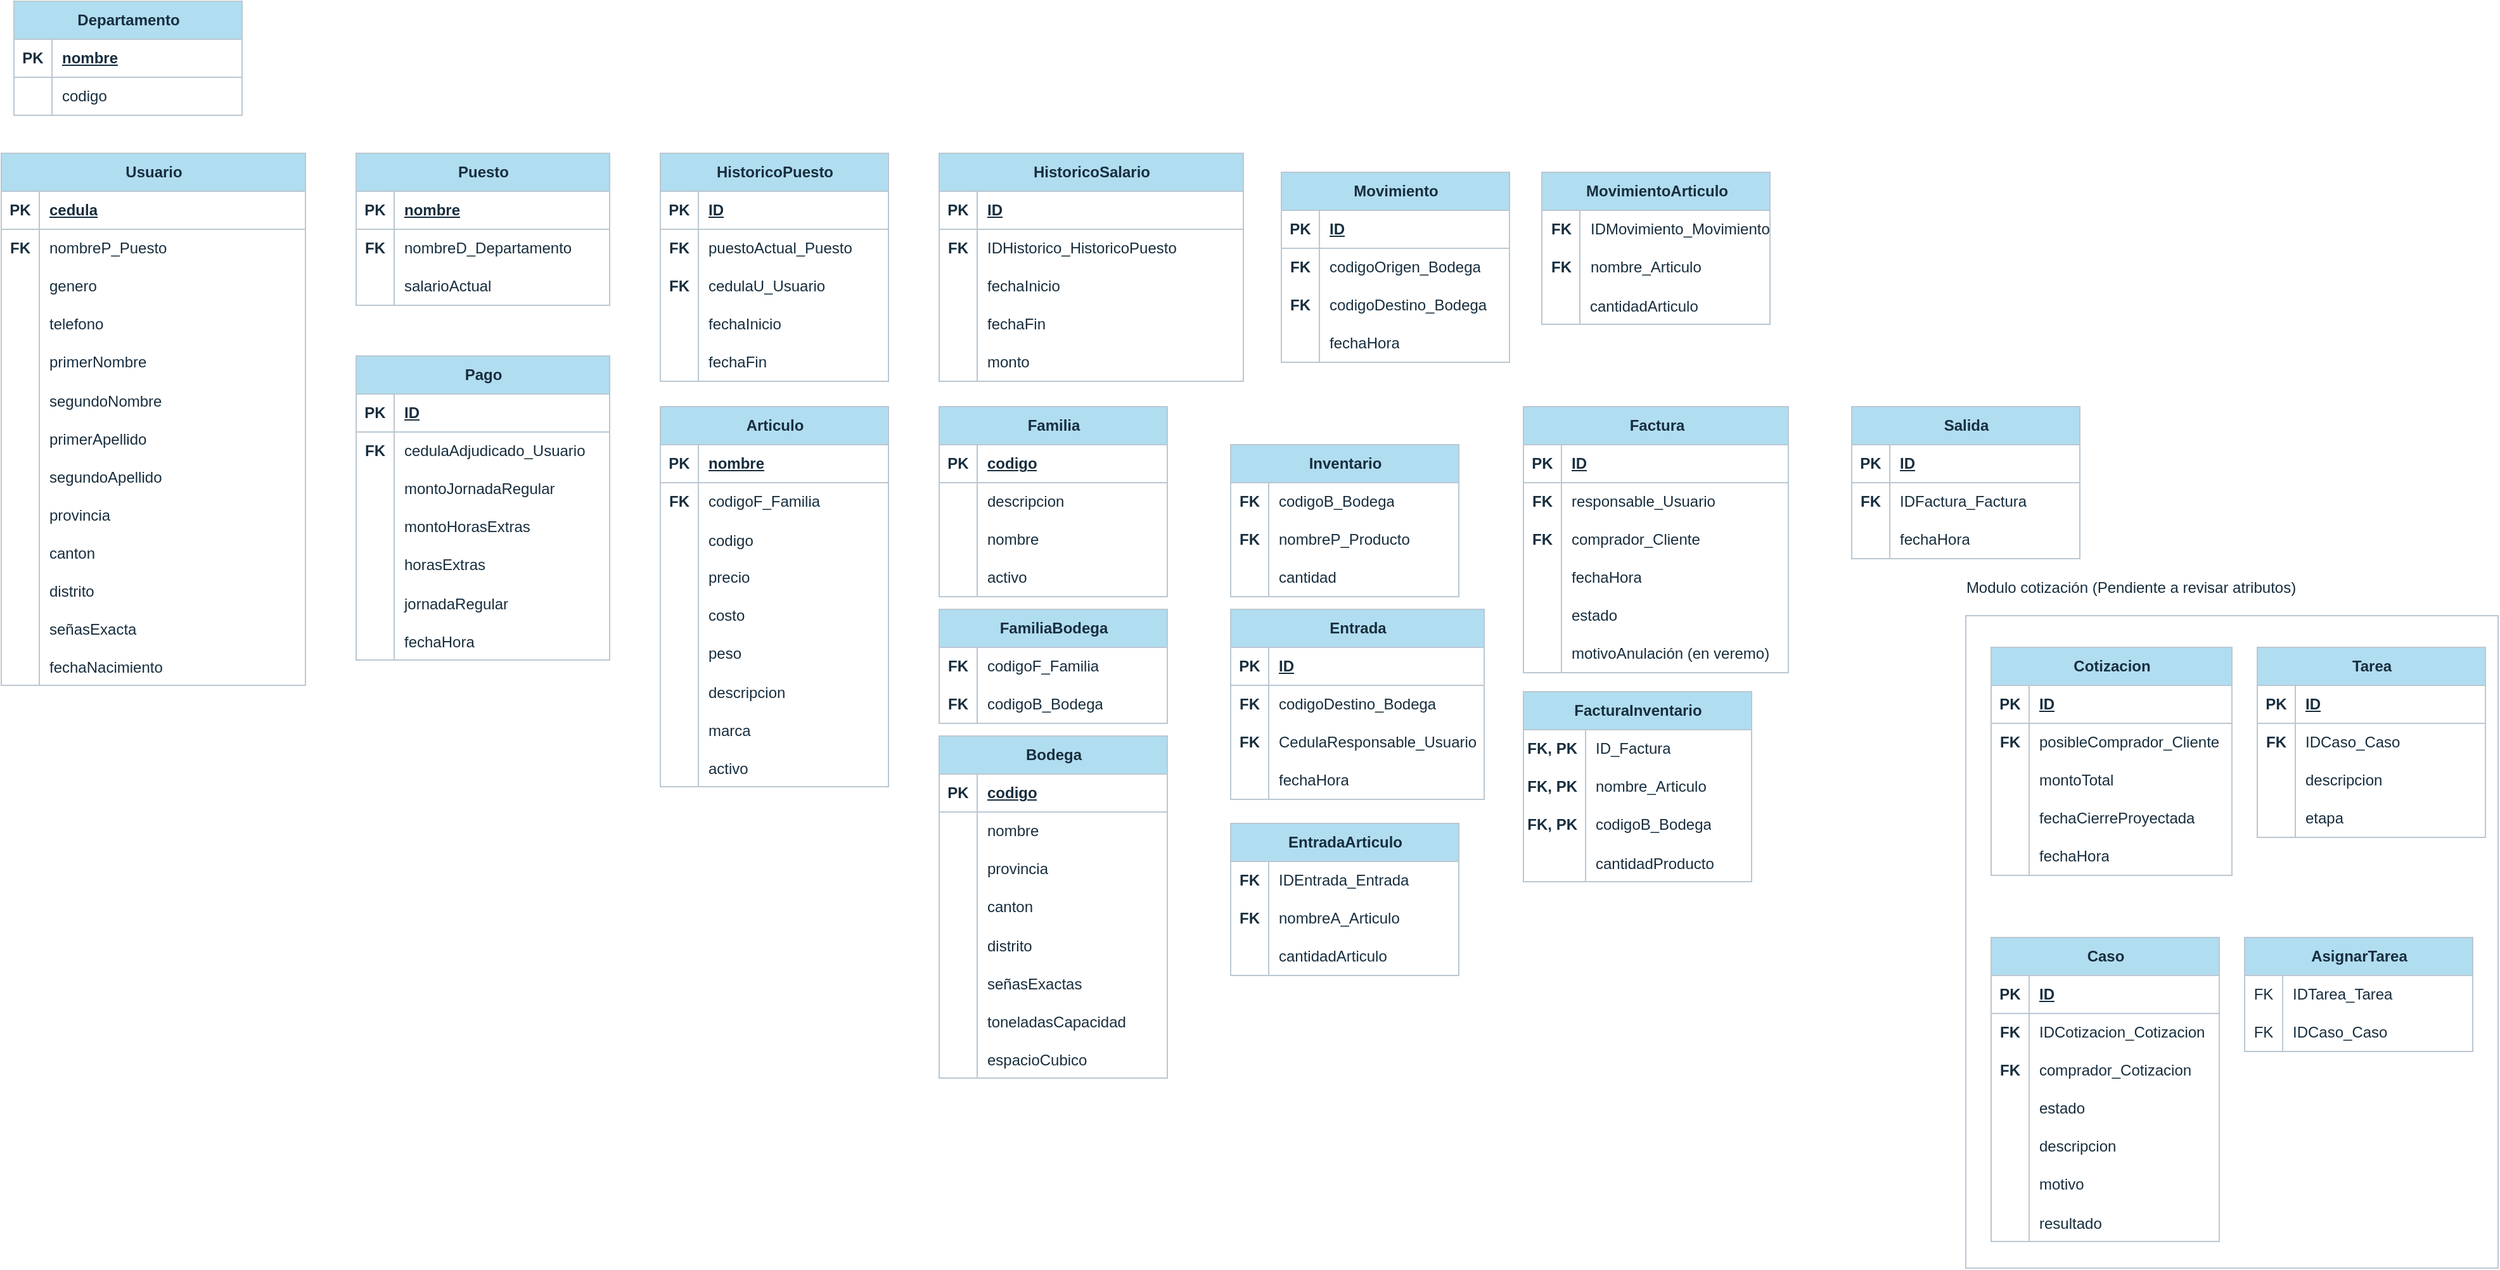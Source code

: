 <mxfile version="24.7.5">
  <diagram name="Página-1" id="UImZPNfRzYgaMcDiEgef">
    <mxGraphModel dx="453" dy="533" grid="1" gridSize="10" guides="1" tooltips="1" connect="1" arrows="1" fold="1" page="1" pageScale="1" pageWidth="827" pageHeight="1169" math="0" shadow="0">
      <root>
        <mxCell id="0" />
        <mxCell id="1" parent="0" />
        <mxCell id="LlpVVR2ZpayypITBf_jw-435" value="" style="rounded=0;whiteSpace=wrap;html=1;strokeColor=#BAC8D3;fontColor=#182E3E;fillColor=#FFFFFF;labelBackgroundColor=none;" parent="1" vertex="1">
          <mxGeometry x="1590" y="845" width="420" height="515" as="geometry" />
        </mxCell>
        <mxCell id="LlpVVR2ZpayypITBf_jw-1" value="Usuario" style="shape=table;startSize=30;container=1;collapsible=1;childLayout=tableLayout;fixedRows=1;rowLines=0;fontStyle=1;align=center;resizeLast=1;html=1;labelBackgroundColor=none;fillColor=#B1DDF0;strokeColor=#BAC8D3;fontColor=#182E3E;" parent="1" vertex="1">
          <mxGeometry x="40" y="480" width="240" height="420" as="geometry" />
        </mxCell>
        <mxCell id="LlpVVR2ZpayypITBf_jw-2" value="" style="shape=tableRow;horizontal=0;startSize=0;swimlaneHead=0;swimlaneBody=0;fillColor=none;collapsible=0;dropTarget=0;points=[[0,0.5],[1,0.5]];portConstraint=eastwest;top=0;left=0;right=0;bottom=1;labelBackgroundColor=none;strokeColor=#BAC8D3;fontColor=#182E3E;" parent="LlpVVR2ZpayypITBf_jw-1" vertex="1">
          <mxGeometry y="30" width="240" height="30" as="geometry" />
        </mxCell>
        <mxCell id="LlpVVR2ZpayypITBf_jw-3" value="PK" style="shape=partialRectangle;connectable=0;fillColor=none;top=0;left=0;bottom=0;right=0;fontStyle=1;overflow=hidden;whiteSpace=wrap;html=1;labelBackgroundColor=none;strokeColor=#BAC8D3;fontColor=#182E3E;" parent="LlpVVR2ZpayypITBf_jw-2" vertex="1">
          <mxGeometry width="30" height="30" as="geometry">
            <mxRectangle width="30" height="30" as="alternateBounds" />
          </mxGeometry>
        </mxCell>
        <mxCell id="LlpVVR2ZpayypITBf_jw-4" value="cedula" style="shape=partialRectangle;connectable=0;fillColor=none;top=0;left=0;bottom=0;right=0;align=left;spacingLeft=6;fontStyle=5;overflow=hidden;whiteSpace=wrap;html=1;labelBackgroundColor=none;strokeColor=#BAC8D3;fontColor=#182E3E;" parent="LlpVVR2ZpayypITBf_jw-2" vertex="1">
          <mxGeometry x="30" width="210" height="30" as="geometry">
            <mxRectangle width="210" height="30" as="alternateBounds" />
          </mxGeometry>
        </mxCell>
        <mxCell id="LlpVVR2ZpayypITBf_jw-54" value="" style="shape=tableRow;horizontal=0;startSize=0;swimlaneHead=0;swimlaneBody=0;fillColor=none;collapsible=0;dropTarget=0;points=[[0,0.5],[1,0.5]];portConstraint=eastwest;top=0;left=0;right=0;bottom=0;labelBackgroundColor=none;strokeColor=#BAC8D3;fontColor=#182E3E;" parent="LlpVVR2ZpayypITBf_jw-1" vertex="1">
          <mxGeometry y="60" width="240" height="30" as="geometry" />
        </mxCell>
        <mxCell id="LlpVVR2ZpayypITBf_jw-55" value="&lt;b&gt;FK&lt;/b&gt;" style="shape=partialRectangle;connectable=0;fillColor=none;top=0;left=0;bottom=0;right=0;fontStyle=0;overflow=hidden;whiteSpace=wrap;html=1;labelBackgroundColor=none;strokeColor=#BAC8D3;fontColor=#182E3E;" parent="LlpVVR2ZpayypITBf_jw-54" vertex="1">
          <mxGeometry width="30" height="30" as="geometry">
            <mxRectangle width="30" height="30" as="alternateBounds" />
          </mxGeometry>
        </mxCell>
        <mxCell id="LlpVVR2ZpayypITBf_jw-56" value="nombreP_Puesto" style="shape=partialRectangle;connectable=0;fillColor=none;top=0;left=0;bottom=0;right=0;align=left;spacingLeft=6;fontStyle=0;overflow=hidden;whiteSpace=wrap;html=1;labelBackgroundColor=none;strokeColor=#BAC8D3;fontColor=#182E3E;" parent="LlpVVR2ZpayypITBf_jw-54" vertex="1">
          <mxGeometry x="30" width="210" height="30" as="geometry">
            <mxRectangle width="210" height="30" as="alternateBounds" />
          </mxGeometry>
        </mxCell>
        <mxCell id="LlpVVR2ZpayypITBf_jw-5" value="" style="shape=tableRow;horizontal=0;startSize=0;swimlaneHead=0;swimlaneBody=0;fillColor=none;collapsible=0;dropTarget=0;points=[[0,0.5],[1,0.5]];portConstraint=eastwest;top=0;left=0;right=0;bottom=0;labelBackgroundColor=none;strokeColor=#BAC8D3;fontColor=#182E3E;" parent="LlpVVR2ZpayypITBf_jw-1" vertex="1">
          <mxGeometry y="90" width="240" height="30" as="geometry" />
        </mxCell>
        <mxCell id="LlpVVR2ZpayypITBf_jw-6" value="" style="shape=partialRectangle;connectable=0;fillColor=none;top=0;left=0;bottom=0;right=0;editable=1;overflow=hidden;whiteSpace=wrap;html=1;labelBackgroundColor=none;strokeColor=#BAC8D3;fontColor=#182E3E;" parent="LlpVVR2ZpayypITBf_jw-5" vertex="1">
          <mxGeometry width="30" height="30" as="geometry">
            <mxRectangle width="30" height="30" as="alternateBounds" />
          </mxGeometry>
        </mxCell>
        <mxCell id="LlpVVR2ZpayypITBf_jw-7" value="genero" style="shape=partialRectangle;connectable=0;fillColor=none;top=0;left=0;bottom=0;right=0;align=left;spacingLeft=6;overflow=hidden;whiteSpace=wrap;html=1;labelBackgroundColor=none;strokeColor=#BAC8D3;fontColor=#182E3E;" parent="LlpVVR2ZpayypITBf_jw-5" vertex="1">
          <mxGeometry x="30" width="210" height="30" as="geometry">
            <mxRectangle width="210" height="30" as="alternateBounds" />
          </mxGeometry>
        </mxCell>
        <mxCell id="LlpVVR2ZpayypITBf_jw-8" value="" style="shape=tableRow;horizontal=0;startSize=0;swimlaneHead=0;swimlaneBody=0;fillColor=none;collapsible=0;dropTarget=0;points=[[0,0.5],[1,0.5]];portConstraint=eastwest;top=0;left=0;right=0;bottom=0;labelBackgroundColor=none;strokeColor=#BAC8D3;fontColor=#182E3E;" parent="LlpVVR2ZpayypITBf_jw-1" vertex="1">
          <mxGeometry y="120" width="240" height="30" as="geometry" />
        </mxCell>
        <mxCell id="LlpVVR2ZpayypITBf_jw-9" value="" style="shape=partialRectangle;connectable=0;fillColor=none;top=0;left=0;bottom=0;right=0;editable=1;overflow=hidden;whiteSpace=wrap;html=1;labelBackgroundColor=none;strokeColor=#BAC8D3;fontColor=#182E3E;" parent="LlpVVR2ZpayypITBf_jw-8" vertex="1">
          <mxGeometry width="30" height="30" as="geometry">
            <mxRectangle width="30" height="30" as="alternateBounds" />
          </mxGeometry>
        </mxCell>
        <mxCell id="LlpVVR2ZpayypITBf_jw-10" value="telefono" style="shape=partialRectangle;connectable=0;fillColor=none;top=0;left=0;bottom=0;right=0;align=left;spacingLeft=6;overflow=hidden;whiteSpace=wrap;html=1;labelBackgroundColor=none;strokeColor=#BAC8D3;fontColor=#182E3E;" parent="LlpVVR2ZpayypITBf_jw-8" vertex="1">
          <mxGeometry x="30" width="210" height="30" as="geometry">
            <mxRectangle width="210" height="30" as="alternateBounds" />
          </mxGeometry>
        </mxCell>
        <mxCell id="LlpVVR2ZpayypITBf_jw-11" value="" style="shape=tableRow;horizontal=0;startSize=0;swimlaneHead=0;swimlaneBody=0;fillColor=none;collapsible=0;dropTarget=0;points=[[0,0.5],[1,0.5]];portConstraint=eastwest;top=0;left=0;right=0;bottom=0;labelBackgroundColor=none;strokeColor=#BAC8D3;fontColor=#182E3E;" parent="LlpVVR2ZpayypITBf_jw-1" vertex="1">
          <mxGeometry y="150" width="240" height="30" as="geometry" />
        </mxCell>
        <mxCell id="LlpVVR2ZpayypITBf_jw-12" value="" style="shape=partialRectangle;connectable=0;fillColor=none;top=0;left=0;bottom=0;right=0;editable=1;overflow=hidden;whiteSpace=wrap;html=1;labelBackgroundColor=none;strokeColor=#BAC8D3;fontColor=#182E3E;" parent="LlpVVR2ZpayypITBf_jw-11" vertex="1">
          <mxGeometry width="30" height="30" as="geometry">
            <mxRectangle width="30" height="30" as="alternateBounds" />
          </mxGeometry>
        </mxCell>
        <mxCell id="LlpVVR2ZpayypITBf_jw-13" value="primerNombre" style="shape=partialRectangle;connectable=0;fillColor=none;top=0;left=0;bottom=0;right=0;align=left;spacingLeft=6;overflow=hidden;whiteSpace=wrap;html=1;labelBackgroundColor=none;strokeColor=#BAC8D3;fontColor=#182E3E;" parent="LlpVVR2ZpayypITBf_jw-11" vertex="1">
          <mxGeometry x="30" width="210" height="30" as="geometry">
            <mxRectangle width="210" height="30" as="alternateBounds" />
          </mxGeometry>
        </mxCell>
        <mxCell id="LlpVVR2ZpayypITBf_jw-14" value="" style="shape=tableRow;horizontal=0;startSize=0;swimlaneHead=0;swimlaneBody=0;fillColor=none;collapsible=0;dropTarget=0;points=[[0,0.5],[1,0.5]];portConstraint=eastwest;top=0;left=0;right=0;bottom=0;labelBackgroundColor=none;strokeColor=#BAC8D3;fontColor=#182E3E;" parent="LlpVVR2ZpayypITBf_jw-1" vertex="1">
          <mxGeometry y="180" width="240" height="30" as="geometry" />
        </mxCell>
        <mxCell id="LlpVVR2ZpayypITBf_jw-15" value="" style="shape=partialRectangle;connectable=0;fillColor=none;top=0;left=0;bottom=0;right=0;editable=1;overflow=hidden;labelBackgroundColor=none;strokeColor=#BAC8D3;fontColor=#182E3E;" parent="LlpVVR2ZpayypITBf_jw-14" vertex="1">
          <mxGeometry width="30" height="30" as="geometry">
            <mxRectangle width="30" height="30" as="alternateBounds" />
          </mxGeometry>
        </mxCell>
        <mxCell id="LlpVVR2ZpayypITBf_jw-16" value="segundoNombre" style="shape=partialRectangle;connectable=0;fillColor=none;top=0;left=0;bottom=0;right=0;align=left;spacingLeft=6;overflow=hidden;labelBackgroundColor=none;strokeColor=#BAC8D3;fontColor=#182E3E;" parent="LlpVVR2ZpayypITBf_jw-14" vertex="1">
          <mxGeometry x="30" width="210" height="30" as="geometry">
            <mxRectangle width="210" height="30" as="alternateBounds" />
          </mxGeometry>
        </mxCell>
        <mxCell id="LlpVVR2ZpayypITBf_jw-17" value="" style="shape=tableRow;horizontal=0;startSize=0;swimlaneHead=0;swimlaneBody=0;fillColor=none;collapsible=0;dropTarget=0;points=[[0,0.5],[1,0.5]];portConstraint=eastwest;top=0;left=0;right=0;bottom=0;labelBackgroundColor=none;strokeColor=#BAC8D3;fontColor=#182E3E;" parent="LlpVVR2ZpayypITBf_jw-1" vertex="1">
          <mxGeometry y="210" width="240" height="30" as="geometry" />
        </mxCell>
        <mxCell id="LlpVVR2ZpayypITBf_jw-18" value="" style="shape=partialRectangle;connectable=0;fillColor=none;top=0;left=0;bottom=0;right=0;editable=1;overflow=hidden;labelBackgroundColor=none;strokeColor=#BAC8D3;fontColor=#182E3E;" parent="LlpVVR2ZpayypITBf_jw-17" vertex="1">
          <mxGeometry width="30" height="30" as="geometry">
            <mxRectangle width="30" height="30" as="alternateBounds" />
          </mxGeometry>
        </mxCell>
        <mxCell id="LlpVVR2ZpayypITBf_jw-19" value="primerApellido" style="shape=partialRectangle;connectable=0;fillColor=none;top=0;left=0;bottom=0;right=0;align=left;spacingLeft=6;overflow=hidden;labelBackgroundColor=none;strokeColor=#BAC8D3;fontColor=#182E3E;" parent="LlpVVR2ZpayypITBf_jw-17" vertex="1">
          <mxGeometry x="30" width="210" height="30" as="geometry">
            <mxRectangle width="210" height="30" as="alternateBounds" />
          </mxGeometry>
        </mxCell>
        <mxCell id="LlpVVR2ZpayypITBf_jw-20" value="" style="shape=tableRow;horizontal=0;startSize=0;swimlaneHead=0;swimlaneBody=0;fillColor=none;collapsible=0;dropTarget=0;points=[[0,0.5],[1,0.5]];portConstraint=eastwest;top=0;left=0;right=0;bottom=0;labelBackgroundColor=none;strokeColor=#BAC8D3;fontColor=#182E3E;" parent="LlpVVR2ZpayypITBf_jw-1" vertex="1">
          <mxGeometry y="240" width="240" height="30" as="geometry" />
        </mxCell>
        <mxCell id="LlpVVR2ZpayypITBf_jw-21" value="" style="shape=partialRectangle;connectable=0;fillColor=none;top=0;left=0;bottom=0;right=0;editable=1;overflow=hidden;labelBackgroundColor=none;strokeColor=#BAC8D3;fontColor=#182E3E;" parent="LlpVVR2ZpayypITBf_jw-20" vertex="1">
          <mxGeometry width="30" height="30" as="geometry">
            <mxRectangle width="30" height="30" as="alternateBounds" />
          </mxGeometry>
        </mxCell>
        <mxCell id="LlpVVR2ZpayypITBf_jw-22" value="segundoApellido" style="shape=partialRectangle;connectable=0;fillColor=none;top=0;left=0;bottom=0;right=0;align=left;spacingLeft=6;overflow=hidden;labelBackgroundColor=none;strokeColor=#BAC8D3;fontColor=#182E3E;" parent="LlpVVR2ZpayypITBf_jw-20" vertex="1">
          <mxGeometry x="30" width="210" height="30" as="geometry">
            <mxRectangle width="210" height="30" as="alternateBounds" />
          </mxGeometry>
        </mxCell>
        <mxCell id="LlpVVR2ZpayypITBf_jw-23" value="" style="shape=tableRow;horizontal=0;startSize=0;swimlaneHead=0;swimlaneBody=0;fillColor=none;collapsible=0;dropTarget=0;points=[[0,0.5],[1,0.5]];portConstraint=eastwest;top=0;left=0;right=0;bottom=0;labelBackgroundColor=none;strokeColor=#BAC8D3;fontColor=#182E3E;" parent="LlpVVR2ZpayypITBf_jw-1" vertex="1">
          <mxGeometry y="270" width="240" height="30" as="geometry" />
        </mxCell>
        <mxCell id="LlpVVR2ZpayypITBf_jw-24" value="" style="shape=partialRectangle;connectable=0;fillColor=none;top=0;left=0;bottom=0;right=0;editable=1;overflow=hidden;labelBackgroundColor=none;strokeColor=#BAC8D3;fontColor=#182E3E;" parent="LlpVVR2ZpayypITBf_jw-23" vertex="1">
          <mxGeometry width="30" height="30" as="geometry">
            <mxRectangle width="30" height="30" as="alternateBounds" />
          </mxGeometry>
        </mxCell>
        <mxCell id="LlpVVR2ZpayypITBf_jw-25" value="provincia" style="shape=partialRectangle;connectable=0;fillColor=none;top=0;left=0;bottom=0;right=0;align=left;spacingLeft=6;overflow=hidden;labelBackgroundColor=none;strokeColor=#BAC8D3;fontColor=#182E3E;" parent="LlpVVR2ZpayypITBf_jw-23" vertex="1">
          <mxGeometry x="30" width="210" height="30" as="geometry">
            <mxRectangle width="210" height="30" as="alternateBounds" />
          </mxGeometry>
        </mxCell>
        <mxCell id="LlpVVR2ZpayypITBf_jw-26" value="" style="shape=tableRow;horizontal=0;startSize=0;swimlaneHead=0;swimlaneBody=0;fillColor=none;collapsible=0;dropTarget=0;points=[[0,0.5],[1,0.5]];portConstraint=eastwest;top=0;left=0;right=0;bottom=0;labelBackgroundColor=none;strokeColor=#BAC8D3;fontColor=#182E3E;" parent="LlpVVR2ZpayypITBf_jw-1" vertex="1">
          <mxGeometry y="300" width="240" height="30" as="geometry" />
        </mxCell>
        <mxCell id="LlpVVR2ZpayypITBf_jw-27" value="" style="shape=partialRectangle;connectable=0;fillColor=none;top=0;left=0;bottom=0;right=0;editable=1;overflow=hidden;labelBackgroundColor=none;strokeColor=#BAC8D3;fontColor=#182E3E;" parent="LlpVVR2ZpayypITBf_jw-26" vertex="1">
          <mxGeometry width="30" height="30" as="geometry">
            <mxRectangle width="30" height="30" as="alternateBounds" />
          </mxGeometry>
        </mxCell>
        <mxCell id="LlpVVR2ZpayypITBf_jw-28" value="canton" style="shape=partialRectangle;connectable=0;fillColor=none;top=0;left=0;bottom=0;right=0;align=left;spacingLeft=6;overflow=hidden;labelBackgroundColor=none;strokeColor=#BAC8D3;fontColor=#182E3E;" parent="LlpVVR2ZpayypITBf_jw-26" vertex="1">
          <mxGeometry x="30" width="210" height="30" as="geometry">
            <mxRectangle width="210" height="30" as="alternateBounds" />
          </mxGeometry>
        </mxCell>
        <mxCell id="LlpVVR2ZpayypITBf_jw-29" value="" style="shape=tableRow;horizontal=0;startSize=0;swimlaneHead=0;swimlaneBody=0;fillColor=none;collapsible=0;dropTarget=0;points=[[0,0.5],[1,0.5]];portConstraint=eastwest;top=0;left=0;right=0;bottom=0;labelBackgroundColor=none;strokeColor=#BAC8D3;fontColor=#182E3E;" parent="LlpVVR2ZpayypITBf_jw-1" vertex="1">
          <mxGeometry y="330" width="240" height="30" as="geometry" />
        </mxCell>
        <mxCell id="LlpVVR2ZpayypITBf_jw-30" value="" style="shape=partialRectangle;connectable=0;fillColor=none;top=0;left=0;bottom=0;right=0;editable=1;overflow=hidden;labelBackgroundColor=none;strokeColor=#BAC8D3;fontColor=#182E3E;" parent="LlpVVR2ZpayypITBf_jw-29" vertex="1">
          <mxGeometry width="30" height="30" as="geometry">
            <mxRectangle width="30" height="30" as="alternateBounds" />
          </mxGeometry>
        </mxCell>
        <mxCell id="LlpVVR2ZpayypITBf_jw-31" value="distrito" style="shape=partialRectangle;connectable=0;fillColor=none;top=0;left=0;bottom=0;right=0;align=left;spacingLeft=6;overflow=hidden;labelBackgroundColor=none;strokeColor=#BAC8D3;fontColor=#182E3E;" parent="LlpVVR2ZpayypITBf_jw-29" vertex="1">
          <mxGeometry x="30" width="210" height="30" as="geometry">
            <mxRectangle width="210" height="30" as="alternateBounds" />
          </mxGeometry>
        </mxCell>
        <mxCell id="LlpVVR2ZpayypITBf_jw-32" value="" style="shape=tableRow;horizontal=0;startSize=0;swimlaneHead=0;swimlaneBody=0;fillColor=none;collapsible=0;dropTarget=0;points=[[0,0.5],[1,0.5]];portConstraint=eastwest;top=0;left=0;right=0;bottom=0;labelBackgroundColor=none;strokeColor=#BAC8D3;fontColor=#182E3E;" parent="LlpVVR2ZpayypITBf_jw-1" vertex="1">
          <mxGeometry y="360" width="240" height="30" as="geometry" />
        </mxCell>
        <mxCell id="LlpVVR2ZpayypITBf_jw-33" value="" style="shape=partialRectangle;connectable=0;fillColor=none;top=0;left=0;bottom=0;right=0;editable=1;overflow=hidden;labelBackgroundColor=none;strokeColor=#BAC8D3;fontColor=#182E3E;" parent="LlpVVR2ZpayypITBf_jw-32" vertex="1">
          <mxGeometry width="30" height="30" as="geometry">
            <mxRectangle width="30" height="30" as="alternateBounds" />
          </mxGeometry>
        </mxCell>
        <mxCell id="LlpVVR2ZpayypITBf_jw-34" value="señasExacta" style="shape=partialRectangle;connectable=0;fillColor=none;top=0;left=0;bottom=0;right=0;align=left;spacingLeft=6;overflow=hidden;labelBackgroundColor=none;strokeColor=#BAC8D3;fontColor=#182E3E;" parent="LlpVVR2ZpayypITBf_jw-32" vertex="1">
          <mxGeometry x="30" width="210" height="30" as="geometry">
            <mxRectangle width="210" height="30" as="alternateBounds" />
          </mxGeometry>
        </mxCell>
        <mxCell id="LlpVVR2ZpayypITBf_jw-35" value="" style="shape=tableRow;horizontal=0;startSize=0;swimlaneHead=0;swimlaneBody=0;fillColor=none;collapsible=0;dropTarget=0;points=[[0,0.5],[1,0.5]];portConstraint=eastwest;top=0;left=0;right=0;bottom=0;labelBackgroundColor=none;strokeColor=#BAC8D3;fontColor=#182E3E;" parent="LlpVVR2ZpayypITBf_jw-1" vertex="1">
          <mxGeometry y="390" width="240" height="30" as="geometry" />
        </mxCell>
        <mxCell id="LlpVVR2ZpayypITBf_jw-36" value="" style="shape=partialRectangle;connectable=0;fillColor=none;top=0;left=0;bottom=0;right=0;editable=1;overflow=hidden;labelBackgroundColor=none;strokeColor=#BAC8D3;fontColor=#182E3E;" parent="LlpVVR2ZpayypITBf_jw-35" vertex="1">
          <mxGeometry width="30" height="30" as="geometry">
            <mxRectangle width="30" height="30" as="alternateBounds" />
          </mxGeometry>
        </mxCell>
        <mxCell id="LlpVVR2ZpayypITBf_jw-37" value="fechaNacimiento" style="shape=partialRectangle;connectable=0;fillColor=none;top=0;left=0;bottom=0;right=0;align=left;spacingLeft=6;overflow=hidden;labelBackgroundColor=none;strokeColor=#BAC8D3;fontColor=#182E3E;" parent="LlpVVR2ZpayypITBf_jw-35" vertex="1">
          <mxGeometry x="30" width="210" height="30" as="geometry">
            <mxRectangle width="210" height="30" as="alternateBounds" />
          </mxGeometry>
        </mxCell>
        <mxCell id="LlpVVR2ZpayypITBf_jw-38" value="Puesto" style="shape=table;startSize=30;container=1;collapsible=1;childLayout=tableLayout;fixedRows=1;rowLines=0;fontStyle=1;align=center;resizeLast=1;html=1;labelBackgroundColor=none;fillColor=#B1DDF0;strokeColor=#BAC8D3;fontColor=#182E3E;" parent="1" vertex="1">
          <mxGeometry x="320" y="480" width="200" height="120" as="geometry" />
        </mxCell>
        <mxCell id="LlpVVR2ZpayypITBf_jw-39" value="" style="shape=tableRow;horizontal=0;startSize=0;swimlaneHead=0;swimlaneBody=0;fillColor=none;collapsible=0;dropTarget=0;points=[[0,0.5],[1,0.5]];portConstraint=eastwest;top=0;left=0;right=0;bottom=1;labelBackgroundColor=none;strokeColor=#BAC8D3;fontColor=#182E3E;" parent="LlpVVR2ZpayypITBf_jw-38" vertex="1">
          <mxGeometry y="30" width="200" height="30" as="geometry" />
        </mxCell>
        <mxCell id="LlpVVR2ZpayypITBf_jw-40" value="PK" style="shape=partialRectangle;connectable=0;fillColor=none;top=0;left=0;bottom=0;right=0;fontStyle=1;overflow=hidden;whiteSpace=wrap;html=1;labelBackgroundColor=none;strokeColor=#BAC8D3;fontColor=#182E3E;" parent="LlpVVR2ZpayypITBf_jw-39" vertex="1">
          <mxGeometry width="30" height="30" as="geometry">
            <mxRectangle width="30" height="30" as="alternateBounds" />
          </mxGeometry>
        </mxCell>
        <mxCell id="LlpVVR2ZpayypITBf_jw-41" value="nombre" style="shape=partialRectangle;connectable=0;fillColor=none;top=0;left=0;bottom=0;right=0;align=left;spacingLeft=6;fontStyle=5;overflow=hidden;whiteSpace=wrap;html=1;labelBackgroundColor=none;strokeColor=#BAC8D3;fontColor=#182E3E;" parent="LlpVVR2ZpayypITBf_jw-39" vertex="1">
          <mxGeometry x="30" width="170" height="30" as="geometry">
            <mxRectangle width="170" height="30" as="alternateBounds" />
          </mxGeometry>
        </mxCell>
        <mxCell id="LlpVVR2ZpayypITBf_jw-51" value="" style="shape=tableRow;horizontal=0;startSize=0;swimlaneHead=0;swimlaneBody=0;fillColor=none;collapsible=0;dropTarget=0;points=[[0,0.5],[1,0.5]];portConstraint=eastwest;top=0;left=0;right=0;bottom=0;labelBackgroundColor=none;strokeColor=#BAC8D3;fontColor=#182E3E;" parent="LlpVVR2ZpayypITBf_jw-38" vertex="1">
          <mxGeometry y="60" width="200" height="30" as="geometry" />
        </mxCell>
        <mxCell id="LlpVVR2ZpayypITBf_jw-52" value="&lt;b&gt;FK&lt;/b&gt;" style="shape=partialRectangle;connectable=0;fillColor=none;top=0;left=0;bottom=0;right=0;fontStyle=0;overflow=hidden;whiteSpace=wrap;html=1;labelBackgroundColor=none;strokeColor=#BAC8D3;fontColor=#182E3E;" parent="LlpVVR2ZpayypITBf_jw-51" vertex="1">
          <mxGeometry width="30" height="30" as="geometry">
            <mxRectangle width="30" height="30" as="alternateBounds" />
          </mxGeometry>
        </mxCell>
        <mxCell id="LlpVVR2ZpayypITBf_jw-53" value="nombreD_Departamento" style="shape=partialRectangle;connectable=0;fillColor=none;top=0;left=0;bottom=0;right=0;align=left;spacingLeft=6;fontStyle=0;overflow=hidden;whiteSpace=wrap;html=1;labelBackgroundColor=none;strokeColor=#BAC8D3;fontColor=#182E3E;" parent="LlpVVR2ZpayypITBf_jw-51" vertex="1">
          <mxGeometry x="30" width="170" height="30" as="geometry">
            <mxRectangle width="170" height="30" as="alternateBounds" />
          </mxGeometry>
        </mxCell>
        <mxCell id="LlpVVR2ZpayypITBf_jw-42" value="" style="shape=tableRow;horizontal=0;startSize=0;swimlaneHead=0;swimlaneBody=0;fillColor=none;collapsible=0;dropTarget=0;points=[[0,0.5],[1,0.5]];portConstraint=eastwest;top=0;left=0;right=0;bottom=0;labelBackgroundColor=none;strokeColor=#BAC8D3;fontColor=#182E3E;" parent="LlpVVR2ZpayypITBf_jw-38" vertex="1">
          <mxGeometry y="90" width="200" height="30" as="geometry" />
        </mxCell>
        <mxCell id="LlpVVR2ZpayypITBf_jw-43" value="" style="shape=partialRectangle;connectable=0;fillColor=none;top=0;left=0;bottom=0;right=0;editable=1;overflow=hidden;whiteSpace=wrap;html=1;labelBackgroundColor=none;strokeColor=#BAC8D3;fontColor=#182E3E;" parent="LlpVVR2ZpayypITBf_jw-42" vertex="1">
          <mxGeometry width="30" height="30" as="geometry">
            <mxRectangle width="30" height="30" as="alternateBounds" />
          </mxGeometry>
        </mxCell>
        <mxCell id="LlpVVR2ZpayypITBf_jw-44" value="salarioActual" style="shape=partialRectangle;connectable=0;fillColor=none;top=0;left=0;bottom=0;right=0;align=left;spacingLeft=6;overflow=hidden;whiteSpace=wrap;html=1;labelBackgroundColor=none;strokeColor=#BAC8D3;fontColor=#182E3E;" parent="LlpVVR2ZpayypITBf_jw-42" vertex="1">
          <mxGeometry x="30" width="170" height="30" as="geometry">
            <mxRectangle width="170" height="30" as="alternateBounds" />
          </mxGeometry>
        </mxCell>
        <mxCell id="LlpVVR2ZpayypITBf_jw-57" value="Departamento" style="shape=table;startSize=30;container=1;collapsible=1;childLayout=tableLayout;fixedRows=1;rowLines=0;fontStyle=1;align=center;resizeLast=1;html=1;labelBackgroundColor=none;fillColor=#B1DDF0;strokeColor=#BAC8D3;fontColor=#182E3E;" parent="1" vertex="1">
          <mxGeometry x="50" y="360" width="180" height="90" as="geometry" />
        </mxCell>
        <mxCell id="LlpVVR2ZpayypITBf_jw-58" value="" style="shape=tableRow;horizontal=0;startSize=0;swimlaneHead=0;swimlaneBody=0;fillColor=none;collapsible=0;dropTarget=0;points=[[0,0.5],[1,0.5]];portConstraint=eastwest;top=0;left=0;right=0;bottom=1;labelBackgroundColor=none;strokeColor=#BAC8D3;fontColor=#182E3E;" parent="LlpVVR2ZpayypITBf_jw-57" vertex="1">
          <mxGeometry y="30" width="180" height="30" as="geometry" />
        </mxCell>
        <mxCell id="LlpVVR2ZpayypITBf_jw-59" value="PK" style="shape=partialRectangle;connectable=0;fillColor=none;top=0;left=0;bottom=0;right=0;fontStyle=1;overflow=hidden;whiteSpace=wrap;html=1;labelBackgroundColor=none;strokeColor=#BAC8D3;fontColor=#182E3E;" parent="LlpVVR2ZpayypITBf_jw-58" vertex="1">
          <mxGeometry width="30" height="30" as="geometry">
            <mxRectangle width="30" height="30" as="alternateBounds" />
          </mxGeometry>
        </mxCell>
        <mxCell id="LlpVVR2ZpayypITBf_jw-60" value="nombre" style="shape=partialRectangle;connectable=0;fillColor=none;top=0;left=0;bottom=0;right=0;align=left;spacingLeft=6;fontStyle=5;overflow=hidden;whiteSpace=wrap;html=1;labelBackgroundColor=none;strokeColor=#BAC8D3;fontColor=#182E3E;" parent="LlpVVR2ZpayypITBf_jw-58" vertex="1">
          <mxGeometry x="30" width="150" height="30" as="geometry">
            <mxRectangle width="150" height="30" as="alternateBounds" />
          </mxGeometry>
        </mxCell>
        <mxCell id="LlpVVR2ZpayypITBf_jw-61" value="" style="shape=tableRow;horizontal=0;startSize=0;swimlaneHead=0;swimlaneBody=0;fillColor=none;collapsible=0;dropTarget=0;points=[[0,0.5],[1,0.5]];portConstraint=eastwest;top=0;left=0;right=0;bottom=0;labelBackgroundColor=none;strokeColor=#BAC8D3;fontColor=#182E3E;" parent="LlpVVR2ZpayypITBf_jw-57" vertex="1">
          <mxGeometry y="60" width="180" height="30" as="geometry" />
        </mxCell>
        <mxCell id="LlpVVR2ZpayypITBf_jw-62" value="" style="shape=partialRectangle;connectable=0;fillColor=none;top=0;left=0;bottom=0;right=0;editable=1;overflow=hidden;whiteSpace=wrap;html=1;labelBackgroundColor=none;strokeColor=#BAC8D3;fontColor=#182E3E;" parent="LlpVVR2ZpayypITBf_jw-61" vertex="1">
          <mxGeometry width="30" height="30" as="geometry">
            <mxRectangle width="30" height="30" as="alternateBounds" />
          </mxGeometry>
        </mxCell>
        <mxCell id="LlpVVR2ZpayypITBf_jw-63" value="codigo" style="shape=partialRectangle;connectable=0;fillColor=none;top=0;left=0;bottom=0;right=0;align=left;spacingLeft=6;overflow=hidden;whiteSpace=wrap;html=1;labelBackgroundColor=none;strokeColor=#BAC8D3;fontColor=#182E3E;" parent="LlpVVR2ZpayypITBf_jw-61" vertex="1">
          <mxGeometry x="30" width="150" height="30" as="geometry">
            <mxRectangle width="150" height="30" as="alternateBounds" />
          </mxGeometry>
        </mxCell>
        <mxCell id="LlpVVR2ZpayypITBf_jw-70" value="HistoricoPuesto" style="shape=table;startSize=30;container=1;collapsible=1;childLayout=tableLayout;fixedRows=1;rowLines=0;fontStyle=1;align=center;resizeLast=1;html=1;labelBackgroundColor=none;fillColor=#B1DDF0;strokeColor=#BAC8D3;fontColor=#182E3E;" parent="1" vertex="1">
          <mxGeometry x="560" y="480" width="180" height="180" as="geometry" />
        </mxCell>
        <mxCell id="LlpVVR2ZpayypITBf_jw-71" value="" style="shape=tableRow;horizontal=0;startSize=0;swimlaneHead=0;swimlaneBody=0;fillColor=none;collapsible=0;dropTarget=0;points=[[0,0.5],[1,0.5]];portConstraint=eastwest;top=0;left=0;right=0;bottom=1;labelBackgroundColor=none;strokeColor=#BAC8D3;fontColor=#182E3E;" parent="LlpVVR2ZpayypITBf_jw-70" vertex="1">
          <mxGeometry y="30" width="180" height="30" as="geometry" />
        </mxCell>
        <mxCell id="LlpVVR2ZpayypITBf_jw-72" value="PK" style="shape=partialRectangle;connectable=0;fillColor=none;top=0;left=0;bottom=0;right=0;fontStyle=1;overflow=hidden;whiteSpace=wrap;html=1;labelBackgroundColor=none;strokeColor=#BAC8D3;fontColor=#182E3E;" parent="LlpVVR2ZpayypITBf_jw-71" vertex="1">
          <mxGeometry width="30" height="30" as="geometry">
            <mxRectangle width="30" height="30" as="alternateBounds" />
          </mxGeometry>
        </mxCell>
        <mxCell id="LlpVVR2ZpayypITBf_jw-73" value="ID" style="shape=partialRectangle;connectable=0;fillColor=none;top=0;left=0;bottom=0;right=0;align=left;spacingLeft=6;fontStyle=5;overflow=hidden;whiteSpace=wrap;html=1;labelBackgroundColor=none;strokeColor=#BAC8D3;fontColor=#182E3E;" parent="LlpVVR2ZpayypITBf_jw-71" vertex="1">
          <mxGeometry x="30" width="150" height="30" as="geometry">
            <mxRectangle width="150" height="30" as="alternateBounds" />
          </mxGeometry>
        </mxCell>
        <mxCell id="LlpVVR2ZpayypITBf_jw-83" value="" style="shape=tableRow;horizontal=0;startSize=0;swimlaneHead=0;swimlaneBody=0;fillColor=none;collapsible=0;dropTarget=0;points=[[0,0.5],[1,0.5]];portConstraint=eastwest;top=0;left=0;right=0;bottom=0;labelBackgroundColor=none;strokeColor=#BAC8D3;fontColor=#182E3E;" parent="LlpVVR2ZpayypITBf_jw-70" vertex="1">
          <mxGeometry y="60" width="180" height="30" as="geometry" />
        </mxCell>
        <mxCell id="LlpVVR2ZpayypITBf_jw-84" value="&lt;b&gt;FK&lt;/b&gt;" style="shape=partialRectangle;connectable=0;fillColor=none;top=0;left=0;bottom=0;right=0;fontStyle=0;overflow=hidden;whiteSpace=wrap;html=1;labelBackgroundColor=none;strokeColor=#BAC8D3;fontColor=#182E3E;" parent="LlpVVR2ZpayypITBf_jw-83" vertex="1">
          <mxGeometry width="30" height="30" as="geometry">
            <mxRectangle width="30" height="30" as="alternateBounds" />
          </mxGeometry>
        </mxCell>
        <mxCell id="LlpVVR2ZpayypITBf_jw-85" value="puestoActual_Puesto" style="shape=partialRectangle;connectable=0;fillColor=none;top=0;left=0;bottom=0;right=0;align=left;spacingLeft=6;fontStyle=0;overflow=hidden;whiteSpace=wrap;html=1;labelBackgroundColor=none;strokeColor=#BAC8D3;fontColor=#182E3E;" parent="LlpVVR2ZpayypITBf_jw-83" vertex="1">
          <mxGeometry x="30" width="150" height="30" as="geometry">
            <mxRectangle width="150" height="30" as="alternateBounds" />
          </mxGeometry>
        </mxCell>
        <mxCell id="LlpVVR2ZpayypITBf_jw-118" value="" style="shape=tableRow;horizontal=0;startSize=0;swimlaneHead=0;swimlaneBody=0;fillColor=none;collapsible=0;dropTarget=0;points=[[0,0.5],[1,0.5]];portConstraint=eastwest;top=0;left=0;right=0;bottom=0;strokeColor=#BAC8D3;fontColor=#182E3E;labelBackgroundColor=none;" parent="LlpVVR2ZpayypITBf_jw-70" vertex="1">
          <mxGeometry y="90" width="180" height="30" as="geometry" />
        </mxCell>
        <mxCell id="LlpVVR2ZpayypITBf_jw-119" value="&lt;b&gt;FK&lt;/b&gt;" style="shape=partialRectangle;connectable=0;fillColor=none;top=0;left=0;bottom=0;right=0;fontStyle=0;overflow=hidden;whiteSpace=wrap;html=1;strokeColor=#BAC8D3;fontColor=#182E3E;labelBackgroundColor=none;" parent="LlpVVR2ZpayypITBf_jw-118" vertex="1">
          <mxGeometry width="30" height="30" as="geometry">
            <mxRectangle width="30" height="30" as="alternateBounds" />
          </mxGeometry>
        </mxCell>
        <mxCell id="LlpVVR2ZpayypITBf_jw-120" value="cedulaU_Usuario" style="shape=partialRectangle;connectable=0;fillColor=none;top=0;left=0;bottom=0;right=0;align=left;spacingLeft=6;fontStyle=0;overflow=hidden;whiteSpace=wrap;html=1;strokeColor=#BAC8D3;fontColor=#182E3E;labelBackgroundColor=none;" parent="LlpVVR2ZpayypITBf_jw-118" vertex="1">
          <mxGeometry x="30" width="150" height="30" as="geometry">
            <mxRectangle width="150" height="30" as="alternateBounds" />
          </mxGeometry>
        </mxCell>
        <mxCell id="LlpVVR2ZpayypITBf_jw-74" value="" style="shape=tableRow;horizontal=0;startSize=0;swimlaneHead=0;swimlaneBody=0;fillColor=none;collapsible=0;dropTarget=0;points=[[0,0.5],[1,0.5]];portConstraint=eastwest;top=0;left=0;right=0;bottom=0;labelBackgroundColor=none;strokeColor=#BAC8D3;fontColor=#182E3E;" parent="LlpVVR2ZpayypITBf_jw-70" vertex="1">
          <mxGeometry y="120" width="180" height="30" as="geometry" />
        </mxCell>
        <mxCell id="LlpVVR2ZpayypITBf_jw-75" value="" style="shape=partialRectangle;connectable=0;fillColor=none;top=0;left=0;bottom=0;right=0;editable=1;overflow=hidden;whiteSpace=wrap;html=1;labelBackgroundColor=none;strokeColor=#BAC8D3;fontColor=#182E3E;" parent="LlpVVR2ZpayypITBf_jw-74" vertex="1">
          <mxGeometry width="30" height="30" as="geometry">
            <mxRectangle width="30" height="30" as="alternateBounds" />
          </mxGeometry>
        </mxCell>
        <mxCell id="LlpVVR2ZpayypITBf_jw-76" value="fechaInicio" style="shape=partialRectangle;connectable=0;fillColor=none;top=0;left=0;bottom=0;right=0;align=left;spacingLeft=6;overflow=hidden;whiteSpace=wrap;html=1;labelBackgroundColor=none;strokeColor=#BAC8D3;fontColor=#182E3E;" parent="LlpVVR2ZpayypITBf_jw-74" vertex="1">
          <mxGeometry x="30" width="150" height="30" as="geometry">
            <mxRectangle width="150" height="30" as="alternateBounds" />
          </mxGeometry>
        </mxCell>
        <mxCell id="LlpVVR2ZpayypITBf_jw-77" value="" style="shape=tableRow;horizontal=0;startSize=0;swimlaneHead=0;swimlaneBody=0;fillColor=none;collapsible=0;dropTarget=0;points=[[0,0.5],[1,0.5]];portConstraint=eastwest;top=0;left=0;right=0;bottom=0;labelBackgroundColor=none;strokeColor=#BAC8D3;fontColor=#182E3E;" parent="LlpVVR2ZpayypITBf_jw-70" vertex="1">
          <mxGeometry y="150" width="180" height="30" as="geometry" />
        </mxCell>
        <mxCell id="LlpVVR2ZpayypITBf_jw-78" value="" style="shape=partialRectangle;connectable=0;fillColor=none;top=0;left=0;bottom=0;right=0;editable=1;overflow=hidden;whiteSpace=wrap;html=1;labelBackgroundColor=none;strokeColor=#BAC8D3;fontColor=#182E3E;" parent="LlpVVR2ZpayypITBf_jw-77" vertex="1">
          <mxGeometry width="30" height="30" as="geometry">
            <mxRectangle width="30" height="30" as="alternateBounds" />
          </mxGeometry>
        </mxCell>
        <mxCell id="LlpVVR2ZpayypITBf_jw-79" value="fechaFin" style="shape=partialRectangle;connectable=0;fillColor=none;top=0;left=0;bottom=0;right=0;align=left;spacingLeft=6;overflow=hidden;whiteSpace=wrap;html=1;labelBackgroundColor=none;strokeColor=#BAC8D3;fontColor=#182E3E;" parent="LlpVVR2ZpayypITBf_jw-77" vertex="1">
          <mxGeometry x="30" width="150" height="30" as="geometry">
            <mxRectangle width="150" height="30" as="alternateBounds" />
          </mxGeometry>
        </mxCell>
        <mxCell id="LlpVVR2ZpayypITBf_jw-99" value="HistoricoSalario" style="shape=table;startSize=30;container=1;collapsible=1;childLayout=tableLayout;fixedRows=1;rowLines=0;fontStyle=1;align=center;resizeLast=1;html=1;labelBackgroundColor=none;fillColor=#B1DDF0;strokeColor=#BAC8D3;fontColor=#182E3E;" parent="1" vertex="1">
          <mxGeometry x="780" y="480" width="240" height="180" as="geometry" />
        </mxCell>
        <mxCell id="LlpVVR2ZpayypITBf_jw-100" value="" style="shape=tableRow;horizontal=0;startSize=0;swimlaneHead=0;swimlaneBody=0;fillColor=none;collapsible=0;dropTarget=0;points=[[0,0.5],[1,0.5]];portConstraint=eastwest;top=0;left=0;right=0;bottom=1;labelBackgroundColor=none;strokeColor=#BAC8D3;fontColor=#182E3E;" parent="LlpVVR2ZpayypITBf_jw-99" vertex="1">
          <mxGeometry y="30" width="240" height="30" as="geometry" />
        </mxCell>
        <mxCell id="LlpVVR2ZpayypITBf_jw-101" value="PK" style="shape=partialRectangle;connectable=0;fillColor=none;top=0;left=0;bottom=0;right=0;fontStyle=1;overflow=hidden;whiteSpace=wrap;html=1;labelBackgroundColor=none;strokeColor=#BAC8D3;fontColor=#182E3E;" parent="LlpVVR2ZpayypITBf_jw-100" vertex="1">
          <mxGeometry width="30" height="30" as="geometry">
            <mxRectangle width="30" height="30" as="alternateBounds" />
          </mxGeometry>
        </mxCell>
        <mxCell id="LlpVVR2ZpayypITBf_jw-102" value="ID" style="shape=partialRectangle;connectable=0;fillColor=none;top=0;left=0;bottom=0;right=0;align=left;spacingLeft=6;fontStyle=5;overflow=hidden;whiteSpace=wrap;html=1;labelBackgroundColor=none;strokeColor=#BAC8D3;fontColor=#182E3E;" parent="LlpVVR2ZpayypITBf_jw-100" vertex="1">
          <mxGeometry x="30" width="210" height="30" as="geometry">
            <mxRectangle width="210" height="30" as="alternateBounds" />
          </mxGeometry>
        </mxCell>
        <mxCell id="LlpVVR2ZpayypITBf_jw-115" value="" style="shape=tableRow;horizontal=0;startSize=0;swimlaneHead=0;swimlaneBody=0;fillColor=none;collapsible=0;dropTarget=0;points=[[0,0.5],[1,0.5]];portConstraint=eastwest;top=0;left=0;right=0;bottom=0;strokeColor=#BAC8D3;fontColor=#182E3E;labelBackgroundColor=none;" parent="LlpVVR2ZpayypITBf_jw-99" vertex="1">
          <mxGeometry y="60" width="240" height="30" as="geometry" />
        </mxCell>
        <mxCell id="LlpVVR2ZpayypITBf_jw-116" value="&lt;b&gt;FK&lt;/b&gt;" style="shape=partialRectangle;connectable=0;fillColor=none;top=0;left=0;bottom=0;right=0;fontStyle=0;overflow=hidden;whiteSpace=wrap;html=1;strokeColor=#BAC8D3;fontColor=#182E3E;labelBackgroundColor=none;" parent="LlpVVR2ZpayypITBf_jw-115" vertex="1">
          <mxGeometry width="30" height="30" as="geometry">
            <mxRectangle width="30" height="30" as="alternateBounds" />
          </mxGeometry>
        </mxCell>
        <mxCell id="LlpVVR2ZpayypITBf_jw-117" value="IDHistorico_HistoricoPuesto" style="shape=partialRectangle;connectable=0;fillColor=none;top=0;left=0;bottom=0;right=0;align=left;spacingLeft=6;fontStyle=0;overflow=hidden;whiteSpace=wrap;html=1;strokeColor=#BAC8D3;fontColor=#182E3E;labelBackgroundColor=none;" parent="LlpVVR2ZpayypITBf_jw-115" vertex="1">
          <mxGeometry x="30" width="210" height="30" as="geometry">
            <mxRectangle width="210" height="30" as="alternateBounds" />
          </mxGeometry>
        </mxCell>
        <mxCell id="LlpVVR2ZpayypITBf_jw-103" value="" style="shape=tableRow;horizontal=0;startSize=0;swimlaneHead=0;swimlaneBody=0;fillColor=none;collapsible=0;dropTarget=0;points=[[0,0.5],[1,0.5]];portConstraint=eastwest;top=0;left=0;right=0;bottom=0;labelBackgroundColor=none;strokeColor=#BAC8D3;fontColor=#182E3E;" parent="LlpVVR2ZpayypITBf_jw-99" vertex="1">
          <mxGeometry y="90" width="240" height="30" as="geometry" />
        </mxCell>
        <mxCell id="LlpVVR2ZpayypITBf_jw-104" value="" style="shape=partialRectangle;connectable=0;fillColor=none;top=0;left=0;bottom=0;right=0;editable=1;overflow=hidden;whiteSpace=wrap;html=1;labelBackgroundColor=none;strokeColor=#BAC8D3;fontColor=#182E3E;" parent="LlpVVR2ZpayypITBf_jw-103" vertex="1">
          <mxGeometry width="30" height="30" as="geometry">
            <mxRectangle width="30" height="30" as="alternateBounds" />
          </mxGeometry>
        </mxCell>
        <mxCell id="LlpVVR2ZpayypITBf_jw-105" value="fechaInicio" style="shape=partialRectangle;connectable=0;fillColor=none;top=0;left=0;bottom=0;right=0;align=left;spacingLeft=6;overflow=hidden;whiteSpace=wrap;html=1;labelBackgroundColor=none;strokeColor=#BAC8D3;fontColor=#182E3E;" parent="LlpVVR2ZpayypITBf_jw-103" vertex="1">
          <mxGeometry x="30" width="210" height="30" as="geometry">
            <mxRectangle width="210" height="30" as="alternateBounds" />
          </mxGeometry>
        </mxCell>
        <mxCell id="LlpVVR2ZpayypITBf_jw-106" value="" style="shape=tableRow;horizontal=0;startSize=0;swimlaneHead=0;swimlaneBody=0;fillColor=none;collapsible=0;dropTarget=0;points=[[0,0.5],[1,0.5]];portConstraint=eastwest;top=0;left=0;right=0;bottom=0;labelBackgroundColor=none;strokeColor=#BAC8D3;fontColor=#182E3E;" parent="LlpVVR2ZpayypITBf_jw-99" vertex="1">
          <mxGeometry y="120" width="240" height="30" as="geometry" />
        </mxCell>
        <mxCell id="LlpVVR2ZpayypITBf_jw-107" value="" style="shape=partialRectangle;connectable=0;fillColor=none;top=0;left=0;bottom=0;right=0;editable=1;overflow=hidden;whiteSpace=wrap;html=1;labelBackgroundColor=none;strokeColor=#BAC8D3;fontColor=#182E3E;" parent="LlpVVR2ZpayypITBf_jw-106" vertex="1">
          <mxGeometry width="30" height="30" as="geometry">
            <mxRectangle width="30" height="30" as="alternateBounds" />
          </mxGeometry>
        </mxCell>
        <mxCell id="LlpVVR2ZpayypITBf_jw-108" value="fechaFin" style="shape=partialRectangle;connectable=0;fillColor=none;top=0;left=0;bottom=0;right=0;align=left;spacingLeft=6;overflow=hidden;whiteSpace=wrap;html=1;labelBackgroundColor=none;strokeColor=#BAC8D3;fontColor=#182E3E;" parent="LlpVVR2ZpayypITBf_jw-106" vertex="1">
          <mxGeometry x="30" width="210" height="30" as="geometry">
            <mxRectangle width="210" height="30" as="alternateBounds" />
          </mxGeometry>
        </mxCell>
        <mxCell id="LlpVVR2ZpayypITBf_jw-109" value="" style="shape=tableRow;horizontal=0;startSize=0;swimlaneHead=0;swimlaneBody=0;fillColor=none;collapsible=0;dropTarget=0;points=[[0,0.5],[1,0.5]];portConstraint=eastwest;top=0;left=0;right=0;bottom=0;labelBackgroundColor=none;strokeColor=#BAC8D3;fontColor=#182E3E;" parent="LlpVVR2ZpayypITBf_jw-99" vertex="1">
          <mxGeometry y="150" width="240" height="30" as="geometry" />
        </mxCell>
        <mxCell id="LlpVVR2ZpayypITBf_jw-110" value="" style="shape=partialRectangle;connectable=0;fillColor=none;top=0;left=0;bottom=0;right=0;editable=1;overflow=hidden;whiteSpace=wrap;html=1;labelBackgroundColor=none;strokeColor=#BAC8D3;fontColor=#182E3E;" parent="LlpVVR2ZpayypITBf_jw-109" vertex="1">
          <mxGeometry width="30" height="30" as="geometry">
            <mxRectangle width="30" height="30" as="alternateBounds" />
          </mxGeometry>
        </mxCell>
        <mxCell id="LlpVVR2ZpayypITBf_jw-111" value="monto" style="shape=partialRectangle;connectable=0;fillColor=none;top=0;left=0;bottom=0;right=0;align=left;spacingLeft=6;overflow=hidden;whiteSpace=wrap;html=1;labelBackgroundColor=none;strokeColor=#BAC8D3;fontColor=#182E3E;" parent="LlpVVR2ZpayypITBf_jw-109" vertex="1">
          <mxGeometry x="30" width="210" height="30" as="geometry">
            <mxRectangle width="210" height="30" as="alternateBounds" />
          </mxGeometry>
        </mxCell>
        <mxCell id="LlpVVR2ZpayypITBf_jw-121" value="Pago" style="shape=table;startSize=30;container=1;collapsible=1;childLayout=tableLayout;fixedRows=1;rowLines=0;fontStyle=1;align=center;resizeLast=1;html=1;strokeColor=#BAC8D3;fontColor=#182E3E;fillColor=#B1DDF0;labelBackgroundColor=none;" parent="1" vertex="1">
          <mxGeometry x="320" y="640" width="200" height="240" as="geometry" />
        </mxCell>
        <mxCell id="LlpVVR2ZpayypITBf_jw-122" value="" style="shape=tableRow;horizontal=0;startSize=0;swimlaneHead=0;swimlaneBody=0;fillColor=none;collapsible=0;dropTarget=0;points=[[0,0.5],[1,0.5]];portConstraint=eastwest;top=0;left=0;right=0;bottom=1;strokeColor=#BAC8D3;fontColor=#182E3E;labelBackgroundColor=none;" parent="LlpVVR2ZpayypITBf_jw-121" vertex="1">
          <mxGeometry y="30" width="200" height="30" as="geometry" />
        </mxCell>
        <mxCell id="LlpVVR2ZpayypITBf_jw-123" value="PK" style="shape=partialRectangle;connectable=0;fillColor=none;top=0;left=0;bottom=0;right=0;fontStyle=1;overflow=hidden;whiteSpace=wrap;html=1;strokeColor=#BAC8D3;fontColor=#182E3E;labelBackgroundColor=none;" parent="LlpVVR2ZpayypITBf_jw-122" vertex="1">
          <mxGeometry width="30" height="30" as="geometry">
            <mxRectangle width="30" height="30" as="alternateBounds" />
          </mxGeometry>
        </mxCell>
        <mxCell id="LlpVVR2ZpayypITBf_jw-124" value="ID" style="shape=partialRectangle;connectable=0;fillColor=none;top=0;left=0;bottom=0;right=0;align=left;spacingLeft=6;fontStyle=5;overflow=hidden;whiteSpace=wrap;html=1;strokeColor=#BAC8D3;fontColor=#182E3E;labelBackgroundColor=none;" parent="LlpVVR2ZpayypITBf_jw-122" vertex="1">
          <mxGeometry x="30" width="170" height="30" as="geometry">
            <mxRectangle width="170" height="30" as="alternateBounds" />
          </mxGeometry>
        </mxCell>
        <mxCell id="LlpVVR2ZpayypITBf_jw-140" value="" style="shape=tableRow;horizontal=0;startSize=0;swimlaneHead=0;swimlaneBody=0;fillColor=none;collapsible=0;dropTarget=0;points=[[0,0.5],[1,0.5]];portConstraint=eastwest;top=0;left=0;right=0;bottom=0;strokeColor=#BAC8D3;fontColor=#182E3E;labelBackgroundColor=none;" parent="LlpVVR2ZpayypITBf_jw-121" vertex="1">
          <mxGeometry y="60" width="200" height="30" as="geometry" />
        </mxCell>
        <mxCell id="LlpVVR2ZpayypITBf_jw-141" value="&lt;b&gt;FK&lt;/b&gt;" style="shape=partialRectangle;connectable=0;fillColor=none;top=0;left=0;bottom=0;right=0;fontStyle=0;overflow=hidden;whiteSpace=wrap;html=1;strokeColor=#BAC8D3;fontColor=#182E3E;labelBackgroundColor=none;" parent="LlpVVR2ZpayypITBf_jw-140" vertex="1">
          <mxGeometry width="30" height="30" as="geometry">
            <mxRectangle width="30" height="30" as="alternateBounds" />
          </mxGeometry>
        </mxCell>
        <mxCell id="LlpVVR2ZpayypITBf_jw-142" value="cedulaAdjudicado_Usuario" style="shape=partialRectangle;connectable=0;fillColor=none;top=0;left=0;bottom=0;right=0;align=left;spacingLeft=6;fontStyle=0;overflow=hidden;whiteSpace=wrap;html=1;strokeColor=#BAC8D3;fontColor=#182E3E;labelBackgroundColor=none;" parent="LlpVVR2ZpayypITBf_jw-140" vertex="1">
          <mxGeometry x="30" width="170" height="30" as="geometry">
            <mxRectangle width="170" height="30" as="alternateBounds" />
          </mxGeometry>
        </mxCell>
        <mxCell id="LlpVVR2ZpayypITBf_jw-125" value="" style="shape=tableRow;horizontal=0;startSize=0;swimlaneHead=0;swimlaneBody=0;fillColor=none;collapsible=0;dropTarget=0;points=[[0,0.5],[1,0.5]];portConstraint=eastwest;top=0;left=0;right=0;bottom=0;strokeColor=#BAC8D3;fontColor=#182E3E;labelBackgroundColor=none;" parent="LlpVVR2ZpayypITBf_jw-121" vertex="1">
          <mxGeometry y="90" width="200" height="30" as="geometry" />
        </mxCell>
        <mxCell id="LlpVVR2ZpayypITBf_jw-126" value="" style="shape=partialRectangle;connectable=0;fillColor=none;top=0;left=0;bottom=0;right=0;editable=1;overflow=hidden;whiteSpace=wrap;html=1;strokeColor=#BAC8D3;fontColor=#182E3E;labelBackgroundColor=none;" parent="LlpVVR2ZpayypITBf_jw-125" vertex="1">
          <mxGeometry width="30" height="30" as="geometry">
            <mxRectangle width="30" height="30" as="alternateBounds" />
          </mxGeometry>
        </mxCell>
        <mxCell id="LlpVVR2ZpayypITBf_jw-127" value="montoJornadaRegular" style="shape=partialRectangle;connectable=0;fillColor=none;top=0;left=0;bottom=0;right=0;align=left;spacingLeft=6;overflow=hidden;whiteSpace=wrap;html=1;strokeColor=#BAC8D3;fontColor=#182E3E;labelBackgroundColor=none;" parent="LlpVVR2ZpayypITBf_jw-125" vertex="1">
          <mxGeometry x="30" width="170" height="30" as="geometry">
            <mxRectangle width="170" height="30" as="alternateBounds" />
          </mxGeometry>
        </mxCell>
        <mxCell id="LlpVVR2ZpayypITBf_jw-128" value="" style="shape=tableRow;horizontal=0;startSize=0;swimlaneHead=0;swimlaneBody=0;fillColor=none;collapsible=0;dropTarget=0;points=[[0,0.5],[1,0.5]];portConstraint=eastwest;top=0;left=0;right=0;bottom=0;strokeColor=#BAC8D3;fontColor=#182E3E;labelBackgroundColor=none;" parent="LlpVVR2ZpayypITBf_jw-121" vertex="1">
          <mxGeometry y="120" width="200" height="30" as="geometry" />
        </mxCell>
        <mxCell id="LlpVVR2ZpayypITBf_jw-129" value="" style="shape=partialRectangle;connectable=0;fillColor=none;top=0;left=0;bottom=0;right=0;editable=1;overflow=hidden;whiteSpace=wrap;html=1;strokeColor=#BAC8D3;fontColor=#182E3E;labelBackgroundColor=none;" parent="LlpVVR2ZpayypITBf_jw-128" vertex="1">
          <mxGeometry width="30" height="30" as="geometry">
            <mxRectangle width="30" height="30" as="alternateBounds" />
          </mxGeometry>
        </mxCell>
        <mxCell id="LlpVVR2ZpayypITBf_jw-130" value="montoHorasExtras" style="shape=partialRectangle;connectable=0;fillColor=none;top=0;left=0;bottom=0;right=0;align=left;spacingLeft=6;overflow=hidden;whiteSpace=wrap;html=1;strokeColor=#BAC8D3;fontColor=#182E3E;labelBackgroundColor=none;" parent="LlpVVR2ZpayypITBf_jw-128" vertex="1">
          <mxGeometry x="30" width="170" height="30" as="geometry">
            <mxRectangle width="170" height="30" as="alternateBounds" />
          </mxGeometry>
        </mxCell>
        <mxCell id="LlpVVR2ZpayypITBf_jw-131" value="" style="shape=tableRow;horizontal=0;startSize=0;swimlaneHead=0;swimlaneBody=0;fillColor=none;collapsible=0;dropTarget=0;points=[[0,0.5],[1,0.5]];portConstraint=eastwest;top=0;left=0;right=0;bottom=0;strokeColor=#BAC8D3;fontColor=#182E3E;labelBackgroundColor=none;" parent="LlpVVR2ZpayypITBf_jw-121" vertex="1">
          <mxGeometry y="150" width="200" height="30" as="geometry" />
        </mxCell>
        <mxCell id="LlpVVR2ZpayypITBf_jw-132" value="" style="shape=partialRectangle;connectable=0;fillColor=none;top=0;left=0;bottom=0;right=0;editable=1;overflow=hidden;whiteSpace=wrap;html=1;strokeColor=#BAC8D3;fontColor=#182E3E;labelBackgroundColor=none;" parent="LlpVVR2ZpayypITBf_jw-131" vertex="1">
          <mxGeometry width="30" height="30" as="geometry">
            <mxRectangle width="30" height="30" as="alternateBounds" />
          </mxGeometry>
        </mxCell>
        <mxCell id="LlpVVR2ZpayypITBf_jw-133" value="horasExtras" style="shape=partialRectangle;connectable=0;fillColor=none;top=0;left=0;bottom=0;right=0;align=left;spacingLeft=6;overflow=hidden;whiteSpace=wrap;html=1;strokeColor=#BAC8D3;fontColor=#182E3E;labelBackgroundColor=none;" parent="LlpVVR2ZpayypITBf_jw-131" vertex="1">
          <mxGeometry x="30" width="170" height="30" as="geometry">
            <mxRectangle width="170" height="30" as="alternateBounds" />
          </mxGeometry>
        </mxCell>
        <mxCell id="LlpVVR2ZpayypITBf_jw-134" value="" style="shape=tableRow;horizontal=0;startSize=0;swimlaneHead=0;swimlaneBody=0;fillColor=none;collapsible=0;dropTarget=0;points=[[0,0.5],[1,0.5]];portConstraint=eastwest;top=0;left=0;right=0;bottom=0;strokeColor=#BAC8D3;fontColor=#182E3E;labelBackgroundColor=none;" parent="LlpVVR2ZpayypITBf_jw-121" vertex="1">
          <mxGeometry y="180" width="200" height="30" as="geometry" />
        </mxCell>
        <mxCell id="LlpVVR2ZpayypITBf_jw-135" value="" style="shape=partialRectangle;connectable=0;fillColor=none;top=0;left=0;bottom=0;right=0;editable=1;overflow=hidden;strokeColor=#BAC8D3;fontColor=#182E3E;labelBackgroundColor=none;" parent="LlpVVR2ZpayypITBf_jw-134" vertex="1">
          <mxGeometry width="30" height="30" as="geometry">
            <mxRectangle width="30" height="30" as="alternateBounds" />
          </mxGeometry>
        </mxCell>
        <mxCell id="LlpVVR2ZpayypITBf_jw-136" value="jornadaRegular" style="shape=partialRectangle;connectable=0;fillColor=none;top=0;left=0;bottom=0;right=0;align=left;spacingLeft=6;overflow=hidden;strokeColor=#BAC8D3;fontColor=#182E3E;labelBackgroundColor=none;" parent="LlpVVR2ZpayypITBf_jw-134" vertex="1">
          <mxGeometry x="30" width="170" height="30" as="geometry">
            <mxRectangle width="170" height="30" as="alternateBounds" />
          </mxGeometry>
        </mxCell>
        <mxCell id="LlpVVR2ZpayypITBf_jw-137" value="" style="shape=tableRow;horizontal=0;startSize=0;swimlaneHead=0;swimlaneBody=0;fillColor=none;collapsible=0;dropTarget=0;points=[[0,0.5],[1,0.5]];portConstraint=eastwest;top=0;left=0;right=0;bottom=0;strokeColor=#BAC8D3;fontColor=#182E3E;labelBackgroundColor=none;" parent="LlpVVR2ZpayypITBf_jw-121" vertex="1">
          <mxGeometry y="210" width="200" height="30" as="geometry" />
        </mxCell>
        <mxCell id="LlpVVR2ZpayypITBf_jw-138" value="" style="shape=partialRectangle;connectable=0;fillColor=none;top=0;left=0;bottom=0;right=0;editable=1;overflow=hidden;strokeColor=#BAC8D3;fontColor=#182E3E;labelBackgroundColor=none;" parent="LlpVVR2ZpayypITBf_jw-137" vertex="1">
          <mxGeometry width="30" height="30" as="geometry">
            <mxRectangle width="30" height="30" as="alternateBounds" />
          </mxGeometry>
        </mxCell>
        <mxCell id="LlpVVR2ZpayypITBf_jw-139" value="fechaHora" style="shape=partialRectangle;connectable=0;fillColor=none;top=0;left=0;bottom=0;right=0;align=left;spacingLeft=6;overflow=hidden;strokeColor=#BAC8D3;fontColor=#182E3E;labelBackgroundColor=none;" parent="LlpVVR2ZpayypITBf_jw-137" vertex="1">
          <mxGeometry x="30" width="170" height="30" as="geometry">
            <mxRectangle width="170" height="30" as="alternateBounds" />
          </mxGeometry>
        </mxCell>
        <mxCell id="LlpVVR2ZpayypITBf_jw-143" value="Articulo" style="shape=table;startSize=30;container=1;collapsible=1;childLayout=tableLayout;fixedRows=1;rowLines=0;fontStyle=1;align=center;resizeLast=1;html=1;strokeColor=#BAC8D3;fontColor=#182E3E;fillColor=#B1DDF0;labelBackgroundColor=none;" parent="1" vertex="1">
          <mxGeometry x="560" y="680" width="180" height="300" as="geometry" />
        </mxCell>
        <mxCell id="LlpVVR2ZpayypITBf_jw-144" value="" style="shape=tableRow;horizontal=0;startSize=0;swimlaneHead=0;swimlaneBody=0;fillColor=none;collapsible=0;dropTarget=0;points=[[0,0.5],[1,0.5]];portConstraint=eastwest;top=0;left=0;right=0;bottom=1;strokeColor=#BAC8D3;fontColor=#182E3E;labelBackgroundColor=none;" parent="LlpVVR2ZpayypITBf_jw-143" vertex="1">
          <mxGeometry y="30" width="180" height="30" as="geometry" />
        </mxCell>
        <mxCell id="LlpVVR2ZpayypITBf_jw-145" value="PK" style="shape=partialRectangle;connectable=0;fillColor=none;top=0;left=0;bottom=0;right=0;fontStyle=1;overflow=hidden;whiteSpace=wrap;html=1;strokeColor=#BAC8D3;fontColor=#182E3E;labelBackgroundColor=none;" parent="LlpVVR2ZpayypITBf_jw-144" vertex="1">
          <mxGeometry width="30" height="30" as="geometry">
            <mxRectangle width="30" height="30" as="alternateBounds" />
          </mxGeometry>
        </mxCell>
        <mxCell id="LlpVVR2ZpayypITBf_jw-146" value="nombre" style="shape=partialRectangle;connectable=0;fillColor=none;top=0;left=0;bottom=0;right=0;align=left;spacingLeft=6;fontStyle=5;overflow=hidden;whiteSpace=wrap;html=1;strokeColor=#BAC8D3;fontColor=#182E3E;labelBackgroundColor=none;" parent="LlpVVR2ZpayypITBf_jw-144" vertex="1">
          <mxGeometry x="30" width="150" height="30" as="geometry">
            <mxRectangle width="150" height="30" as="alternateBounds" />
          </mxGeometry>
        </mxCell>
        <mxCell id="LlpVVR2ZpayypITBf_jw-181" value="" style="shape=tableRow;horizontal=0;startSize=0;swimlaneHead=0;swimlaneBody=0;fillColor=none;collapsible=0;dropTarget=0;points=[[0,0.5],[1,0.5]];portConstraint=eastwest;top=0;left=0;right=0;bottom=0;strokeColor=#BAC8D3;fontColor=#182E3E;labelBackgroundColor=none;" parent="LlpVVR2ZpayypITBf_jw-143" vertex="1">
          <mxGeometry y="60" width="180" height="30" as="geometry" />
        </mxCell>
        <mxCell id="LlpVVR2ZpayypITBf_jw-182" value="&lt;b&gt;FK&lt;/b&gt;" style="shape=partialRectangle;connectable=0;fillColor=none;top=0;left=0;bottom=0;right=0;fontStyle=0;overflow=hidden;whiteSpace=wrap;html=1;strokeColor=#BAC8D3;fontColor=#182E3E;labelBackgroundColor=none;" parent="LlpVVR2ZpayypITBf_jw-181" vertex="1">
          <mxGeometry width="30" height="30" as="geometry">
            <mxRectangle width="30" height="30" as="alternateBounds" />
          </mxGeometry>
        </mxCell>
        <mxCell id="LlpVVR2ZpayypITBf_jw-183" value="codigoF_Familia" style="shape=partialRectangle;connectable=0;fillColor=none;top=0;left=0;bottom=0;right=0;align=left;spacingLeft=6;fontStyle=0;overflow=hidden;whiteSpace=wrap;html=1;strokeColor=#BAC8D3;fontColor=#182E3E;labelBackgroundColor=none;" parent="LlpVVR2ZpayypITBf_jw-181" vertex="1">
          <mxGeometry x="30" width="150" height="30" as="geometry">
            <mxRectangle width="150" height="30" as="alternateBounds" />
          </mxGeometry>
        </mxCell>
        <mxCell id="LlpVVR2ZpayypITBf_jw-162" value="" style="shape=tableRow;horizontal=0;startSize=0;swimlaneHead=0;swimlaneBody=0;fillColor=none;collapsible=0;dropTarget=0;points=[[0,0.5],[1,0.5]];portConstraint=eastwest;top=0;left=0;right=0;bottom=0;strokeColor=#BAC8D3;fontColor=#182E3E;labelBackgroundColor=none;" parent="LlpVVR2ZpayypITBf_jw-143" vertex="1">
          <mxGeometry y="90" width="180" height="30" as="geometry" />
        </mxCell>
        <mxCell id="LlpVVR2ZpayypITBf_jw-163" value="" style="shape=partialRectangle;connectable=0;fillColor=none;top=0;left=0;bottom=0;right=0;editable=1;overflow=hidden;strokeColor=#BAC8D3;fontColor=#182E3E;labelBackgroundColor=none;" parent="LlpVVR2ZpayypITBf_jw-162" vertex="1">
          <mxGeometry width="30" height="30" as="geometry">
            <mxRectangle width="30" height="30" as="alternateBounds" />
          </mxGeometry>
        </mxCell>
        <mxCell id="LlpVVR2ZpayypITBf_jw-164" value="codigo" style="shape=partialRectangle;connectable=0;fillColor=none;top=0;left=0;bottom=0;right=0;align=left;spacingLeft=6;overflow=hidden;strokeColor=#BAC8D3;fontColor=#182E3E;labelBackgroundColor=none;" parent="LlpVVR2ZpayypITBf_jw-162" vertex="1">
          <mxGeometry x="30" width="150" height="30" as="geometry">
            <mxRectangle width="150" height="30" as="alternateBounds" />
          </mxGeometry>
        </mxCell>
        <mxCell id="LlpVVR2ZpayypITBf_jw-147" value="" style="shape=tableRow;horizontal=0;startSize=0;swimlaneHead=0;swimlaneBody=0;fillColor=none;collapsible=0;dropTarget=0;points=[[0,0.5],[1,0.5]];portConstraint=eastwest;top=0;left=0;right=0;bottom=0;strokeColor=#BAC8D3;fontColor=#182E3E;labelBackgroundColor=none;" parent="LlpVVR2ZpayypITBf_jw-143" vertex="1">
          <mxGeometry y="120" width="180" height="30" as="geometry" />
        </mxCell>
        <mxCell id="LlpVVR2ZpayypITBf_jw-148" value="" style="shape=partialRectangle;connectable=0;fillColor=none;top=0;left=0;bottom=0;right=0;editable=1;overflow=hidden;whiteSpace=wrap;html=1;strokeColor=#BAC8D3;fontColor=#182E3E;labelBackgroundColor=none;" parent="LlpVVR2ZpayypITBf_jw-147" vertex="1">
          <mxGeometry width="30" height="30" as="geometry">
            <mxRectangle width="30" height="30" as="alternateBounds" />
          </mxGeometry>
        </mxCell>
        <mxCell id="LlpVVR2ZpayypITBf_jw-149" value="precio" style="shape=partialRectangle;connectable=0;fillColor=none;top=0;left=0;bottom=0;right=0;align=left;spacingLeft=6;overflow=hidden;whiteSpace=wrap;html=1;strokeColor=#BAC8D3;fontColor=#182E3E;labelBackgroundColor=none;" parent="LlpVVR2ZpayypITBf_jw-147" vertex="1">
          <mxGeometry x="30" width="150" height="30" as="geometry">
            <mxRectangle width="150" height="30" as="alternateBounds" />
          </mxGeometry>
        </mxCell>
        <mxCell id="LlpVVR2ZpayypITBf_jw-150" value="" style="shape=tableRow;horizontal=0;startSize=0;swimlaneHead=0;swimlaneBody=0;fillColor=none;collapsible=0;dropTarget=0;points=[[0,0.5],[1,0.5]];portConstraint=eastwest;top=0;left=0;right=0;bottom=0;strokeColor=#BAC8D3;fontColor=#182E3E;labelBackgroundColor=none;" parent="LlpVVR2ZpayypITBf_jw-143" vertex="1">
          <mxGeometry y="150" width="180" height="30" as="geometry" />
        </mxCell>
        <mxCell id="LlpVVR2ZpayypITBf_jw-151" value="" style="shape=partialRectangle;connectable=0;fillColor=none;top=0;left=0;bottom=0;right=0;editable=1;overflow=hidden;whiteSpace=wrap;html=1;strokeColor=#BAC8D3;fontColor=#182E3E;labelBackgroundColor=none;" parent="LlpVVR2ZpayypITBf_jw-150" vertex="1">
          <mxGeometry width="30" height="30" as="geometry">
            <mxRectangle width="30" height="30" as="alternateBounds" />
          </mxGeometry>
        </mxCell>
        <mxCell id="LlpVVR2ZpayypITBf_jw-152" value="costo" style="shape=partialRectangle;connectable=0;fillColor=none;top=0;left=0;bottom=0;right=0;align=left;spacingLeft=6;overflow=hidden;whiteSpace=wrap;html=1;strokeColor=#BAC8D3;fontColor=#182E3E;labelBackgroundColor=none;" parent="LlpVVR2ZpayypITBf_jw-150" vertex="1">
          <mxGeometry x="30" width="150" height="30" as="geometry">
            <mxRectangle width="150" height="30" as="alternateBounds" />
          </mxGeometry>
        </mxCell>
        <mxCell id="LlpVVR2ZpayypITBf_jw-153" value="" style="shape=tableRow;horizontal=0;startSize=0;swimlaneHead=0;swimlaneBody=0;fillColor=none;collapsible=0;dropTarget=0;points=[[0,0.5],[1,0.5]];portConstraint=eastwest;top=0;left=0;right=0;bottom=0;strokeColor=#BAC8D3;fontColor=#182E3E;labelBackgroundColor=none;" parent="LlpVVR2ZpayypITBf_jw-143" vertex="1">
          <mxGeometry y="180" width="180" height="30" as="geometry" />
        </mxCell>
        <mxCell id="LlpVVR2ZpayypITBf_jw-154" value="" style="shape=partialRectangle;connectable=0;fillColor=none;top=0;left=0;bottom=0;right=0;editable=1;overflow=hidden;whiteSpace=wrap;html=1;strokeColor=#BAC8D3;fontColor=#182E3E;labelBackgroundColor=none;" parent="LlpVVR2ZpayypITBf_jw-153" vertex="1">
          <mxGeometry width="30" height="30" as="geometry">
            <mxRectangle width="30" height="30" as="alternateBounds" />
          </mxGeometry>
        </mxCell>
        <mxCell id="LlpVVR2ZpayypITBf_jw-155" value="peso" style="shape=partialRectangle;connectable=0;fillColor=none;top=0;left=0;bottom=0;right=0;align=left;spacingLeft=6;overflow=hidden;whiteSpace=wrap;html=1;strokeColor=#BAC8D3;fontColor=#182E3E;labelBackgroundColor=none;" parent="LlpVVR2ZpayypITBf_jw-153" vertex="1">
          <mxGeometry x="30" width="150" height="30" as="geometry">
            <mxRectangle width="150" height="30" as="alternateBounds" />
          </mxGeometry>
        </mxCell>
        <mxCell id="LlpVVR2ZpayypITBf_jw-156" value="" style="shape=tableRow;horizontal=0;startSize=0;swimlaneHead=0;swimlaneBody=0;fillColor=none;collapsible=0;dropTarget=0;points=[[0,0.5],[1,0.5]];portConstraint=eastwest;top=0;left=0;right=0;bottom=0;strokeColor=#BAC8D3;fontColor=#182E3E;labelBackgroundColor=none;" parent="LlpVVR2ZpayypITBf_jw-143" vertex="1">
          <mxGeometry y="210" width="180" height="30" as="geometry" />
        </mxCell>
        <mxCell id="LlpVVR2ZpayypITBf_jw-157" value="" style="shape=partialRectangle;connectable=0;fillColor=none;top=0;left=0;bottom=0;right=0;editable=1;overflow=hidden;strokeColor=#BAC8D3;fontColor=#182E3E;labelBackgroundColor=none;" parent="LlpVVR2ZpayypITBf_jw-156" vertex="1">
          <mxGeometry width="30" height="30" as="geometry">
            <mxRectangle width="30" height="30" as="alternateBounds" />
          </mxGeometry>
        </mxCell>
        <mxCell id="LlpVVR2ZpayypITBf_jw-158" value="descripcion" style="shape=partialRectangle;connectable=0;fillColor=none;top=0;left=0;bottom=0;right=0;align=left;spacingLeft=6;overflow=hidden;strokeColor=#BAC8D3;fontColor=#182E3E;labelBackgroundColor=none;" parent="LlpVVR2ZpayypITBf_jw-156" vertex="1">
          <mxGeometry x="30" width="150" height="30" as="geometry">
            <mxRectangle width="150" height="30" as="alternateBounds" />
          </mxGeometry>
        </mxCell>
        <mxCell id="LlpVVR2ZpayypITBf_jw-159" value="" style="shape=tableRow;horizontal=0;startSize=0;swimlaneHead=0;swimlaneBody=0;fillColor=none;collapsible=0;dropTarget=0;points=[[0,0.5],[1,0.5]];portConstraint=eastwest;top=0;left=0;right=0;bottom=0;strokeColor=#BAC8D3;fontColor=#182E3E;labelBackgroundColor=none;" parent="LlpVVR2ZpayypITBf_jw-143" vertex="1">
          <mxGeometry y="240" width="180" height="30" as="geometry" />
        </mxCell>
        <mxCell id="LlpVVR2ZpayypITBf_jw-160" value="" style="shape=partialRectangle;connectable=0;fillColor=none;top=0;left=0;bottom=0;right=0;editable=1;overflow=hidden;strokeColor=#BAC8D3;fontColor=#182E3E;labelBackgroundColor=none;" parent="LlpVVR2ZpayypITBf_jw-159" vertex="1">
          <mxGeometry width="30" height="30" as="geometry">
            <mxRectangle width="30" height="30" as="alternateBounds" />
          </mxGeometry>
        </mxCell>
        <mxCell id="LlpVVR2ZpayypITBf_jw-161" value="marca" style="shape=partialRectangle;connectable=0;fillColor=none;top=0;left=0;bottom=0;right=0;align=left;spacingLeft=6;overflow=hidden;strokeColor=#BAC8D3;fontColor=#182E3E;labelBackgroundColor=none;" parent="LlpVVR2ZpayypITBf_jw-159" vertex="1">
          <mxGeometry x="30" width="150" height="30" as="geometry">
            <mxRectangle width="150" height="30" as="alternateBounds" />
          </mxGeometry>
        </mxCell>
        <mxCell id="LlpVVR2ZpayypITBf_jw-165" value="" style="shape=tableRow;horizontal=0;startSize=0;swimlaneHead=0;swimlaneBody=0;fillColor=none;collapsible=0;dropTarget=0;points=[[0,0.5],[1,0.5]];portConstraint=eastwest;top=0;left=0;right=0;bottom=0;strokeColor=#BAC8D3;fontColor=#182E3E;labelBackgroundColor=none;" parent="LlpVVR2ZpayypITBf_jw-143" vertex="1">
          <mxGeometry y="270" width="180" height="30" as="geometry" />
        </mxCell>
        <mxCell id="LlpVVR2ZpayypITBf_jw-166" value="" style="shape=partialRectangle;connectable=0;fillColor=none;top=0;left=0;bottom=0;right=0;editable=1;overflow=hidden;strokeColor=#BAC8D3;fontColor=#182E3E;labelBackgroundColor=none;" parent="LlpVVR2ZpayypITBf_jw-165" vertex="1">
          <mxGeometry width="30" height="30" as="geometry">
            <mxRectangle width="30" height="30" as="alternateBounds" />
          </mxGeometry>
        </mxCell>
        <mxCell id="LlpVVR2ZpayypITBf_jw-167" value="activo" style="shape=partialRectangle;connectable=0;fillColor=none;top=0;left=0;bottom=0;right=0;align=left;spacingLeft=6;overflow=hidden;strokeColor=#BAC8D3;fontColor=#182E3E;labelBackgroundColor=none;" parent="LlpVVR2ZpayypITBf_jw-165" vertex="1">
          <mxGeometry x="30" width="150" height="30" as="geometry">
            <mxRectangle width="150" height="30" as="alternateBounds" />
          </mxGeometry>
        </mxCell>
        <mxCell id="LlpVVR2ZpayypITBf_jw-168" value="Familia" style="shape=table;startSize=30;container=1;collapsible=1;childLayout=tableLayout;fixedRows=1;rowLines=0;fontStyle=1;align=center;resizeLast=1;html=1;strokeColor=#BAC8D3;fontColor=#182E3E;fillColor=#B1DDF0;labelBackgroundColor=none;" parent="1" vertex="1">
          <mxGeometry x="780" y="680" width="180" height="150" as="geometry" />
        </mxCell>
        <mxCell id="LlpVVR2ZpayypITBf_jw-169" value="" style="shape=tableRow;horizontal=0;startSize=0;swimlaneHead=0;swimlaneBody=0;fillColor=none;collapsible=0;dropTarget=0;points=[[0,0.5],[1,0.5]];portConstraint=eastwest;top=0;left=0;right=0;bottom=1;strokeColor=#BAC8D3;fontColor=#182E3E;labelBackgroundColor=none;" parent="LlpVVR2ZpayypITBf_jw-168" vertex="1">
          <mxGeometry y="30" width="180" height="30" as="geometry" />
        </mxCell>
        <mxCell id="LlpVVR2ZpayypITBf_jw-170" value="PK" style="shape=partialRectangle;connectable=0;fillColor=none;top=0;left=0;bottom=0;right=0;fontStyle=1;overflow=hidden;whiteSpace=wrap;html=1;strokeColor=#BAC8D3;fontColor=#182E3E;labelBackgroundColor=none;" parent="LlpVVR2ZpayypITBf_jw-169" vertex="1">
          <mxGeometry width="30" height="30" as="geometry">
            <mxRectangle width="30" height="30" as="alternateBounds" />
          </mxGeometry>
        </mxCell>
        <mxCell id="LlpVVR2ZpayypITBf_jw-171" value="codigo" style="shape=partialRectangle;connectable=0;fillColor=none;top=0;left=0;bottom=0;right=0;align=left;spacingLeft=6;fontStyle=5;overflow=hidden;whiteSpace=wrap;html=1;strokeColor=#BAC8D3;fontColor=#182E3E;labelBackgroundColor=none;" parent="LlpVVR2ZpayypITBf_jw-169" vertex="1">
          <mxGeometry x="30" width="150" height="30" as="geometry">
            <mxRectangle width="150" height="30" as="alternateBounds" />
          </mxGeometry>
        </mxCell>
        <mxCell id="LlpVVR2ZpayypITBf_jw-172" value="" style="shape=tableRow;horizontal=0;startSize=0;swimlaneHead=0;swimlaneBody=0;fillColor=none;collapsible=0;dropTarget=0;points=[[0,0.5],[1,0.5]];portConstraint=eastwest;top=0;left=0;right=0;bottom=0;strokeColor=#BAC8D3;fontColor=#182E3E;labelBackgroundColor=none;" parent="LlpVVR2ZpayypITBf_jw-168" vertex="1">
          <mxGeometry y="60" width="180" height="30" as="geometry" />
        </mxCell>
        <mxCell id="LlpVVR2ZpayypITBf_jw-173" value="" style="shape=partialRectangle;connectable=0;fillColor=none;top=0;left=0;bottom=0;right=0;editable=1;overflow=hidden;whiteSpace=wrap;html=1;strokeColor=#BAC8D3;fontColor=#182E3E;labelBackgroundColor=none;" parent="LlpVVR2ZpayypITBf_jw-172" vertex="1">
          <mxGeometry width="30" height="30" as="geometry">
            <mxRectangle width="30" height="30" as="alternateBounds" />
          </mxGeometry>
        </mxCell>
        <mxCell id="LlpVVR2ZpayypITBf_jw-174" value="descripcion" style="shape=partialRectangle;connectable=0;fillColor=none;top=0;left=0;bottom=0;right=0;align=left;spacingLeft=6;overflow=hidden;whiteSpace=wrap;html=1;strokeColor=#BAC8D3;fontColor=#182E3E;labelBackgroundColor=none;" parent="LlpVVR2ZpayypITBf_jw-172" vertex="1">
          <mxGeometry x="30" width="150" height="30" as="geometry">
            <mxRectangle width="150" height="30" as="alternateBounds" />
          </mxGeometry>
        </mxCell>
        <mxCell id="LlpVVR2ZpayypITBf_jw-175" value="" style="shape=tableRow;horizontal=0;startSize=0;swimlaneHead=0;swimlaneBody=0;fillColor=none;collapsible=0;dropTarget=0;points=[[0,0.5],[1,0.5]];portConstraint=eastwest;top=0;left=0;right=0;bottom=0;strokeColor=#BAC8D3;fontColor=#182E3E;labelBackgroundColor=none;" parent="LlpVVR2ZpayypITBf_jw-168" vertex="1">
          <mxGeometry y="90" width="180" height="30" as="geometry" />
        </mxCell>
        <mxCell id="LlpVVR2ZpayypITBf_jw-176" value="" style="shape=partialRectangle;connectable=0;fillColor=none;top=0;left=0;bottom=0;right=0;editable=1;overflow=hidden;whiteSpace=wrap;html=1;strokeColor=#BAC8D3;fontColor=#182E3E;labelBackgroundColor=none;" parent="LlpVVR2ZpayypITBf_jw-175" vertex="1">
          <mxGeometry width="30" height="30" as="geometry">
            <mxRectangle width="30" height="30" as="alternateBounds" />
          </mxGeometry>
        </mxCell>
        <mxCell id="LlpVVR2ZpayypITBf_jw-177" value="nombre" style="shape=partialRectangle;connectable=0;fillColor=none;top=0;left=0;bottom=0;right=0;align=left;spacingLeft=6;overflow=hidden;whiteSpace=wrap;html=1;strokeColor=#BAC8D3;fontColor=#182E3E;labelBackgroundColor=none;" parent="LlpVVR2ZpayypITBf_jw-175" vertex="1">
          <mxGeometry x="30" width="150" height="30" as="geometry">
            <mxRectangle width="150" height="30" as="alternateBounds" />
          </mxGeometry>
        </mxCell>
        <mxCell id="LlpVVR2ZpayypITBf_jw-178" value="" style="shape=tableRow;horizontal=0;startSize=0;swimlaneHead=0;swimlaneBody=0;fillColor=none;collapsible=0;dropTarget=0;points=[[0,0.5],[1,0.5]];portConstraint=eastwest;top=0;left=0;right=0;bottom=0;strokeColor=#BAC8D3;fontColor=#182E3E;labelBackgroundColor=none;" parent="LlpVVR2ZpayypITBf_jw-168" vertex="1">
          <mxGeometry y="120" width="180" height="30" as="geometry" />
        </mxCell>
        <mxCell id="LlpVVR2ZpayypITBf_jw-179" value="" style="shape=partialRectangle;connectable=0;fillColor=none;top=0;left=0;bottom=0;right=0;editable=1;overflow=hidden;whiteSpace=wrap;html=1;strokeColor=#BAC8D3;fontColor=#182E3E;labelBackgroundColor=none;" parent="LlpVVR2ZpayypITBf_jw-178" vertex="1">
          <mxGeometry width="30" height="30" as="geometry">
            <mxRectangle width="30" height="30" as="alternateBounds" />
          </mxGeometry>
        </mxCell>
        <mxCell id="LlpVVR2ZpayypITBf_jw-180" value="activo" style="shape=partialRectangle;connectable=0;fillColor=none;top=0;left=0;bottom=0;right=0;align=left;spacingLeft=6;overflow=hidden;whiteSpace=wrap;html=1;strokeColor=#BAC8D3;fontColor=#182E3E;labelBackgroundColor=none;" parent="LlpVVR2ZpayypITBf_jw-178" vertex="1">
          <mxGeometry x="30" width="150" height="30" as="geometry">
            <mxRectangle width="150" height="30" as="alternateBounds" />
          </mxGeometry>
        </mxCell>
        <mxCell id="LlpVVR2ZpayypITBf_jw-184" value="Bodega" style="shape=table;startSize=30;container=1;collapsible=1;childLayout=tableLayout;fixedRows=1;rowLines=0;fontStyle=1;align=center;resizeLast=1;html=1;strokeColor=#BAC8D3;fontColor=#182E3E;fillColor=#B1DDF0;labelBackgroundColor=none;" parent="1" vertex="1">
          <mxGeometry x="780" y="940" width="180" height="270" as="geometry" />
        </mxCell>
        <mxCell id="LlpVVR2ZpayypITBf_jw-185" value="" style="shape=tableRow;horizontal=0;startSize=0;swimlaneHead=0;swimlaneBody=0;fillColor=none;collapsible=0;dropTarget=0;points=[[0,0.5],[1,0.5]];portConstraint=eastwest;top=0;left=0;right=0;bottom=1;strokeColor=#BAC8D3;fontColor=#182E3E;labelBackgroundColor=none;" parent="LlpVVR2ZpayypITBf_jw-184" vertex="1">
          <mxGeometry y="30" width="180" height="30" as="geometry" />
        </mxCell>
        <mxCell id="LlpVVR2ZpayypITBf_jw-186" value="PK" style="shape=partialRectangle;connectable=0;fillColor=none;top=0;left=0;bottom=0;right=0;fontStyle=1;overflow=hidden;whiteSpace=wrap;html=1;strokeColor=#BAC8D3;fontColor=#182E3E;labelBackgroundColor=none;" parent="LlpVVR2ZpayypITBf_jw-185" vertex="1">
          <mxGeometry width="30" height="30" as="geometry">
            <mxRectangle width="30" height="30" as="alternateBounds" />
          </mxGeometry>
        </mxCell>
        <mxCell id="LlpVVR2ZpayypITBf_jw-187" value="codigo" style="shape=partialRectangle;connectable=0;fillColor=none;top=0;left=0;bottom=0;right=0;align=left;spacingLeft=6;fontStyle=5;overflow=hidden;whiteSpace=wrap;html=1;strokeColor=#BAC8D3;fontColor=#182E3E;labelBackgroundColor=none;" parent="LlpVVR2ZpayypITBf_jw-185" vertex="1">
          <mxGeometry x="30" width="150" height="30" as="geometry">
            <mxRectangle width="150" height="30" as="alternateBounds" />
          </mxGeometry>
        </mxCell>
        <mxCell id="LlpVVR2ZpayypITBf_jw-188" value="" style="shape=tableRow;horizontal=0;startSize=0;swimlaneHead=0;swimlaneBody=0;fillColor=none;collapsible=0;dropTarget=0;points=[[0,0.5],[1,0.5]];portConstraint=eastwest;top=0;left=0;right=0;bottom=0;strokeColor=#BAC8D3;fontColor=#182E3E;labelBackgroundColor=none;" parent="LlpVVR2ZpayypITBf_jw-184" vertex="1">
          <mxGeometry y="60" width="180" height="30" as="geometry" />
        </mxCell>
        <mxCell id="LlpVVR2ZpayypITBf_jw-189" value="" style="shape=partialRectangle;connectable=0;fillColor=none;top=0;left=0;bottom=0;right=0;editable=1;overflow=hidden;whiteSpace=wrap;html=1;strokeColor=#BAC8D3;fontColor=#182E3E;labelBackgroundColor=none;" parent="LlpVVR2ZpayypITBf_jw-188" vertex="1">
          <mxGeometry width="30" height="30" as="geometry">
            <mxRectangle width="30" height="30" as="alternateBounds" />
          </mxGeometry>
        </mxCell>
        <mxCell id="LlpVVR2ZpayypITBf_jw-190" value="nombre" style="shape=partialRectangle;connectable=0;fillColor=none;top=0;left=0;bottom=0;right=0;align=left;spacingLeft=6;overflow=hidden;whiteSpace=wrap;html=1;strokeColor=#BAC8D3;fontColor=#182E3E;labelBackgroundColor=none;" parent="LlpVVR2ZpayypITBf_jw-188" vertex="1">
          <mxGeometry x="30" width="150" height="30" as="geometry">
            <mxRectangle width="150" height="30" as="alternateBounds" />
          </mxGeometry>
        </mxCell>
        <mxCell id="LlpVVR2ZpayypITBf_jw-191" value="" style="shape=tableRow;horizontal=0;startSize=0;swimlaneHead=0;swimlaneBody=0;fillColor=none;collapsible=0;dropTarget=0;points=[[0,0.5],[1,0.5]];portConstraint=eastwest;top=0;left=0;right=0;bottom=0;strokeColor=#BAC8D3;fontColor=#182E3E;labelBackgroundColor=none;" parent="LlpVVR2ZpayypITBf_jw-184" vertex="1">
          <mxGeometry y="90" width="180" height="30" as="geometry" />
        </mxCell>
        <mxCell id="LlpVVR2ZpayypITBf_jw-192" value="" style="shape=partialRectangle;connectable=0;fillColor=none;top=0;left=0;bottom=0;right=0;editable=1;overflow=hidden;whiteSpace=wrap;html=1;strokeColor=#BAC8D3;fontColor=#182E3E;labelBackgroundColor=none;" parent="LlpVVR2ZpayypITBf_jw-191" vertex="1">
          <mxGeometry width="30" height="30" as="geometry">
            <mxRectangle width="30" height="30" as="alternateBounds" />
          </mxGeometry>
        </mxCell>
        <mxCell id="LlpVVR2ZpayypITBf_jw-193" value="provincia" style="shape=partialRectangle;connectable=0;fillColor=none;top=0;left=0;bottom=0;right=0;align=left;spacingLeft=6;overflow=hidden;whiteSpace=wrap;html=1;strokeColor=#BAC8D3;fontColor=#182E3E;labelBackgroundColor=none;" parent="LlpVVR2ZpayypITBf_jw-191" vertex="1">
          <mxGeometry x="30" width="150" height="30" as="geometry">
            <mxRectangle width="150" height="30" as="alternateBounds" />
          </mxGeometry>
        </mxCell>
        <mxCell id="LlpVVR2ZpayypITBf_jw-194" value="" style="shape=tableRow;horizontal=0;startSize=0;swimlaneHead=0;swimlaneBody=0;fillColor=none;collapsible=0;dropTarget=0;points=[[0,0.5],[1,0.5]];portConstraint=eastwest;top=0;left=0;right=0;bottom=0;strokeColor=#BAC8D3;fontColor=#182E3E;labelBackgroundColor=none;" parent="LlpVVR2ZpayypITBf_jw-184" vertex="1">
          <mxGeometry y="120" width="180" height="30" as="geometry" />
        </mxCell>
        <mxCell id="LlpVVR2ZpayypITBf_jw-195" value="" style="shape=partialRectangle;connectable=0;fillColor=none;top=0;left=0;bottom=0;right=0;editable=1;overflow=hidden;whiteSpace=wrap;html=1;strokeColor=#BAC8D3;fontColor=#182E3E;labelBackgroundColor=none;" parent="LlpVVR2ZpayypITBf_jw-194" vertex="1">
          <mxGeometry width="30" height="30" as="geometry">
            <mxRectangle width="30" height="30" as="alternateBounds" />
          </mxGeometry>
        </mxCell>
        <mxCell id="LlpVVR2ZpayypITBf_jw-196" value="canton" style="shape=partialRectangle;connectable=0;fillColor=none;top=0;left=0;bottom=0;right=0;align=left;spacingLeft=6;overflow=hidden;whiteSpace=wrap;html=1;strokeColor=#BAC8D3;fontColor=#182E3E;labelBackgroundColor=none;" parent="LlpVVR2ZpayypITBf_jw-194" vertex="1">
          <mxGeometry x="30" width="150" height="30" as="geometry">
            <mxRectangle width="150" height="30" as="alternateBounds" />
          </mxGeometry>
        </mxCell>
        <mxCell id="LlpVVR2ZpayypITBf_jw-197" value="" style="shape=tableRow;horizontal=0;startSize=0;swimlaneHead=0;swimlaneBody=0;fillColor=none;collapsible=0;dropTarget=0;points=[[0,0.5],[1,0.5]];portConstraint=eastwest;top=0;left=0;right=0;bottom=0;labelBackgroundColor=none;strokeColor=#BAC8D3;fontColor=#182E3E;" parent="LlpVVR2ZpayypITBf_jw-184" vertex="1">
          <mxGeometry y="150" width="180" height="30" as="geometry" />
        </mxCell>
        <mxCell id="LlpVVR2ZpayypITBf_jw-198" value="" style="shape=partialRectangle;connectable=0;fillColor=none;top=0;left=0;bottom=0;right=0;editable=1;overflow=hidden;labelBackgroundColor=none;strokeColor=#BAC8D3;fontColor=#182E3E;" parent="LlpVVR2ZpayypITBf_jw-197" vertex="1">
          <mxGeometry width="30" height="30" as="geometry">
            <mxRectangle width="30" height="30" as="alternateBounds" />
          </mxGeometry>
        </mxCell>
        <mxCell id="LlpVVR2ZpayypITBf_jw-199" value="distrito" style="shape=partialRectangle;connectable=0;fillColor=none;top=0;left=0;bottom=0;right=0;align=left;spacingLeft=6;overflow=hidden;labelBackgroundColor=none;strokeColor=#BAC8D3;fontColor=#182E3E;" parent="LlpVVR2ZpayypITBf_jw-197" vertex="1">
          <mxGeometry x="30" width="150" height="30" as="geometry">
            <mxRectangle width="150" height="30" as="alternateBounds" />
          </mxGeometry>
        </mxCell>
        <mxCell id="LlpVVR2ZpayypITBf_jw-200" value="" style="shape=tableRow;horizontal=0;startSize=0;swimlaneHead=0;swimlaneBody=0;fillColor=none;collapsible=0;dropTarget=0;points=[[0,0.5],[1,0.5]];portConstraint=eastwest;top=0;left=0;right=0;bottom=0;labelBackgroundColor=none;strokeColor=#BAC8D3;fontColor=#182E3E;" parent="LlpVVR2ZpayypITBf_jw-184" vertex="1">
          <mxGeometry y="180" width="180" height="30" as="geometry" />
        </mxCell>
        <mxCell id="LlpVVR2ZpayypITBf_jw-201" value="" style="shape=partialRectangle;connectable=0;fillColor=none;top=0;left=0;bottom=0;right=0;editable=1;overflow=hidden;labelBackgroundColor=none;strokeColor=#BAC8D3;fontColor=#182E3E;" parent="LlpVVR2ZpayypITBf_jw-200" vertex="1">
          <mxGeometry width="30" height="30" as="geometry">
            <mxRectangle width="30" height="30" as="alternateBounds" />
          </mxGeometry>
        </mxCell>
        <mxCell id="LlpVVR2ZpayypITBf_jw-202" value="señasExactas" style="shape=partialRectangle;connectable=0;fillColor=none;top=0;left=0;bottom=0;right=0;align=left;spacingLeft=6;overflow=hidden;labelBackgroundColor=none;strokeColor=#BAC8D3;fontColor=#182E3E;" parent="LlpVVR2ZpayypITBf_jw-200" vertex="1">
          <mxGeometry x="30" width="150" height="30" as="geometry">
            <mxRectangle width="150" height="30" as="alternateBounds" />
          </mxGeometry>
        </mxCell>
        <mxCell id="LlpVVR2ZpayypITBf_jw-203" value="" style="shape=tableRow;horizontal=0;startSize=0;swimlaneHead=0;swimlaneBody=0;fillColor=none;collapsible=0;dropTarget=0;points=[[0,0.5],[1,0.5]];portConstraint=eastwest;top=0;left=0;right=0;bottom=0;labelBackgroundColor=none;strokeColor=#BAC8D3;fontColor=#182E3E;" parent="LlpVVR2ZpayypITBf_jw-184" vertex="1">
          <mxGeometry y="210" width="180" height="30" as="geometry" />
        </mxCell>
        <mxCell id="LlpVVR2ZpayypITBf_jw-204" value="" style="shape=partialRectangle;connectable=0;fillColor=none;top=0;left=0;bottom=0;right=0;editable=1;overflow=hidden;labelBackgroundColor=none;strokeColor=#BAC8D3;fontColor=#182E3E;" parent="LlpVVR2ZpayypITBf_jw-203" vertex="1">
          <mxGeometry width="30" height="30" as="geometry">
            <mxRectangle width="30" height="30" as="alternateBounds" />
          </mxGeometry>
        </mxCell>
        <mxCell id="LlpVVR2ZpayypITBf_jw-205" value="toneladasCapacidad" style="shape=partialRectangle;connectable=0;fillColor=none;top=0;left=0;bottom=0;right=0;align=left;spacingLeft=6;overflow=hidden;labelBackgroundColor=none;strokeColor=#BAC8D3;fontColor=#182E3E;" parent="LlpVVR2ZpayypITBf_jw-203" vertex="1">
          <mxGeometry x="30" width="150" height="30" as="geometry">
            <mxRectangle width="150" height="30" as="alternateBounds" />
          </mxGeometry>
        </mxCell>
        <mxCell id="LlpVVR2ZpayypITBf_jw-206" value="" style="shape=tableRow;horizontal=0;startSize=0;swimlaneHead=0;swimlaneBody=0;fillColor=none;collapsible=0;dropTarget=0;points=[[0,0.5],[1,0.5]];portConstraint=eastwest;top=0;left=0;right=0;bottom=0;labelBackgroundColor=none;strokeColor=#BAC8D3;fontColor=#182E3E;" parent="LlpVVR2ZpayypITBf_jw-184" vertex="1">
          <mxGeometry y="240" width="180" height="30" as="geometry" />
        </mxCell>
        <mxCell id="LlpVVR2ZpayypITBf_jw-207" value="" style="shape=partialRectangle;connectable=0;fillColor=none;top=0;left=0;bottom=0;right=0;editable=1;overflow=hidden;labelBackgroundColor=none;strokeColor=#BAC8D3;fontColor=#182E3E;" parent="LlpVVR2ZpayypITBf_jw-206" vertex="1">
          <mxGeometry width="30" height="30" as="geometry">
            <mxRectangle width="30" height="30" as="alternateBounds" />
          </mxGeometry>
        </mxCell>
        <mxCell id="LlpVVR2ZpayypITBf_jw-208" value="espacioCubico" style="shape=partialRectangle;connectable=0;fillColor=none;top=0;left=0;bottom=0;right=0;align=left;spacingLeft=6;overflow=hidden;labelBackgroundColor=none;strokeColor=#BAC8D3;fontColor=#182E3E;" parent="LlpVVR2ZpayypITBf_jw-206" vertex="1">
          <mxGeometry x="30" width="150" height="30" as="geometry">
            <mxRectangle width="150" height="30" as="alternateBounds" />
          </mxGeometry>
        </mxCell>
        <mxCell id="LlpVVR2ZpayypITBf_jw-209" value="FamiliaBodega" style="shape=table;startSize=30;container=1;collapsible=1;childLayout=tableLayout;fixedRows=1;rowLines=0;fontStyle=1;align=center;resizeLast=1;html=1;labelBackgroundColor=none;fillColor=#B1DDF0;strokeColor=#BAC8D3;fontColor=#182E3E;" parent="1" vertex="1">
          <mxGeometry x="780" y="840" width="180" height="90" as="geometry" />
        </mxCell>
        <mxCell id="LlpVVR2ZpayypITBf_jw-213" value="" style="shape=tableRow;horizontal=0;startSize=0;swimlaneHead=0;swimlaneBody=0;fillColor=none;collapsible=0;dropTarget=0;points=[[0,0.5],[1,0.5]];portConstraint=eastwest;top=0;left=0;right=0;bottom=0;labelBackgroundColor=none;strokeColor=#BAC8D3;fontColor=#182E3E;" parent="LlpVVR2ZpayypITBf_jw-209" vertex="1">
          <mxGeometry y="30" width="180" height="30" as="geometry" />
        </mxCell>
        <mxCell id="LlpVVR2ZpayypITBf_jw-214" value="&lt;b&gt;FK&lt;/b&gt;" style="shape=partialRectangle;connectable=0;fillColor=none;top=0;left=0;bottom=0;right=0;editable=1;overflow=hidden;whiteSpace=wrap;html=1;labelBackgroundColor=none;strokeColor=#BAC8D3;fontColor=#182E3E;" parent="LlpVVR2ZpayypITBf_jw-213" vertex="1">
          <mxGeometry width="30" height="30" as="geometry">
            <mxRectangle width="30" height="30" as="alternateBounds" />
          </mxGeometry>
        </mxCell>
        <mxCell id="LlpVVR2ZpayypITBf_jw-215" value="codigoF_Familia" style="shape=partialRectangle;connectable=0;fillColor=none;top=0;left=0;bottom=0;right=0;align=left;spacingLeft=6;overflow=hidden;whiteSpace=wrap;html=1;labelBackgroundColor=none;strokeColor=#BAC8D3;fontColor=#182E3E;" parent="LlpVVR2ZpayypITBf_jw-213" vertex="1">
          <mxGeometry x="30" width="150" height="30" as="geometry">
            <mxRectangle width="150" height="30" as="alternateBounds" />
          </mxGeometry>
        </mxCell>
        <mxCell id="LlpVVR2ZpayypITBf_jw-225" value="" style="shape=tableRow;horizontal=0;startSize=0;swimlaneHead=0;swimlaneBody=0;fillColor=none;collapsible=0;dropTarget=0;points=[[0,0.5],[1,0.5]];portConstraint=eastwest;top=0;left=0;right=0;bottom=0;strokeColor=#BAC8D3;fontColor=#182E3E;labelBackgroundColor=none;" parent="LlpVVR2ZpayypITBf_jw-209" vertex="1">
          <mxGeometry y="60" width="180" height="30" as="geometry" />
        </mxCell>
        <mxCell id="LlpVVR2ZpayypITBf_jw-226" value="&lt;b&gt;FK&lt;/b&gt;" style="shape=partialRectangle;connectable=0;fillColor=none;top=0;left=0;bottom=0;right=0;fontStyle=0;overflow=hidden;whiteSpace=wrap;html=1;strokeColor=#BAC8D3;fontColor=#182E3E;labelBackgroundColor=none;" parent="LlpVVR2ZpayypITBf_jw-225" vertex="1">
          <mxGeometry width="30" height="30" as="geometry">
            <mxRectangle width="30" height="30" as="alternateBounds" />
          </mxGeometry>
        </mxCell>
        <mxCell id="LlpVVR2ZpayypITBf_jw-227" value="codigoB_Bodega" style="shape=partialRectangle;connectable=0;fillColor=none;top=0;left=0;bottom=0;right=0;align=left;spacingLeft=6;fontStyle=0;overflow=hidden;whiteSpace=wrap;html=1;strokeColor=#BAC8D3;fontColor=#182E3E;labelBackgroundColor=none;" parent="LlpVVR2ZpayypITBf_jw-225" vertex="1">
          <mxGeometry x="30" width="150" height="30" as="geometry">
            <mxRectangle width="150" height="30" as="alternateBounds" />
          </mxGeometry>
        </mxCell>
        <mxCell id="LlpVVR2ZpayypITBf_jw-228" value="Movimiento" style="shape=table;startSize=30;container=1;collapsible=1;childLayout=tableLayout;fixedRows=1;rowLines=0;fontStyle=1;align=center;resizeLast=1;html=1;strokeColor=#BAC8D3;fontColor=#182E3E;fillColor=#B1DDF0;labelBackgroundColor=none;" parent="1" vertex="1">
          <mxGeometry x="1050" y="495" width="180" height="150" as="geometry" />
        </mxCell>
        <mxCell id="LlpVVR2ZpayypITBf_jw-229" value="" style="shape=tableRow;horizontal=0;startSize=0;swimlaneHead=0;swimlaneBody=0;fillColor=none;collapsible=0;dropTarget=0;points=[[0,0.5],[1,0.5]];portConstraint=eastwest;top=0;left=0;right=0;bottom=1;strokeColor=#BAC8D3;fontColor=#182E3E;labelBackgroundColor=none;" parent="LlpVVR2ZpayypITBf_jw-228" vertex="1">
          <mxGeometry y="30" width="180" height="30" as="geometry" />
        </mxCell>
        <mxCell id="LlpVVR2ZpayypITBf_jw-230" value="PK" style="shape=partialRectangle;connectable=0;fillColor=none;top=0;left=0;bottom=0;right=0;fontStyle=1;overflow=hidden;whiteSpace=wrap;html=1;strokeColor=#BAC8D3;fontColor=#182E3E;labelBackgroundColor=none;" parent="LlpVVR2ZpayypITBf_jw-229" vertex="1">
          <mxGeometry width="30" height="30" as="geometry">
            <mxRectangle width="30" height="30" as="alternateBounds" />
          </mxGeometry>
        </mxCell>
        <mxCell id="LlpVVR2ZpayypITBf_jw-231" value="ID" style="shape=partialRectangle;connectable=0;fillColor=none;top=0;left=0;bottom=0;right=0;align=left;spacingLeft=6;fontStyle=5;overflow=hidden;whiteSpace=wrap;html=1;strokeColor=#BAC8D3;fontColor=#182E3E;labelBackgroundColor=none;" parent="LlpVVR2ZpayypITBf_jw-229" vertex="1">
          <mxGeometry x="30" width="150" height="30" as="geometry">
            <mxRectangle width="150" height="30" as="alternateBounds" />
          </mxGeometry>
        </mxCell>
        <mxCell id="LlpVVR2ZpayypITBf_jw-324" value="" style="shape=tableRow;horizontal=0;startSize=0;swimlaneHead=0;swimlaneBody=0;fillColor=none;collapsible=0;dropTarget=0;points=[[0,0.5],[1,0.5]];portConstraint=eastwest;top=0;left=0;right=0;bottom=0;strokeColor=#BAC8D3;fontColor=#182E3E;labelBackgroundColor=none;" parent="LlpVVR2ZpayypITBf_jw-228" vertex="1">
          <mxGeometry y="60" width="180" height="30" as="geometry" />
        </mxCell>
        <mxCell id="LlpVVR2ZpayypITBf_jw-325" value="&lt;b&gt;FK&lt;/b&gt;" style="shape=partialRectangle;connectable=0;fillColor=none;top=0;left=0;bottom=0;right=0;fontStyle=0;overflow=hidden;whiteSpace=wrap;html=1;strokeColor=#BAC8D3;fontColor=#182E3E;labelBackgroundColor=none;" parent="LlpVVR2ZpayypITBf_jw-324" vertex="1">
          <mxGeometry width="30" height="30" as="geometry">
            <mxRectangle width="30" height="30" as="alternateBounds" />
          </mxGeometry>
        </mxCell>
        <mxCell id="LlpVVR2ZpayypITBf_jw-326" value="codigoOrigen_Bodega" style="shape=partialRectangle;connectable=0;fillColor=none;top=0;left=0;bottom=0;right=0;align=left;spacingLeft=6;fontStyle=0;overflow=hidden;whiteSpace=wrap;html=1;strokeColor=#BAC8D3;fontColor=#182E3E;labelBackgroundColor=none;" parent="LlpVVR2ZpayypITBf_jw-324" vertex="1">
          <mxGeometry x="30" width="150" height="30" as="geometry">
            <mxRectangle width="150" height="30" as="alternateBounds" />
          </mxGeometry>
        </mxCell>
        <mxCell id="LlpVVR2ZpayypITBf_jw-327" value="" style="shape=tableRow;horizontal=0;startSize=0;swimlaneHead=0;swimlaneBody=0;fillColor=none;collapsible=0;dropTarget=0;points=[[0,0.5],[1,0.5]];portConstraint=eastwest;top=0;left=0;right=0;bottom=0;strokeColor=#BAC8D3;fontColor=#182E3E;labelBackgroundColor=none;" parent="LlpVVR2ZpayypITBf_jw-228" vertex="1">
          <mxGeometry y="90" width="180" height="30" as="geometry" />
        </mxCell>
        <mxCell id="LlpVVR2ZpayypITBf_jw-328" value="&lt;b&gt;FK&lt;/b&gt;" style="shape=partialRectangle;connectable=0;fillColor=none;top=0;left=0;bottom=0;right=0;fontStyle=0;overflow=hidden;whiteSpace=wrap;html=1;strokeColor=#BAC8D3;fontColor=#182E3E;labelBackgroundColor=none;" parent="LlpVVR2ZpayypITBf_jw-327" vertex="1">
          <mxGeometry width="30" height="30" as="geometry">
            <mxRectangle width="30" height="30" as="alternateBounds" />
          </mxGeometry>
        </mxCell>
        <mxCell id="LlpVVR2ZpayypITBf_jw-329" value="codigoDestino_Bodega" style="shape=partialRectangle;connectable=0;fillColor=none;top=0;left=0;bottom=0;right=0;align=left;spacingLeft=6;fontStyle=0;overflow=hidden;whiteSpace=wrap;html=1;strokeColor=#BAC8D3;fontColor=#182E3E;labelBackgroundColor=none;" parent="LlpVVR2ZpayypITBf_jw-327" vertex="1">
          <mxGeometry x="30" width="150" height="30" as="geometry">
            <mxRectangle width="150" height="30" as="alternateBounds" />
          </mxGeometry>
        </mxCell>
        <mxCell id="LlpVVR2ZpayypITBf_jw-232" value="" style="shape=tableRow;horizontal=0;startSize=0;swimlaneHead=0;swimlaneBody=0;fillColor=none;collapsible=0;dropTarget=0;points=[[0,0.5],[1,0.5]];portConstraint=eastwest;top=0;left=0;right=0;bottom=0;strokeColor=#BAC8D3;fontColor=#182E3E;labelBackgroundColor=none;" parent="LlpVVR2ZpayypITBf_jw-228" vertex="1">
          <mxGeometry y="120" width="180" height="30" as="geometry" />
        </mxCell>
        <mxCell id="LlpVVR2ZpayypITBf_jw-233" value="" style="shape=partialRectangle;connectable=0;fillColor=none;top=0;left=0;bottom=0;right=0;editable=1;overflow=hidden;whiteSpace=wrap;html=1;strokeColor=#BAC8D3;fontColor=#182E3E;labelBackgroundColor=none;" parent="LlpVVR2ZpayypITBf_jw-232" vertex="1">
          <mxGeometry width="30" height="30" as="geometry">
            <mxRectangle width="30" height="30" as="alternateBounds" />
          </mxGeometry>
        </mxCell>
        <mxCell id="LlpVVR2ZpayypITBf_jw-234" value="fechaHora" style="shape=partialRectangle;connectable=0;fillColor=none;top=0;left=0;bottom=0;right=0;align=left;spacingLeft=6;overflow=hidden;whiteSpace=wrap;html=1;strokeColor=#BAC8D3;fontColor=#182E3E;labelBackgroundColor=none;" parent="LlpVVR2ZpayypITBf_jw-232" vertex="1">
          <mxGeometry x="30" width="150" height="30" as="geometry">
            <mxRectangle width="150" height="30" as="alternateBounds" />
          </mxGeometry>
        </mxCell>
        <mxCell id="LlpVVR2ZpayypITBf_jw-241" value="Inventario" style="shape=table;startSize=30;container=1;collapsible=1;childLayout=tableLayout;fixedRows=1;rowLines=0;fontStyle=1;align=center;resizeLast=1;html=1;strokeColor=#BAC8D3;fontColor=#182E3E;fillColor=#B1DDF0;labelBackgroundColor=none;" parent="1" vertex="1">
          <mxGeometry x="1010" y="710" width="180" height="120" as="geometry" />
        </mxCell>
        <mxCell id="LlpVVR2ZpayypITBf_jw-318" value="" style="shape=tableRow;horizontal=0;startSize=0;swimlaneHead=0;swimlaneBody=0;fillColor=none;collapsible=0;dropTarget=0;points=[[0,0.5],[1,0.5]];portConstraint=eastwest;top=0;left=0;right=0;bottom=0;strokeColor=#BAC8D3;fontColor=#182E3E;labelBackgroundColor=none;" parent="LlpVVR2ZpayypITBf_jw-241" vertex="1">
          <mxGeometry y="30" width="180" height="30" as="geometry" />
        </mxCell>
        <mxCell id="LlpVVR2ZpayypITBf_jw-319" value="&lt;b&gt;FK&lt;/b&gt;" style="shape=partialRectangle;connectable=0;fillColor=none;top=0;left=0;bottom=0;right=0;fontStyle=0;overflow=hidden;whiteSpace=wrap;html=1;strokeColor=#BAC8D3;fontColor=#182E3E;labelBackgroundColor=none;" parent="LlpVVR2ZpayypITBf_jw-318" vertex="1">
          <mxGeometry width="30" height="30" as="geometry">
            <mxRectangle width="30" height="30" as="alternateBounds" />
          </mxGeometry>
        </mxCell>
        <mxCell id="LlpVVR2ZpayypITBf_jw-320" value="codigoB_Bodega" style="shape=partialRectangle;connectable=0;fillColor=none;top=0;left=0;bottom=0;right=0;align=left;spacingLeft=6;fontStyle=0;overflow=hidden;whiteSpace=wrap;html=1;strokeColor=#BAC8D3;fontColor=#182E3E;labelBackgroundColor=none;" parent="LlpVVR2ZpayypITBf_jw-318" vertex="1">
          <mxGeometry x="30" width="150" height="30" as="geometry">
            <mxRectangle width="150" height="30" as="alternateBounds" />
          </mxGeometry>
        </mxCell>
        <mxCell id="LlpVVR2ZpayypITBf_jw-321" value="" style="shape=tableRow;horizontal=0;startSize=0;swimlaneHead=0;swimlaneBody=0;fillColor=none;collapsible=0;dropTarget=0;points=[[0,0.5],[1,0.5]];portConstraint=eastwest;top=0;left=0;right=0;bottom=0;strokeColor=#BAC8D3;fontColor=#182E3E;labelBackgroundColor=none;" parent="LlpVVR2ZpayypITBf_jw-241" vertex="1">
          <mxGeometry y="60" width="180" height="30" as="geometry" />
        </mxCell>
        <mxCell id="LlpVVR2ZpayypITBf_jw-322" value="&lt;b&gt;FK&lt;/b&gt;" style="shape=partialRectangle;connectable=0;fillColor=none;top=0;left=0;bottom=0;right=0;fontStyle=0;overflow=hidden;whiteSpace=wrap;html=1;strokeColor=#BAC8D3;fontColor=#182E3E;labelBackgroundColor=none;" parent="LlpVVR2ZpayypITBf_jw-321" vertex="1">
          <mxGeometry width="30" height="30" as="geometry">
            <mxRectangle width="30" height="30" as="alternateBounds" />
          </mxGeometry>
        </mxCell>
        <mxCell id="LlpVVR2ZpayypITBf_jw-323" value="nombreP_Producto" style="shape=partialRectangle;connectable=0;fillColor=none;top=0;left=0;bottom=0;right=0;align=left;spacingLeft=6;fontStyle=0;overflow=hidden;whiteSpace=wrap;html=1;strokeColor=#BAC8D3;fontColor=#182E3E;labelBackgroundColor=none;" parent="LlpVVR2ZpayypITBf_jw-321" vertex="1">
          <mxGeometry x="30" width="150" height="30" as="geometry">
            <mxRectangle width="150" height="30" as="alternateBounds" />
          </mxGeometry>
        </mxCell>
        <mxCell id="LlpVVR2ZpayypITBf_jw-248" value="" style="shape=tableRow;horizontal=0;startSize=0;swimlaneHead=0;swimlaneBody=0;fillColor=none;collapsible=0;dropTarget=0;points=[[0,0.5],[1,0.5]];portConstraint=eastwest;top=0;left=0;right=0;bottom=0;strokeColor=#BAC8D3;fontColor=#182E3E;labelBackgroundColor=none;" parent="LlpVVR2ZpayypITBf_jw-241" vertex="1">
          <mxGeometry y="90" width="180" height="30" as="geometry" />
        </mxCell>
        <mxCell id="LlpVVR2ZpayypITBf_jw-249" value="" style="shape=partialRectangle;connectable=0;fillColor=none;top=0;left=0;bottom=0;right=0;editable=1;overflow=hidden;whiteSpace=wrap;html=1;strokeColor=#BAC8D3;fontColor=#182E3E;labelBackgroundColor=none;" parent="LlpVVR2ZpayypITBf_jw-248" vertex="1">
          <mxGeometry width="30" height="30" as="geometry">
            <mxRectangle width="30" height="30" as="alternateBounds" />
          </mxGeometry>
        </mxCell>
        <mxCell id="LlpVVR2ZpayypITBf_jw-250" value="cantidad" style="shape=partialRectangle;connectable=0;fillColor=none;top=0;left=0;bottom=0;right=0;align=left;spacingLeft=6;overflow=hidden;whiteSpace=wrap;html=1;strokeColor=#BAC8D3;fontColor=#182E3E;labelBackgroundColor=none;" parent="LlpVVR2ZpayypITBf_jw-248" vertex="1">
          <mxGeometry x="30" width="150" height="30" as="geometry">
            <mxRectangle width="150" height="30" as="alternateBounds" />
          </mxGeometry>
        </mxCell>
        <mxCell id="LlpVVR2ZpayypITBf_jw-254" value="Entrada" style="shape=table;startSize=30;container=1;collapsible=1;childLayout=tableLayout;fixedRows=1;rowLines=0;fontStyle=1;align=center;resizeLast=1;html=1;strokeColor=#BAC8D3;fontColor=#182E3E;fillColor=#B1DDF0;labelBackgroundColor=none;" parent="1" vertex="1">
          <mxGeometry x="1010" y="840" width="200" height="150" as="geometry" />
        </mxCell>
        <mxCell id="LlpVVR2ZpayypITBf_jw-255" value="" style="shape=tableRow;horizontal=0;startSize=0;swimlaneHead=0;swimlaneBody=0;fillColor=none;collapsible=0;dropTarget=0;points=[[0,0.5],[1,0.5]];portConstraint=eastwest;top=0;left=0;right=0;bottom=1;strokeColor=#BAC8D3;fontColor=#182E3E;labelBackgroundColor=none;" parent="LlpVVR2ZpayypITBf_jw-254" vertex="1">
          <mxGeometry y="30" width="200" height="30" as="geometry" />
        </mxCell>
        <mxCell id="LlpVVR2ZpayypITBf_jw-256" value="PK" style="shape=partialRectangle;connectable=0;fillColor=none;top=0;left=0;bottom=0;right=0;fontStyle=1;overflow=hidden;whiteSpace=wrap;html=1;strokeColor=#BAC8D3;fontColor=#182E3E;labelBackgroundColor=none;" parent="LlpVVR2ZpayypITBf_jw-255" vertex="1">
          <mxGeometry width="30" height="30" as="geometry">
            <mxRectangle width="30" height="30" as="alternateBounds" />
          </mxGeometry>
        </mxCell>
        <mxCell id="LlpVVR2ZpayypITBf_jw-257" value="ID" style="shape=partialRectangle;connectable=0;fillColor=none;top=0;left=0;bottom=0;right=0;align=left;spacingLeft=6;fontStyle=5;overflow=hidden;whiteSpace=wrap;html=1;strokeColor=#BAC8D3;fontColor=#182E3E;labelBackgroundColor=none;" parent="LlpVVR2ZpayypITBf_jw-255" vertex="1">
          <mxGeometry x="30" width="170" height="30" as="geometry">
            <mxRectangle width="170" height="30" as="alternateBounds" />
          </mxGeometry>
        </mxCell>
        <mxCell id="LlpVVR2ZpayypITBf_jw-358" value="" style="shape=tableRow;horizontal=0;startSize=0;swimlaneHead=0;swimlaneBody=0;fillColor=none;collapsible=0;dropTarget=0;points=[[0,0.5],[1,0.5]];portConstraint=eastwest;top=0;left=0;right=0;bottom=0;strokeColor=#BAC8D3;fontColor=#182E3E;labelBackgroundColor=none;" parent="LlpVVR2ZpayypITBf_jw-254" vertex="1">
          <mxGeometry y="60" width="200" height="30" as="geometry" />
        </mxCell>
        <mxCell id="LlpVVR2ZpayypITBf_jw-359" value="&lt;b&gt;FK&lt;/b&gt;" style="shape=partialRectangle;connectable=0;fillColor=none;top=0;left=0;bottom=0;right=0;fontStyle=0;overflow=hidden;whiteSpace=wrap;html=1;strokeColor=#BAC8D3;fontColor=#182E3E;labelBackgroundColor=none;" parent="LlpVVR2ZpayypITBf_jw-358" vertex="1">
          <mxGeometry width="30" height="30" as="geometry">
            <mxRectangle width="30" height="30" as="alternateBounds" />
          </mxGeometry>
        </mxCell>
        <mxCell id="LlpVVR2ZpayypITBf_jw-360" value="codigoDestino_Bodega" style="shape=partialRectangle;connectable=0;fillColor=none;top=0;left=0;bottom=0;right=0;align=left;spacingLeft=6;fontStyle=0;overflow=hidden;whiteSpace=wrap;html=1;strokeColor=#BAC8D3;fontColor=#182E3E;labelBackgroundColor=none;" parent="LlpVVR2ZpayypITBf_jw-358" vertex="1">
          <mxGeometry x="30" width="170" height="30" as="geometry">
            <mxRectangle width="170" height="30" as="alternateBounds" />
          </mxGeometry>
        </mxCell>
        <mxCell id="LlpVVR2ZpayypITBf_jw-361" value="" style="shape=tableRow;horizontal=0;startSize=0;swimlaneHead=0;swimlaneBody=0;fillColor=none;collapsible=0;dropTarget=0;points=[[0,0.5],[1,0.5]];portConstraint=eastwest;top=0;left=0;right=0;bottom=0;strokeColor=#BAC8D3;fontColor=#182E3E;labelBackgroundColor=none;" parent="LlpVVR2ZpayypITBf_jw-254" vertex="1">
          <mxGeometry y="90" width="200" height="30" as="geometry" />
        </mxCell>
        <mxCell id="LlpVVR2ZpayypITBf_jw-362" value="&lt;b&gt;FK&lt;/b&gt;" style="shape=partialRectangle;connectable=0;fillColor=none;top=0;left=0;bottom=0;right=0;fontStyle=0;overflow=hidden;whiteSpace=wrap;html=1;strokeColor=#BAC8D3;fontColor=#182E3E;labelBackgroundColor=none;" parent="LlpVVR2ZpayypITBf_jw-361" vertex="1">
          <mxGeometry width="30" height="30" as="geometry">
            <mxRectangle width="30" height="30" as="alternateBounds" />
          </mxGeometry>
        </mxCell>
        <mxCell id="LlpVVR2ZpayypITBf_jw-363" value="CedulaResponsable_Usuario" style="shape=partialRectangle;connectable=0;fillColor=none;top=0;left=0;bottom=0;right=0;align=left;spacingLeft=6;fontStyle=0;overflow=hidden;whiteSpace=wrap;html=1;strokeColor=#BAC8D3;fontColor=#182E3E;labelBackgroundColor=none;" parent="LlpVVR2ZpayypITBf_jw-361" vertex="1">
          <mxGeometry x="30" width="170" height="30" as="geometry">
            <mxRectangle width="170" height="30" as="alternateBounds" />
          </mxGeometry>
        </mxCell>
        <mxCell id="LlpVVR2ZpayypITBf_jw-258" value="" style="shape=tableRow;horizontal=0;startSize=0;swimlaneHead=0;swimlaneBody=0;fillColor=none;collapsible=0;dropTarget=0;points=[[0,0.5],[1,0.5]];portConstraint=eastwest;top=0;left=0;right=0;bottom=0;strokeColor=#BAC8D3;fontColor=#182E3E;labelBackgroundColor=none;" parent="LlpVVR2ZpayypITBf_jw-254" vertex="1">
          <mxGeometry y="120" width="200" height="30" as="geometry" />
        </mxCell>
        <mxCell id="LlpVVR2ZpayypITBf_jw-259" value="" style="shape=partialRectangle;connectable=0;fillColor=none;top=0;left=0;bottom=0;right=0;editable=1;overflow=hidden;whiteSpace=wrap;html=1;strokeColor=#BAC8D3;fontColor=#182E3E;labelBackgroundColor=none;" parent="LlpVVR2ZpayypITBf_jw-258" vertex="1">
          <mxGeometry width="30" height="30" as="geometry">
            <mxRectangle width="30" height="30" as="alternateBounds" />
          </mxGeometry>
        </mxCell>
        <mxCell id="LlpVVR2ZpayypITBf_jw-260" value="fechaHora" style="shape=partialRectangle;connectable=0;fillColor=none;top=0;left=0;bottom=0;right=0;align=left;spacingLeft=6;overflow=hidden;whiteSpace=wrap;html=1;strokeColor=#BAC8D3;fontColor=#182E3E;labelBackgroundColor=none;" parent="LlpVVR2ZpayypITBf_jw-258" vertex="1">
          <mxGeometry x="30" width="170" height="30" as="geometry">
            <mxRectangle width="170" height="30" as="alternateBounds" />
          </mxGeometry>
        </mxCell>
        <mxCell id="LlpVVR2ZpayypITBf_jw-280" value="Factura" style="shape=table;startSize=30;container=1;collapsible=1;childLayout=tableLayout;fixedRows=1;rowLines=0;fontStyle=1;align=center;resizeLast=1;html=1;strokeColor=#BAC8D3;fontColor=#182E3E;fillColor=#B1DDF0;labelBackgroundColor=none;" parent="1" vertex="1">
          <mxGeometry x="1241" y="680" width="209" height="210" as="geometry" />
        </mxCell>
        <mxCell id="LlpVVR2ZpayypITBf_jw-281" value="" style="shape=tableRow;horizontal=0;startSize=0;swimlaneHead=0;swimlaneBody=0;fillColor=none;collapsible=0;dropTarget=0;points=[[0,0.5],[1,0.5]];portConstraint=eastwest;top=0;left=0;right=0;bottom=1;strokeColor=#BAC8D3;fontColor=#182E3E;labelBackgroundColor=none;" parent="LlpVVR2ZpayypITBf_jw-280" vertex="1">
          <mxGeometry y="30" width="209" height="30" as="geometry" />
        </mxCell>
        <mxCell id="LlpVVR2ZpayypITBf_jw-282" value="PK" style="shape=partialRectangle;connectable=0;fillColor=none;top=0;left=0;bottom=0;right=0;fontStyle=1;overflow=hidden;whiteSpace=wrap;html=1;strokeColor=#BAC8D3;fontColor=#182E3E;labelBackgroundColor=none;" parent="LlpVVR2ZpayypITBf_jw-281" vertex="1">
          <mxGeometry width="30" height="30" as="geometry">
            <mxRectangle width="30" height="30" as="alternateBounds" />
          </mxGeometry>
        </mxCell>
        <mxCell id="LlpVVR2ZpayypITBf_jw-283" value="ID" style="shape=partialRectangle;connectable=0;fillColor=none;top=0;left=0;bottom=0;right=0;align=left;spacingLeft=6;fontStyle=5;overflow=hidden;whiteSpace=wrap;html=1;strokeColor=#BAC8D3;fontColor=#182E3E;labelBackgroundColor=none;" parent="LlpVVR2ZpayypITBf_jw-281" vertex="1">
          <mxGeometry x="30" width="179" height="30" as="geometry">
            <mxRectangle width="179" height="30" as="alternateBounds" />
          </mxGeometry>
        </mxCell>
        <mxCell id="LlpVVR2ZpayypITBf_jw-293" value="" style="shape=tableRow;horizontal=0;startSize=0;swimlaneHead=0;swimlaneBody=0;fillColor=none;collapsible=0;dropTarget=0;points=[[0,0.5],[1,0.5]];portConstraint=eastwest;top=0;left=0;right=0;bottom=0;strokeColor=#BAC8D3;fontColor=#182E3E;labelBackgroundColor=none;" parent="LlpVVR2ZpayypITBf_jw-280" vertex="1">
          <mxGeometry y="60" width="209" height="30" as="geometry" />
        </mxCell>
        <mxCell id="LlpVVR2ZpayypITBf_jw-294" value="&lt;b&gt;FK&lt;/b&gt;" style="shape=partialRectangle;connectable=0;fillColor=none;top=0;left=0;bottom=0;right=0;fontStyle=0;overflow=hidden;whiteSpace=wrap;html=1;strokeColor=#BAC8D3;fontColor=#182E3E;labelBackgroundColor=none;" parent="LlpVVR2ZpayypITBf_jw-293" vertex="1">
          <mxGeometry width="30" height="30" as="geometry">
            <mxRectangle width="30" height="30" as="alternateBounds" />
          </mxGeometry>
        </mxCell>
        <mxCell id="LlpVVR2ZpayypITBf_jw-295" value="responsable_Usuario" style="shape=partialRectangle;connectable=0;fillColor=none;top=0;left=0;bottom=0;right=0;align=left;spacingLeft=6;fontStyle=0;overflow=hidden;whiteSpace=wrap;html=1;strokeColor=#BAC8D3;fontColor=#182E3E;labelBackgroundColor=none;" parent="LlpVVR2ZpayypITBf_jw-293" vertex="1">
          <mxGeometry x="30" width="179" height="30" as="geometry">
            <mxRectangle width="179" height="30" as="alternateBounds" />
          </mxGeometry>
        </mxCell>
        <mxCell id="LlpVVR2ZpayypITBf_jw-296" value="" style="shape=tableRow;horizontal=0;startSize=0;swimlaneHead=0;swimlaneBody=0;fillColor=none;collapsible=0;dropTarget=0;points=[[0,0.5],[1,0.5]];portConstraint=eastwest;top=0;left=0;right=0;bottom=0;strokeColor=#BAC8D3;fontColor=#182E3E;labelBackgroundColor=none;" parent="LlpVVR2ZpayypITBf_jw-280" vertex="1">
          <mxGeometry y="90" width="209" height="30" as="geometry" />
        </mxCell>
        <mxCell id="LlpVVR2ZpayypITBf_jw-297" value="&lt;b&gt;FK&lt;/b&gt;" style="shape=partialRectangle;connectable=0;fillColor=none;top=0;left=0;bottom=0;right=0;fontStyle=0;overflow=hidden;whiteSpace=wrap;html=1;strokeColor=#BAC8D3;fontColor=#182E3E;labelBackgroundColor=none;" parent="LlpVVR2ZpayypITBf_jw-296" vertex="1">
          <mxGeometry width="30" height="30" as="geometry">
            <mxRectangle width="30" height="30" as="alternateBounds" />
          </mxGeometry>
        </mxCell>
        <mxCell id="LlpVVR2ZpayypITBf_jw-298" value="comprador_Cliente" style="shape=partialRectangle;connectable=0;fillColor=none;top=0;left=0;bottom=0;right=0;align=left;spacingLeft=6;fontStyle=0;overflow=hidden;whiteSpace=wrap;html=1;strokeColor=#BAC8D3;fontColor=#182E3E;labelBackgroundColor=none;" parent="LlpVVR2ZpayypITBf_jw-296" vertex="1">
          <mxGeometry x="30" width="179" height="30" as="geometry">
            <mxRectangle width="179" height="30" as="alternateBounds" />
          </mxGeometry>
        </mxCell>
        <mxCell id="LlpVVR2ZpayypITBf_jw-284" value="" style="shape=tableRow;horizontal=0;startSize=0;swimlaneHead=0;swimlaneBody=0;fillColor=none;collapsible=0;dropTarget=0;points=[[0,0.5],[1,0.5]];portConstraint=eastwest;top=0;left=0;right=0;bottom=0;strokeColor=#BAC8D3;fontColor=#182E3E;labelBackgroundColor=none;" parent="LlpVVR2ZpayypITBf_jw-280" vertex="1">
          <mxGeometry y="120" width="209" height="30" as="geometry" />
        </mxCell>
        <mxCell id="LlpVVR2ZpayypITBf_jw-285" value="" style="shape=partialRectangle;connectable=0;fillColor=none;top=0;left=0;bottom=0;right=0;editable=1;overflow=hidden;whiteSpace=wrap;html=1;strokeColor=#BAC8D3;fontColor=#182E3E;labelBackgroundColor=none;" parent="LlpVVR2ZpayypITBf_jw-284" vertex="1">
          <mxGeometry width="30" height="30" as="geometry">
            <mxRectangle width="30" height="30" as="alternateBounds" />
          </mxGeometry>
        </mxCell>
        <mxCell id="LlpVVR2ZpayypITBf_jw-286" value="fechaHora" style="shape=partialRectangle;connectable=0;fillColor=none;top=0;left=0;bottom=0;right=0;align=left;spacingLeft=6;overflow=hidden;whiteSpace=wrap;html=1;strokeColor=#BAC8D3;fontColor=#182E3E;labelBackgroundColor=none;" parent="LlpVVR2ZpayypITBf_jw-284" vertex="1">
          <mxGeometry x="30" width="179" height="30" as="geometry">
            <mxRectangle width="179" height="30" as="alternateBounds" />
          </mxGeometry>
        </mxCell>
        <mxCell id="LlpVVR2ZpayypITBf_jw-287" value="" style="shape=tableRow;horizontal=0;startSize=0;swimlaneHead=0;swimlaneBody=0;fillColor=none;collapsible=0;dropTarget=0;points=[[0,0.5],[1,0.5]];portConstraint=eastwest;top=0;left=0;right=0;bottom=0;strokeColor=#BAC8D3;fontColor=#182E3E;labelBackgroundColor=none;" parent="LlpVVR2ZpayypITBf_jw-280" vertex="1">
          <mxGeometry y="150" width="209" height="30" as="geometry" />
        </mxCell>
        <mxCell id="LlpVVR2ZpayypITBf_jw-288" value="" style="shape=partialRectangle;connectable=0;fillColor=none;top=0;left=0;bottom=0;right=0;editable=1;overflow=hidden;whiteSpace=wrap;html=1;strokeColor=#BAC8D3;fontColor=#182E3E;labelBackgroundColor=none;" parent="LlpVVR2ZpayypITBf_jw-287" vertex="1">
          <mxGeometry width="30" height="30" as="geometry">
            <mxRectangle width="30" height="30" as="alternateBounds" />
          </mxGeometry>
        </mxCell>
        <mxCell id="LlpVVR2ZpayypITBf_jw-289" value="estado" style="shape=partialRectangle;connectable=0;fillColor=none;top=0;left=0;bottom=0;right=0;align=left;spacingLeft=6;overflow=hidden;whiteSpace=wrap;html=1;strokeColor=#BAC8D3;fontColor=#182E3E;labelBackgroundColor=none;" parent="LlpVVR2ZpayypITBf_jw-287" vertex="1">
          <mxGeometry x="30" width="179" height="30" as="geometry">
            <mxRectangle width="179" height="30" as="alternateBounds" />
          </mxGeometry>
        </mxCell>
        <mxCell id="LlpVVR2ZpayypITBf_jw-290" value="" style="shape=tableRow;horizontal=0;startSize=0;swimlaneHead=0;swimlaneBody=0;fillColor=none;collapsible=0;dropTarget=0;points=[[0,0.5],[1,0.5]];portConstraint=eastwest;top=0;left=0;right=0;bottom=0;strokeColor=#BAC8D3;fontColor=#182E3E;labelBackgroundColor=none;" parent="LlpVVR2ZpayypITBf_jw-280" vertex="1">
          <mxGeometry y="180" width="209" height="30" as="geometry" />
        </mxCell>
        <mxCell id="LlpVVR2ZpayypITBf_jw-291" value="" style="shape=partialRectangle;connectable=0;fillColor=none;top=0;left=0;bottom=0;right=0;editable=1;overflow=hidden;whiteSpace=wrap;html=1;strokeColor=#BAC8D3;fontColor=#182E3E;labelBackgroundColor=none;" parent="LlpVVR2ZpayypITBf_jw-290" vertex="1">
          <mxGeometry width="30" height="30" as="geometry">
            <mxRectangle width="30" height="30" as="alternateBounds" />
          </mxGeometry>
        </mxCell>
        <mxCell id="LlpVVR2ZpayypITBf_jw-292" value="motivoAnulación (en veremo)" style="shape=partialRectangle;connectable=0;fillColor=none;top=0;left=0;bottom=0;right=0;align=left;spacingLeft=6;overflow=hidden;whiteSpace=wrap;html=1;strokeColor=#BAC8D3;fontColor=#182E3E;labelBackgroundColor=none;" parent="LlpVVR2ZpayypITBf_jw-290" vertex="1">
          <mxGeometry x="30" width="179" height="30" as="geometry">
            <mxRectangle width="179" height="30" as="alternateBounds" />
          </mxGeometry>
        </mxCell>
        <mxCell id="LlpVVR2ZpayypITBf_jw-299" value="FacturaInventario" style="shape=table;startSize=30;container=1;collapsible=1;childLayout=tableLayout;fixedRows=1;rowLines=0;fontStyle=1;align=center;resizeLast=1;html=1;strokeColor=#BAC8D3;fontColor=#182E3E;fillColor=#B1DDF0;labelBackgroundColor=none;" parent="1" vertex="1">
          <mxGeometry x="1241" y="905" width="180" height="150" as="geometry" />
        </mxCell>
        <mxCell id="LlpVVR2ZpayypITBf_jw-312" value="" style="shape=tableRow;horizontal=0;startSize=0;swimlaneHead=0;swimlaneBody=0;fillColor=none;collapsible=0;dropTarget=0;points=[[0,0.5],[1,0.5]];portConstraint=eastwest;top=0;left=0;right=0;bottom=0;strokeColor=#BAC8D3;fontColor=#182E3E;labelBackgroundColor=none;" parent="LlpVVR2ZpayypITBf_jw-299" vertex="1">
          <mxGeometry y="30" width="180" height="30" as="geometry" />
        </mxCell>
        <mxCell id="LlpVVR2ZpayypITBf_jw-313" value="&lt;b&gt;FK, PK&amp;nbsp;&lt;/b&gt;" style="shape=partialRectangle;connectable=0;fillColor=none;top=0;left=0;bottom=0;right=0;fontStyle=0;overflow=hidden;whiteSpace=wrap;html=1;strokeColor=#BAC8D3;fontColor=#182E3E;labelBackgroundColor=none;" parent="LlpVVR2ZpayypITBf_jw-312" vertex="1">
          <mxGeometry width="49" height="30" as="geometry">
            <mxRectangle width="49" height="30" as="alternateBounds" />
          </mxGeometry>
        </mxCell>
        <mxCell id="LlpVVR2ZpayypITBf_jw-314" value="ID_Factura" style="shape=partialRectangle;connectable=0;fillColor=none;top=0;left=0;bottom=0;right=0;align=left;spacingLeft=6;fontStyle=0;overflow=hidden;whiteSpace=wrap;html=1;strokeColor=#BAC8D3;fontColor=#182E3E;labelBackgroundColor=none;" parent="LlpVVR2ZpayypITBf_jw-312" vertex="1">
          <mxGeometry x="49" width="131" height="30" as="geometry">
            <mxRectangle width="131" height="30" as="alternateBounds" />
          </mxGeometry>
        </mxCell>
        <mxCell id="LlpVVR2ZpayypITBf_jw-315" value="" style="shape=tableRow;horizontal=0;startSize=0;swimlaneHead=0;swimlaneBody=0;fillColor=none;collapsible=0;dropTarget=0;points=[[0,0.5],[1,0.5]];portConstraint=eastwest;top=0;left=0;right=0;bottom=0;strokeColor=#BAC8D3;fontColor=#182E3E;labelBackgroundColor=none;" parent="LlpVVR2ZpayypITBf_jw-299" vertex="1">
          <mxGeometry y="60" width="180" height="30" as="geometry" />
        </mxCell>
        <mxCell id="LlpVVR2ZpayypITBf_jw-316" value="&lt;b&gt;FK, PK&amp;nbsp;&lt;/b&gt;" style="shape=partialRectangle;connectable=0;fillColor=none;top=0;left=0;bottom=0;right=0;fontStyle=0;overflow=hidden;whiteSpace=wrap;html=1;strokeColor=#BAC8D3;fontColor=#182E3E;labelBackgroundColor=none;" parent="LlpVVR2ZpayypITBf_jw-315" vertex="1">
          <mxGeometry width="49" height="30" as="geometry">
            <mxRectangle width="49" height="30" as="alternateBounds" />
          </mxGeometry>
        </mxCell>
        <mxCell id="LlpVVR2ZpayypITBf_jw-317" value="nombre_Articulo" style="shape=partialRectangle;connectable=0;fillColor=none;top=0;left=0;bottom=0;right=0;align=left;spacingLeft=6;fontStyle=0;overflow=hidden;whiteSpace=wrap;html=1;strokeColor=#BAC8D3;fontColor=#182E3E;labelBackgroundColor=none;" parent="LlpVVR2ZpayypITBf_jw-315" vertex="1">
          <mxGeometry x="49" width="131" height="30" as="geometry">
            <mxRectangle width="131" height="30" as="alternateBounds" />
          </mxGeometry>
        </mxCell>
        <mxCell id="LlpVVR2ZpayypITBf_jw-352" value="" style="shape=tableRow;horizontal=0;startSize=0;swimlaneHead=0;swimlaneBody=0;fillColor=none;collapsible=0;dropTarget=0;points=[[0,0.5],[1,0.5]];portConstraint=eastwest;top=0;left=0;right=0;bottom=0;strokeColor=#BAC8D3;fontColor=#182E3E;labelBackgroundColor=none;" parent="LlpVVR2ZpayypITBf_jw-299" vertex="1">
          <mxGeometry y="90" width="180" height="30" as="geometry" />
        </mxCell>
        <mxCell id="LlpVVR2ZpayypITBf_jw-353" value="&lt;b&gt;FK, PK&amp;nbsp;&lt;/b&gt;" style="shape=partialRectangle;connectable=0;fillColor=none;top=0;left=0;bottom=0;right=0;fontStyle=0;overflow=hidden;whiteSpace=wrap;html=1;strokeColor=#BAC8D3;fontColor=#182E3E;labelBackgroundColor=none;" parent="LlpVVR2ZpayypITBf_jw-352" vertex="1">
          <mxGeometry width="49" height="30" as="geometry">
            <mxRectangle width="49" height="30" as="alternateBounds" />
          </mxGeometry>
        </mxCell>
        <mxCell id="LlpVVR2ZpayypITBf_jw-354" value="codigoB_Bodega" style="shape=partialRectangle;connectable=0;fillColor=none;top=0;left=0;bottom=0;right=0;align=left;spacingLeft=6;fontStyle=0;overflow=hidden;whiteSpace=wrap;html=1;strokeColor=#BAC8D3;fontColor=#182E3E;labelBackgroundColor=none;" parent="LlpVVR2ZpayypITBf_jw-352" vertex="1">
          <mxGeometry x="49" width="131" height="30" as="geometry">
            <mxRectangle width="131" height="30" as="alternateBounds" />
          </mxGeometry>
        </mxCell>
        <mxCell id="LlpVVR2ZpayypITBf_jw-355" value="" style="shape=tableRow;horizontal=0;startSize=0;swimlaneHead=0;swimlaneBody=0;fillColor=none;collapsible=0;dropTarget=0;points=[[0,0.5],[1,0.5]];portConstraint=eastwest;top=0;left=0;right=0;bottom=0;strokeColor=#BAC8D3;fontColor=#182E3E;labelBackgroundColor=none;" parent="LlpVVR2ZpayypITBf_jw-299" vertex="1">
          <mxGeometry y="120" width="180" height="30" as="geometry" />
        </mxCell>
        <mxCell id="LlpVVR2ZpayypITBf_jw-356" value="" style="shape=partialRectangle;connectable=0;fillColor=none;top=0;left=0;bottom=0;right=0;editable=1;overflow=hidden;strokeColor=#BAC8D3;fontColor=#182E3E;labelBackgroundColor=none;" parent="LlpVVR2ZpayypITBf_jw-355" vertex="1">
          <mxGeometry width="49" height="30" as="geometry">
            <mxRectangle width="49" height="30" as="alternateBounds" />
          </mxGeometry>
        </mxCell>
        <mxCell id="LlpVVR2ZpayypITBf_jw-357" value="cantidadProducto" style="shape=partialRectangle;connectable=0;fillColor=none;top=0;left=0;bottom=0;right=0;align=left;spacingLeft=6;overflow=hidden;strokeColor=#BAC8D3;fontColor=#182E3E;labelBackgroundColor=none;" parent="LlpVVR2ZpayypITBf_jw-355" vertex="1">
          <mxGeometry x="49" width="131" height="30" as="geometry">
            <mxRectangle width="131" height="30" as="alternateBounds" />
          </mxGeometry>
        </mxCell>
        <mxCell id="LlpVVR2ZpayypITBf_jw-330" value="MovimientoArticulo" style="shape=table;startSize=30;container=1;collapsible=1;childLayout=tableLayout;fixedRows=1;rowLines=0;fontStyle=1;align=center;resizeLast=1;html=1;strokeColor=#BAC8D3;fontColor=#182E3E;fillColor=#B1DDF0;labelBackgroundColor=none;" parent="1" vertex="1">
          <mxGeometry x="1255.5" y="495" width="180" height="120" as="geometry" />
        </mxCell>
        <mxCell id="LlpVVR2ZpayypITBf_jw-346" value="" style="shape=tableRow;horizontal=0;startSize=0;swimlaneHead=0;swimlaneBody=0;fillColor=none;collapsible=0;dropTarget=0;points=[[0,0.5],[1,0.5]];portConstraint=eastwest;top=0;left=0;right=0;bottom=0;strokeColor=#BAC8D3;fontColor=#182E3E;labelBackgroundColor=none;" parent="LlpVVR2ZpayypITBf_jw-330" vertex="1">
          <mxGeometry y="30" width="180" height="30" as="geometry" />
        </mxCell>
        <mxCell id="LlpVVR2ZpayypITBf_jw-347" value="&lt;b&gt;FK&lt;/b&gt;" style="shape=partialRectangle;connectable=0;fillColor=none;top=0;left=0;bottom=0;right=0;fontStyle=0;overflow=hidden;whiteSpace=wrap;html=1;strokeColor=#BAC8D3;fontColor=#182E3E;labelBackgroundColor=none;" parent="LlpVVR2ZpayypITBf_jw-346" vertex="1">
          <mxGeometry width="30" height="30" as="geometry">
            <mxRectangle width="30" height="30" as="alternateBounds" />
          </mxGeometry>
        </mxCell>
        <mxCell id="LlpVVR2ZpayypITBf_jw-348" value="IDMovimiento_Movimiento" style="shape=partialRectangle;connectable=0;fillColor=none;top=0;left=0;bottom=0;right=0;align=left;spacingLeft=6;fontStyle=0;overflow=hidden;whiteSpace=wrap;html=1;strokeColor=#BAC8D3;fontColor=#182E3E;labelBackgroundColor=none;" parent="LlpVVR2ZpayypITBf_jw-346" vertex="1">
          <mxGeometry x="30" width="150" height="30" as="geometry">
            <mxRectangle width="150" height="30" as="alternateBounds" />
          </mxGeometry>
        </mxCell>
        <mxCell id="LlpVVR2ZpayypITBf_jw-343" value="" style="shape=tableRow;horizontal=0;startSize=0;swimlaneHead=0;swimlaneBody=0;fillColor=none;collapsible=0;dropTarget=0;points=[[0,0.5],[1,0.5]];portConstraint=eastwest;top=0;left=0;right=0;bottom=0;strokeColor=#BAC8D3;fontColor=#182E3E;labelBackgroundColor=none;" parent="LlpVVR2ZpayypITBf_jw-330" vertex="1">
          <mxGeometry y="60" width="180" height="30" as="geometry" />
        </mxCell>
        <mxCell id="LlpVVR2ZpayypITBf_jw-344" value="&lt;b&gt;FK&lt;/b&gt;" style="shape=partialRectangle;connectable=0;fillColor=none;top=0;left=0;bottom=0;right=0;fontStyle=0;overflow=hidden;whiteSpace=wrap;html=1;strokeColor=#BAC8D3;fontColor=#182E3E;labelBackgroundColor=none;" parent="LlpVVR2ZpayypITBf_jw-343" vertex="1">
          <mxGeometry width="30" height="30" as="geometry">
            <mxRectangle width="30" height="30" as="alternateBounds" />
          </mxGeometry>
        </mxCell>
        <mxCell id="LlpVVR2ZpayypITBf_jw-345" value="nombre_Articulo" style="shape=partialRectangle;connectable=0;fillColor=none;top=0;left=0;bottom=0;right=0;align=left;spacingLeft=6;fontStyle=0;overflow=hidden;whiteSpace=wrap;html=1;strokeColor=#BAC8D3;fontColor=#182E3E;labelBackgroundColor=none;" parent="LlpVVR2ZpayypITBf_jw-343" vertex="1">
          <mxGeometry x="30" width="150" height="30" as="geometry">
            <mxRectangle width="150" height="30" as="alternateBounds" />
          </mxGeometry>
        </mxCell>
        <mxCell id="LlpVVR2ZpayypITBf_jw-349" value="" style="shape=tableRow;horizontal=0;startSize=0;swimlaneHead=0;swimlaneBody=0;fillColor=none;collapsible=0;dropTarget=0;points=[[0,0.5],[1,0.5]];portConstraint=eastwest;top=0;left=0;right=0;bottom=0;strokeColor=#BAC8D3;fontColor=#182E3E;labelBackgroundColor=none;" parent="LlpVVR2ZpayypITBf_jw-330" vertex="1">
          <mxGeometry y="90" width="180" height="30" as="geometry" />
        </mxCell>
        <mxCell id="LlpVVR2ZpayypITBf_jw-350" value="" style="shape=partialRectangle;connectable=0;fillColor=none;top=0;left=0;bottom=0;right=0;editable=1;overflow=hidden;strokeColor=#BAC8D3;fontColor=#182E3E;labelBackgroundColor=none;" parent="LlpVVR2ZpayypITBf_jw-349" vertex="1">
          <mxGeometry width="30" height="30" as="geometry">
            <mxRectangle width="30" height="30" as="alternateBounds" />
          </mxGeometry>
        </mxCell>
        <mxCell id="LlpVVR2ZpayypITBf_jw-351" value="cantidadArticulo" style="shape=partialRectangle;connectable=0;fillColor=none;top=0;left=0;bottom=0;right=0;align=left;spacingLeft=6;overflow=hidden;strokeColor=#BAC8D3;fontColor=#182E3E;labelBackgroundColor=none;" parent="LlpVVR2ZpayypITBf_jw-349" vertex="1">
          <mxGeometry x="30" width="150" height="30" as="geometry">
            <mxRectangle width="150" height="30" as="alternateBounds" />
          </mxGeometry>
        </mxCell>
        <mxCell id="LlpVVR2ZpayypITBf_jw-364" value="EntradaArticulo" style="shape=table;startSize=30;container=1;collapsible=1;childLayout=tableLayout;fixedRows=1;rowLines=0;fontStyle=1;align=center;resizeLast=1;html=1;strokeColor=#BAC8D3;fontColor=#182E3E;fillColor=#B1DDF0;labelBackgroundColor=none;" parent="1" vertex="1">
          <mxGeometry x="1010" y="1009" width="180" height="120" as="geometry" />
        </mxCell>
        <mxCell id="LlpVVR2ZpayypITBf_jw-377" value="" style="shape=tableRow;horizontal=0;startSize=0;swimlaneHead=0;swimlaneBody=0;fillColor=none;collapsible=0;dropTarget=0;points=[[0,0.5],[1,0.5]];portConstraint=eastwest;top=0;left=0;right=0;bottom=0;strokeColor=#BAC8D3;fontColor=#182E3E;labelBackgroundColor=none;" parent="LlpVVR2ZpayypITBf_jw-364" vertex="1">
          <mxGeometry y="30" width="180" height="30" as="geometry" />
        </mxCell>
        <mxCell id="LlpVVR2ZpayypITBf_jw-378" value="&lt;b&gt;FK&lt;/b&gt;" style="shape=partialRectangle;connectable=0;fillColor=none;top=0;left=0;bottom=0;right=0;fontStyle=0;overflow=hidden;whiteSpace=wrap;html=1;strokeColor=#BAC8D3;fontColor=#182E3E;labelBackgroundColor=none;" parent="LlpVVR2ZpayypITBf_jw-377" vertex="1">
          <mxGeometry width="30" height="30" as="geometry">
            <mxRectangle width="30" height="30" as="alternateBounds" />
          </mxGeometry>
        </mxCell>
        <mxCell id="LlpVVR2ZpayypITBf_jw-379" value="IDEntrada_Entrada" style="shape=partialRectangle;connectable=0;fillColor=none;top=0;left=0;bottom=0;right=0;align=left;spacingLeft=6;fontStyle=0;overflow=hidden;whiteSpace=wrap;html=1;strokeColor=#BAC8D3;fontColor=#182E3E;labelBackgroundColor=none;" parent="LlpVVR2ZpayypITBf_jw-377" vertex="1">
          <mxGeometry x="30" width="150" height="30" as="geometry">
            <mxRectangle width="150" height="30" as="alternateBounds" />
          </mxGeometry>
        </mxCell>
        <mxCell id="LlpVVR2ZpayypITBf_jw-380" value="" style="shape=tableRow;horizontal=0;startSize=0;swimlaneHead=0;swimlaneBody=0;fillColor=none;collapsible=0;dropTarget=0;points=[[0,0.5],[1,0.5]];portConstraint=eastwest;top=0;left=0;right=0;bottom=0;strokeColor=#BAC8D3;fontColor=#182E3E;labelBackgroundColor=none;" parent="LlpVVR2ZpayypITBf_jw-364" vertex="1">
          <mxGeometry y="60" width="180" height="30" as="geometry" />
        </mxCell>
        <mxCell id="LlpVVR2ZpayypITBf_jw-381" value="&lt;b&gt;FK&lt;/b&gt;" style="shape=partialRectangle;connectable=0;fillColor=none;top=0;left=0;bottom=0;right=0;fontStyle=0;overflow=hidden;whiteSpace=wrap;html=1;strokeColor=#BAC8D3;fontColor=#182E3E;labelBackgroundColor=none;" parent="LlpVVR2ZpayypITBf_jw-380" vertex="1">
          <mxGeometry width="30" height="30" as="geometry">
            <mxRectangle width="30" height="30" as="alternateBounds" />
          </mxGeometry>
        </mxCell>
        <mxCell id="LlpVVR2ZpayypITBf_jw-382" value="nombreA_Articulo" style="shape=partialRectangle;connectable=0;fillColor=none;top=0;left=0;bottom=0;right=0;align=left;spacingLeft=6;fontStyle=0;overflow=hidden;whiteSpace=wrap;html=1;strokeColor=#BAC8D3;fontColor=#182E3E;labelBackgroundColor=none;" parent="LlpVVR2ZpayypITBf_jw-380" vertex="1">
          <mxGeometry x="30" width="150" height="30" as="geometry">
            <mxRectangle width="150" height="30" as="alternateBounds" />
          </mxGeometry>
        </mxCell>
        <mxCell id="LlpVVR2ZpayypITBf_jw-368" value="" style="shape=tableRow;horizontal=0;startSize=0;swimlaneHead=0;swimlaneBody=0;fillColor=none;collapsible=0;dropTarget=0;points=[[0,0.5],[1,0.5]];portConstraint=eastwest;top=0;left=0;right=0;bottom=0;strokeColor=#BAC8D3;fontColor=#182E3E;labelBackgroundColor=none;" parent="LlpVVR2ZpayypITBf_jw-364" vertex="1">
          <mxGeometry y="90" width="180" height="30" as="geometry" />
        </mxCell>
        <mxCell id="LlpVVR2ZpayypITBf_jw-369" value="" style="shape=partialRectangle;connectable=0;fillColor=none;top=0;left=0;bottom=0;right=0;editable=1;overflow=hidden;whiteSpace=wrap;html=1;strokeColor=#BAC8D3;fontColor=#182E3E;labelBackgroundColor=none;" parent="LlpVVR2ZpayypITBf_jw-368" vertex="1">
          <mxGeometry width="30" height="30" as="geometry">
            <mxRectangle width="30" height="30" as="alternateBounds" />
          </mxGeometry>
        </mxCell>
        <mxCell id="LlpVVR2ZpayypITBf_jw-370" value="cantidadArticulo" style="shape=partialRectangle;connectable=0;fillColor=none;top=0;left=0;bottom=0;right=0;align=left;spacingLeft=6;overflow=hidden;whiteSpace=wrap;html=1;strokeColor=#BAC8D3;fontColor=#182E3E;labelBackgroundColor=none;" parent="LlpVVR2ZpayypITBf_jw-368" vertex="1">
          <mxGeometry x="30" width="150" height="30" as="geometry">
            <mxRectangle width="150" height="30" as="alternateBounds" />
          </mxGeometry>
        </mxCell>
        <mxCell id="LlpVVR2ZpayypITBf_jw-383" value="Salida" style="shape=table;startSize=30;container=1;collapsible=1;childLayout=tableLayout;fixedRows=1;rowLines=0;fontStyle=1;align=center;resizeLast=1;html=1;strokeColor=#BAC8D3;fontColor=#182E3E;fillColor=#B1DDF0;labelBackgroundColor=none;" parent="1" vertex="1">
          <mxGeometry x="1500" y="680" width="180" height="120" as="geometry" />
        </mxCell>
        <mxCell id="LlpVVR2ZpayypITBf_jw-384" value="" style="shape=tableRow;horizontal=0;startSize=0;swimlaneHead=0;swimlaneBody=0;fillColor=none;collapsible=0;dropTarget=0;points=[[0,0.5],[1,0.5]];portConstraint=eastwest;top=0;left=0;right=0;bottom=1;strokeColor=#BAC8D3;fontColor=#182E3E;labelBackgroundColor=none;" parent="LlpVVR2ZpayypITBf_jw-383" vertex="1">
          <mxGeometry y="30" width="180" height="30" as="geometry" />
        </mxCell>
        <mxCell id="LlpVVR2ZpayypITBf_jw-385" value="PK" style="shape=partialRectangle;connectable=0;fillColor=none;top=0;left=0;bottom=0;right=0;fontStyle=1;overflow=hidden;whiteSpace=wrap;html=1;strokeColor=#BAC8D3;fontColor=#182E3E;labelBackgroundColor=none;" parent="LlpVVR2ZpayypITBf_jw-384" vertex="1">
          <mxGeometry width="30" height="30" as="geometry">
            <mxRectangle width="30" height="30" as="alternateBounds" />
          </mxGeometry>
        </mxCell>
        <mxCell id="LlpVVR2ZpayypITBf_jw-386" value="ID" style="shape=partialRectangle;connectable=0;fillColor=none;top=0;left=0;bottom=0;right=0;align=left;spacingLeft=6;fontStyle=5;overflow=hidden;whiteSpace=wrap;html=1;strokeColor=#BAC8D3;fontColor=#182E3E;labelBackgroundColor=none;" parent="LlpVVR2ZpayypITBf_jw-384" vertex="1">
          <mxGeometry x="30" width="150" height="30" as="geometry">
            <mxRectangle width="150" height="30" as="alternateBounds" />
          </mxGeometry>
        </mxCell>
        <mxCell id="mapK9d87NTfouxfEfnW9-1" value="" style="shape=tableRow;horizontal=0;startSize=0;swimlaneHead=0;swimlaneBody=0;fillColor=none;collapsible=0;dropTarget=0;points=[[0,0.5],[1,0.5]];portConstraint=eastwest;top=0;left=0;right=0;bottom=0;labelBackgroundColor=none;strokeColor=#BAC8D3;fontColor=#182E3E;" vertex="1" parent="LlpVVR2ZpayypITBf_jw-383">
          <mxGeometry y="60" width="180" height="30" as="geometry" />
        </mxCell>
        <mxCell id="mapK9d87NTfouxfEfnW9-2" value="&lt;b&gt;FK&lt;/b&gt;" style="shape=partialRectangle;connectable=0;fillColor=none;top=0;left=0;bottom=0;right=0;fontStyle=0;overflow=hidden;whiteSpace=wrap;html=1;labelBackgroundColor=none;strokeColor=#BAC8D3;fontColor=#182E3E;" vertex="1" parent="mapK9d87NTfouxfEfnW9-1">
          <mxGeometry width="30" height="30" as="geometry">
            <mxRectangle width="30" height="30" as="alternateBounds" />
          </mxGeometry>
        </mxCell>
        <mxCell id="mapK9d87NTfouxfEfnW9-3" value="IDFactura_Factura" style="shape=partialRectangle;connectable=0;fillColor=none;top=0;left=0;bottom=0;right=0;align=left;spacingLeft=6;fontStyle=0;overflow=hidden;whiteSpace=wrap;html=1;labelBackgroundColor=none;strokeColor=#BAC8D3;fontColor=#182E3E;" vertex="1" parent="mapK9d87NTfouxfEfnW9-1">
          <mxGeometry x="30" width="150" height="30" as="geometry">
            <mxRectangle width="150" height="30" as="alternateBounds" />
          </mxGeometry>
        </mxCell>
        <mxCell id="LlpVVR2ZpayypITBf_jw-387" value="" style="shape=tableRow;horizontal=0;startSize=0;swimlaneHead=0;swimlaneBody=0;fillColor=none;collapsible=0;dropTarget=0;points=[[0,0.5],[1,0.5]];portConstraint=eastwest;top=0;left=0;right=0;bottom=0;strokeColor=#BAC8D3;fontColor=#182E3E;labelBackgroundColor=none;" parent="LlpVVR2ZpayypITBf_jw-383" vertex="1">
          <mxGeometry y="90" width="180" height="30" as="geometry" />
        </mxCell>
        <mxCell id="LlpVVR2ZpayypITBf_jw-388" value="" style="shape=partialRectangle;connectable=0;fillColor=none;top=0;left=0;bottom=0;right=0;editable=1;overflow=hidden;whiteSpace=wrap;html=1;strokeColor=#BAC8D3;fontColor=#182E3E;labelBackgroundColor=none;" parent="LlpVVR2ZpayypITBf_jw-387" vertex="1">
          <mxGeometry width="30" height="30" as="geometry">
            <mxRectangle width="30" height="30" as="alternateBounds" />
          </mxGeometry>
        </mxCell>
        <mxCell id="LlpVVR2ZpayypITBf_jw-389" value="fechaHora" style="shape=partialRectangle;connectable=0;fillColor=none;top=0;left=0;bottom=0;right=0;align=left;spacingLeft=6;overflow=hidden;whiteSpace=wrap;html=1;strokeColor=#BAC8D3;fontColor=#182E3E;labelBackgroundColor=none;" parent="LlpVVR2ZpayypITBf_jw-387" vertex="1">
          <mxGeometry x="30" width="150" height="30" as="geometry">
            <mxRectangle width="150" height="30" as="alternateBounds" />
          </mxGeometry>
        </mxCell>
        <mxCell id="LlpVVR2ZpayypITBf_jw-396" value="Cotizacion" style="shape=table;startSize=30;container=1;collapsible=1;childLayout=tableLayout;fixedRows=1;rowLines=0;fontStyle=1;align=center;resizeLast=1;html=1;strokeColor=#BAC8D3;fontColor=#182E3E;fillColor=#B1DDF0;labelBackgroundColor=none;" parent="1" vertex="1">
          <mxGeometry x="1610" y="870" width="190" height="180" as="geometry" />
        </mxCell>
        <mxCell id="LlpVVR2ZpayypITBf_jw-397" value="" style="shape=tableRow;horizontal=0;startSize=0;swimlaneHead=0;swimlaneBody=0;fillColor=none;collapsible=0;dropTarget=0;points=[[0,0.5],[1,0.5]];portConstraint=eastwest;top=0;left=0;right=0;bottom=1;strokeColor=#BAC8D3;fontColor=#182E3E;labelBackgroundColor=none;" parent="LlpVVR2ZpayypITBf_jw-396" vertex="1">
          <mxGeometry y="30" width="190" height="30" as="geometry" />
        </mxCell>
        <mxCell id="LlpVVR2ZpayypITBf_jw-398" value="PK" style="shape=partialRectangle;connectable=0;fillColor=none;top=0;left=0;bottom=0;right=0;fontStyle=1;overflow=hidden;whiteSpace=wrap;html=1;strokeColor=#BAC8D3;fontColor=#182E3E;labelBackgroundColor=none;" parent="LlpVVR2ZpayypITBf_jw-397" vertex="1">
          <mxGeometry width="30" height="30" as="geometry">
            <mxRectangle width="30" height="30" as="alternateBounds" />
          </mxGeometry>
        </mxCell>
        <mxCell id="LlpVVR2ZpayypITBf_jw-399" value="ID" style="shape=partialRectangle;connectable=0;fillColor=none;top=0;left=0;bottom=0;right=0;align=left;spacingLeft=6;fontStyle=5;overflow=hidden;whiteSpace=wrap;html=1;strokeColor=#BAC8D3;fontColor=#182E3E;labelBackgroundColor=none;" parent="LlpVVR2ZpayypITBf_jw-397" vertex="1">
          <mxGeometry x="30" width="160" height="30" as="geometry">
            <mxRectangle width="160" height="30" as="alternateBounds" />
          </mxGeometry>
        </mxCell>
        <mxCell id="LlpVVR2ZpayypITBf_jw-436" value="" style="shape=tableRow;horizontal=0;startSize=0;swimlaneHead=0;swimlaneBody=0;fillColor=none;collapsible=0;dropTarget=0;points=[[0,0.5],[1,0.5]];portConstraint=eastwest;top=0;left=0;right=0;bottom=0;strokeColor=#BAC8D3;fontColor=#182E3E;labelBackgroundColor=none;" parent="LlpVVR2ZpayypITBf_jw-396" vertex="1">
          <mxGeometry y="60" width="190" height="30" as="geometry" />
        </mxCell>
        <mxCell id="LlpVVR2ZpayypITBf_jw-437" value="&lt;b&gt;FK&lt;/b&gt;" style="shape=partialRectangle;connectable=0;fillColor=none;top=0;left=0;bottom=0;right=0;fontStyle=0;overflow=hidden;whiteSpace=wrap;html=1;strokeColor=#BAC8D3;fontColor=#182E3E;labelBackgroundColor=none;" parent="LlpVVR2ZpayypITBf_jw-436" vertex="1">
          <mxGeometry width="30" height="30" as="geometry">
            <mxRectangle width="30" height="30" as="alternateBounds" />
          </mxGeometry>
        </mxCell>
        <mxCell id="LlpVVR2ZpayypITBf_jw-438" value="posibleComprador_Cliente" style="shape=partialRectangle;connectable=0;fillColor=none;top=0;left=0;bottom=0;right=0;align=left;spacingLeft=6;fontStyle=0;overflow=hidden;whiteSpace=wrap;html=1;strokeColor=#BAC8D3;fontColor=#182E3E;labelBackgroundColor=none;" parent="LlpVVR2ZpayypITBf_jw-436" vertex="1">
          <mxGeometry x="30" width="160" height="30" as="geometry">
            <mxRectangle width="160" height="30" as="alternateBounds" />
          </mxGeometry>
        </mxCell>
        <mxCell id="LlpVVR2ZpayypITBf_jw-400" value="" style="shape=tableRow;horizontal=0;startSize=0;swimlaneHead=0;swimlaneBody=0;fillColor=none;collapsible=0;dropTarget=0;points=[[0,0.5],[1,0.5]];portConstraint=eastwest;top=0;left=0;right=0;bottom=0;strokeColor=#BAC8D3;fontColor=#182E3E;labelBackgroundColor=none;" parent="LlpVVR2ZpayypITBf_jw-396" vertex="1">
          <mxGeometry y="90" width="190" height="30" as="geometry" />
        </mxCell>
        <mxCell id="LlpVVR2ZpayypITBf_jw-401" value="" style="shape=partialRectangle;connectable=0;fillColor=none;top=0;left=0;bottom=0;right=0;editable=1;overflow=hidden;whiteSpace=wrap;html=1;strokeColor=#BAC8D3;fontColor=#182E3E;labelBackgroundColor=none;" parent="LlpVVR2ZpayypITBf_jw-400" vertex="1">
          <mxGeometry width="30" height="30" as="geometry">
            <mxRectangle width="30" height="30" as="alternateBounds" />
          </mxGeometry>
        </mxCell>
        <mxCell id="LlpVVR2ZpayypITBf_jw-402" value="montoTotal" style="shape=partialRectangle;connectable=0;fillColor=none;top=0;left=0;bottom=0;right=0;align=left;spacingLeft=6;overflow=hidden;whiteSpace=wrap;html=1;strokeColor=#BAC8D3;fontColor=#182E3E;labelBackgroundColor=none;" parent="LlpVVR2ZpayypITBf_jw-400" vertex="1">
          <mxGeometry x="30" width="160" height="30" as="geometry">
            <mxRectangle width="160" height="30" as="alternateBounds" />
          </mxGeometry>
        </mxCell>
        <mxCell id="LlpVVR2ZpayypITBf_jw-403" value="" style="shape=tableRow;horizontal=0;startSize=0;swimlaneHead=0;swimlaneBody=0;fillColor=none;collapsible=0;dropTarget=0;points=[[0,0.5],[1,0.5]];portConstraint=eastwest;top=0;left=0;right=0;bottom=0;strokeColor=#BAC8D3;fontColor=#182E3E;labelBackgroundColor=none;" parent="LlpVVR2ZpayypITBf_jw-396" vertex="1">
          <mxGeometry y="120" width="190" height="30" as="geometry" />
        </mxCell>
        <mxCell id="LlpVVR2ZpayypITBf_jw-404" value="" style="shape=partialRectangle;connectable=0;fillColor=none;top=0;left=0;bottom=0;right=0;editable=1;overflow=hidden;whiteSpace=wrap;html=1;strokeColor=#BAC8D3;fontColor=#182E3E;labelBackgroundColor=none;" parent="LlpVVR2ZpayypITBf_jw-403" vertex="1">
          <mxGeometry width="30" height="30" as="geometry">
            <mxRectangle width="30" height="30" as="alternateBounds" />
          </mxGeometry>
        </mxCell>
        <mxCell id="LlpVVR2ZpayypITBf_jw-405" value="fechaCierreProyectada" style="shape=partialRectangle;connectable=0;fillColor=none;top=0;left=0;bottom=0;right=0;align=left;spacingLeft=6;overflow=hidden;whiteSpace=wrap;html=1;strokeColor=#BAC8D3;fontColor=#182E3E;labelBackgroundColor=none;" parent="LlpVVR2ZpayypITBf_jw-403" vertex="1">
          <mxGeometry x="30" width="160" height="30" as="geometry">
            <mxRectangle width="160" height="30" as="alternateBounds" />
          </mxGeometry>
        </mxCell>
        <mxCell id="LlpVVR2ZpayypITBf_jw-406" value="" style="shape=tableRow;horizontal=0;startSize=0;swimlaneHead=0;swimlaneBody=0;fillColor=none;collapsible=0;dropTarget=0;points=[[0,0.5],[1,0.5]];portConstraint=eastwest;top=0;left=0;right=0;bottom=0;strokeColor=#BAC8D3;fontColor=#182E3E;labelBackgroundColor=none;" parent="LlpVVR2ZpayypITBf_jw-396" vertex="1">
          <mxGeometry y="150" width="190" height="30" as="geometry" />
        </mxCell>
        <mxCell id="LlpVVR2ZpayypITBf_jw-407" value="" style="shape=partialRectangle;connectable=0;fillColor=none;top=0;left=0;bottom=0;right=0;editable=1;overflow=hidden;whiteSpace=wrap;html=1;strokeColor=#BAC8D3;fontColor=#182E3E;labelBackgroundColor=none;" parent="LlpVVR2ZpayypITBf_jw-406" vertex="1">
          <mxGeometry width="30" height="30" as="geometry">
            <mxRectangle width="30" height="30" as="alternateBounds" />
          </mxGeometry>
        </mxCell>
        <mxCell id="LlpVVR2ZpayypITBf_jw-408" value="fechaHora" style="shape=partialRectangle;connectable=0;fillColor=none;top=0;left=0;bottom=0;right=0;align=left;spacingLeft=6;overflow=hidden;whiteSpace=wrap;html=1;strokeColor=#BAC8D3;fontColor=#182E3E;labelBackgroundColor=none;" parent="LlpVVR2ZpayypITBf_jw-406" vertex="1">
          <mxGeometry x="30" width="160" height="30" as="geometry">
            <mxRectangle width="160" height="30" as="alternateBounds" />
          </mxGeometry>
        </mxCell>
        <mxCell id="LlpVVR2ZpayypITBf_jw-409" value="Caso" style="shape=table;startSize=30;container=1;collapsible=1;childLayout=tableLayout;fixedRows=1;rowLines=0;fontStyle=1;align=center;resizeLast=1;html=1;strokeColor=#BAC8D3;fontColor=#182E3E;fillColor=#B1DDF0;labelBackgroundColor=none;" parent="1" vertex="1">
          <mxGeometry x="1610" y="1099" width="180" height="240" as="geometry" />
        </mxCell>
        <mxCell id="LlpVVR2ZpayypITBf_jw-410" value="" style="shape=tableRow;horizontal=0;startSize=0;swimlaneHead=0;swimlaneBody=0;fillColor=none;collapsible=0;dropTarget=0;points=[[0,0.5],[1,0.5]];portConstraint=eastwest;top=0;left=0;right=0;bottom=1;strokeColor=#BAC8D3;fontColor=#182E3E;labelBackgroundColor=none;" parent="LlpVVR2ZpayypITBf_jw-409" vertex="1">
          <mxGeometry y="30" width="180" height="30" as="geometry" />
        </mxCell>
        <mxCell id="LlpVVR2ZpayypITBf_jw-411" value="PK" style="shape=partialRectangle;connectable=0;fillColor=none;top=0;left=0;bottom=0;right=0;fontStyle=1;overflow=hidden;whiteSpace=wrap;html=1;strokeColor=#BAC8D3;fontColor=#182E3E;labelBackgroundColor=none;" parent="LlpVVR2ZpayypITBf_jw-410" vertex="1">
          <mxGeometry width="30" height="30" as="geometry">
            <mxRectangle width="30" height="30" as="alternateBounds" />
          </mxGeometry>
        </mxCell>
        <mxCell id="LlpVVR2ZpayypITBf_jw-412" value="ID" style="shape=partialRectangle;connectable=0;fillColor=none;top=0;left=0;bottom=0;right=0;align=left;spacingLeft=6;fontStyle=5;overflow=hidden;whiteSpace=wrap;html=1;strokeColor=#BAC8D3;fontColor=#182E3E;labelBackgroundColor=none;" parent="LlpVVR2ZpayypITBf_jw-410" vertex="1">
          <mxGeometry x="30" width="150" height="30" as="geometry">
            <mxRectangle width="150" height="30" as="alternateBounds" />
          </mxGeometry>
        </mxCell>
        <mxCell id="LlpVVR2ZpayypITBf_jw-439" value="" style="shape=tableRow;horizontal=0;startSize=0;swimlaneHead=0;swimlaneBody=0;fillColor=none;collapsible=0;dropTarget=0;points=[[0,0.5],[1,0.5]];portConstraint=eastwest;top=0;left=0;right=0;bottom=0;strokeColor=#BAC8D3;fontColor=#182E3E;labelBackgroundColor=none;" parent="LlpVVR2ZpayypITBf_jw-409" vertex="1">
          <mxGeometry y="60" width="180" height="30" as="geometry" />
        </mxCell>
        <mxCell id="LlpVVR2ZpayypITBf_jw-440" value="&lt;b&gt;FK&lt;/b&gt;" style="shape=partialRectangle;connectable=0;fillColor=none;top=0;left=0;bottom=0;right=0;fontStyle=0;overflow=hidden;whiteSpace=wrap;html=1;strokeColor=#BAC8D3;fontColor=#182E3E;labelBackgroundColor=none;" parent="LlpVVR2ZpayypITBf_jw-439" vertex="1">
          <mxGeometry width="30" height="30" as="geometry">
            <mxRectangle width="30" height="30" as="alternateBounds" />
          </mxGeometry>
        </mxCell>
        <mxCell id="LlpVVR2ZpayypITBf_jw-441" value="IDCotizacion_Cotizacion" style="shape=partialRectangle;connectable=0;fillColor=none;top=0;left=0;bottom=0;right=0;align=left;spacingLeft=6;fontStyle=0;overflow=hidden;whiteSpace=wrap;html=1;strokeColor=#BAC8D3;fontColor=#182E3E;labelBackgroundColor=none;" parent="LlpVVR2ZpayypITBf_jw-439" vertex="1">
          <mxGeometry x="30" width="150" height="30" as="geometry">
            <mxRectangle width="150" height="30" as="alternateBounds" />
          </mxGeometry>
        </mxCell>
        <mxCell id="LlpVVR2ZpayypITBf_jw-445" value="" style="shape=tableRow;horizontal=0;startSize=0;swimlaneHead=0;swimlaneBody=0;fillColor=none;collapsible=0;dropTarget=0;points=[[0,0.5],[1,0.5]];portConstraint=eastwest;top=0;left=0;right=0;bottom=0;strokeColor=#BAC8D3;fontColor=#182E3E;labelBackgroundColor=none;" parent="LlpVVR2ZpayypITBf_jw-409" vertex="1">
          <mxGeometry y="90" width="180" height="30" as="geometry" />
        </mxCell>
        <mxCell id="LlpVVR2ZpayypITBf_jw-446" value="&lt;b&gt;FK&lt;/b&gt;" style="shape=partialRectangle;connectable=0;fillColor=none;top=0;left=0;bottom=0;right=0;fontStyle=0;overflow=hidden;whiteSpace=wrap;html=1;strokeColor=#BAC8D3;fontColor=#182E3E;labelBackgroundColor=none;" parent="LlpVVR2ZpayypITBf_jw-445" vertex="1">
          <mxGeometry width="30" height="30" as="geometry">
            <mxRectangle width="30" height="30" as="alternateBounds" />
          </mxGeometry>
        </mxCell>
        <mxCell id="LlpVVR2ZpayypITBf_jw-447" value="comprador_Cotizacion" style="shape=partialRectangle;connectable=0;fillColor=none;top=0;left=0;bottom=0;right=0;align=left;spacingLeft=6;fontStyle=0;overflow=hidden;whiteSpace=wrap;html=1;strokeColor=#BAC8D3;fontColor=#182E3E;labelBackgroundColor=none;" parent="LlpVVR2ZpayypITBf_jw-445" vertex="1">
          <mxGeometry x="30" width="150" height="30" as="geometry">
            <mxRectangle width="150" height="30" as="alternateBounds" />
          </mxGeometry>
        </mxCell>
        <mxCell id="LlpVVR2ZpayypITBf_jw-413" value="" style="shape=tableRow;horizontal=0;startSize=0;swimlaneHead=0;swimlaneBody=0;fillColor=none;collapsible=0;dropTarget=0;points=[[0,0.5],[1,0.5]];portConstraint=eastwest;top=0;left=0;right=0;bottom=0;strokeColor=#BAC8D3;fontColor=#182E3E;labelBackgroundColor=none;" parent="LlpVVR2ZpayypITBf_jw-409" vertex="1">
          <mxGeometry y="120" width="180" height="30" as="geometry" />
        </mxCell>
        <mxCell id="LlpVVR2ZpayypITBf_jw-414" value="" style="shape=partialRectangle;connectable=0;fillColor=none;top=0;left=0;bottom=0;right=0;editable=1;overflow=hidden;whiteSpace=wrap;html=1;strokeColor=#BAC8D3;fontColor=#182E3E;labelBackgroundColor=none;" parent="LlpVVR2ZpayypITBf_jw-413" vertex="1">
          <mxGeometry width="30" height="30" as="geometry">
            <mxRectangle width="30" height="30" as="alternateBounds" />
          </mxGeometry>
        </mxCell>
        <mxCell id="LlpVVR2ZpayypITBf_jw-415" value="estado" style="shape=partialRectangle;connectable=0;fillColor=none;top=0;left=0;bottom=0;right=0;align=left;spacingLeft=6;overflow=hidden;whiteSpace=wrap;html=1;strokeColor=#BAC8D3;fontColor=#182E3E;labelBackgroundColor=none;" parent="LlpVVR2ZpayypITBf_jw-413" vertex="1">
          <mxGeometry x="30" width="150" height="30" as="geometry">
            <mxRectangle width="150" height="30" as="alternateBounds" />
          </mxGeometry>
        </mxCell>
        <mxCell id="LlpVVR2ZpayypITBf_jw-416" value="" style="shape=tableRow;horizontal=0;startSize=0;swimlaneHead=0;swimlaneBody=0;fillColor=none;collapsible=0;dropTarget=0;points=[[0,0.5],[1,0.5]];portConstraint=eastwest;top=0;left=0;right=0;bottom=0;strokeColor=#BAC8D3;fontColor=#182E3E;labelBackgroundColor=none;" parent="LlpVVR2ZpayypITBf_jw-409" vertex="1">
          <mxGeometry y="150" width="180" height="30" as="geometry" />
        </mxCell>
        <mxCell id="LlpVVR2ZpayypITBf_jw-417" value="" style="shape=partialRectangle;connectable=0;fillColor=none;top=0;left=0;bottom=0;right=0;editable=1;overflow=hidden;whiteSpace=wrap;html=1;strokeColor=#BAC8D3;fontColor=#182E3E;labelBackgroundColor=none;" parent="LlpVVR2ZpayypITBf_jw-416" vertex="1">
          <mxGeometry width="30" height="30" as="geometry">
            <mxRectangle width="30" height="30" as="alternateBounds" />
          </mxGeometry>
        </mxCell>
        <mxCell id="LlpVVR2ZpayypITBf_jw-418" value="descripcion" style="shape=partialRectangle;connectable=0;fillColor=none;top=0;left=0;bottom=0;right=0;align=left;spacingLeft=6;overflow=hidden;whiteSpace=wrap;html=1;strokeColor=#BAC8D3;fontColor=#182E3E;labelBackgroundColor=none;" parent="LlpVVR2ZpayypITBf_jw-416" vertex="1">
          <mxGeometry x="30" width="150" height="30" as="geometry">
            <mxRectangle width="150" height="30" as="alternateBounds" />
          </mxGeometry>
        </mxCell>
        <mxCell id="LlpVVR2ZpayypITBf_jw-419" value="" style="shape=tableRow;horizontal=0;startSize=0;swimlaneHead=0;swimlaneBody=0;fillColor=none;collapsible=0;dropTarget=0;points=[[0,0.5],[1,0.5]];portConstraint=eastwest;top=0;left=0;right=0;bottom=0;strokeColor=#BAC8D3;fontColor=#182E3E;labelBackgroundColor=none;" parent="LlpVVR2ZpayypITBf_jw-409" vertex="1">
          <mxGeometry y="180" width="180" height="30" as="geometry" />
        </mxCell>
        <mxCell id="LlpVVR2ZpayypITBf_jw-420" value="" style="shape=partialRectangle;connectable=0;fillColor=none;top=0;left=0;bottom=0;right=0;editable=1;overflow=hidden;whiteSpace=wrap;html=1;strokeColor=#BAC8D3;fontColor=#182E3E;labelBackgroundColor=none;" parent="LlpVVR2ZpayypITBf_jw-419" vertex="1">
          <mxGeometry width="30" height="30" as="geometry">
            <mxRectangle width="30" height="30" as="alternateBounds" />
          </mxGeometry>
        </mxCell>
        <mxCell id="LlpVVR2ZpayypITBf_jw-421" value="motivo" style="shape=partialRectangle;connectable=0;fillColor=none;top=0;left=0;bottom=0;right=0;align=left;spacingLeft=6;overflow=hidden;whiteSpace=wrap;html=1;strokeColor=#BAC8D3;fontColor=#182E3E;labelBackgroundColor=none;" parent="LlpVVR2ZpayypITBf_jw-419" vertex="1">
          <mxGeometry x="30" width="150" height="30" as="geometry">
            <mxRectangle width="150" height="30" as="alternateBounds" />
          </mxGeometry>
        </mxCell>
        <mxCell id="LlpVVR2ZpayypITBf_jw-448" value="" style="shape=tableRow;horizontal=0;startSize=0;swimlaneHead=0;swimlaneBody=0;fillColor=none;collapsible=0;dropTarget=0;points=[[0,0.5],[1,0.5]];portConstraint=eastwest;top=0;left=0;right=0;bottom=0;strokeColor=#BAC8D3;fontColor=#182E3E;labelBackgroundColor=none;" parent="LlpVVR2ZpayypITBf_jw-409" vertex="1">
          <mxGeometry y="210" width="180" height="30" as="geometry" />
        </mxCell>
        <mxCell id="LlpVVR2ZpayypITBf_jw-449" value="" style="shape=partialRectangle;connectable=0;fillColor=none;top=0;left=0;bottom=0;right=0;editable=1;overflow=hidden;strokeColor=#BAC8D3;fontColor=#182E3E;labelBackgroundColor=none;" parent="LlpVVR2ZpayypITBf_jw-448" vertex="1">
          <mxGeometry width="30" height="30" as="geometry">
            <mxRectangle width="30" height="30" as="alternateBounds" />
          </mxGeometry>
        </mxCell>
        <mxCell id="LlpVVR2ZpayypITBf_jw-450" value="resultado" style="shape=partialRectangle;connectable=0;fillColor=none;top=0;left=0;bottom=0;right=0;align=left;spacingLeft=6;overflow=hidden;strokeColor=#BAC8D3;fontColor=#182E3E;labelBackgroundColor=none;" parent="LlpVVR2ZpayypITBf_jw-448" vertex="1">
          <mxGeometry x="30" width="150" height="30" as="geometry">
            <mxRectangle width="150" height="30" as="alternateBounds" />
          </mxGeometry>
        </mxCell>
        <mxCell id="LlpVVR2ZpayypITBf_jw-422" value="Tarea" style="shape=table;startSize=30;container=1;collapsible=1;childLayout=tableLayout;fixedRows=1;rowLines=0;fontStyle=1;align=center;resizeLast=1;html=1;strokeColor=#BAC8D3;fontColor=#182E3E;fillColor=#B1DDF0;labelBackgroundColor=none;" parent="1" vertex="1">
          <mxGeometry x="1820" y="870" width="180" height="150" as="geometry" />
        </mxCell>
        <mxCell id="LlpVVR2ZpayypITBf_jw-423" value="" style="shape=tableRow;horizontal=0;startSize=0;swimlaneHead=0;swimlaneBody=0;fillColor=none;collapsible=0;dropTarget=0;points=[[0,0.5],[1,0.5]];portConstraint=eastwest;top=0;left=0;right=0;bottom=1;strokeColor=#BAC8D3;fontColor=#182E3E;labelBackgroundColor=none;" parent="LlpVVR2ZpayypITBf_jw-422" vertex="1">
          <mxGeometry y="30" width="180" height="30" as="geometry" />
        </mxCell>
        <mxCell id="LlpVVR2ZpayypITBf_jw-424" value="PK" style="shape=partialRectangle;connectable=0;fillColor=none;top=0;left=0;bottom=0;right=0;fontStyle=1;overflow=hidden;whiteSpace=wrap;html=1;strokeColor=#BAC8D3;fontColor=#182E3E;labelBackgroundColor=none;" parent="LlpVVR2ZpayypITBf_jw-423" vertex="1">
          <mxGeometry width="30" height="30" as="geometry">
            <mxRectangle width="30" height="30" as="alternateBounds" />
          </mxGeometry>
        </mxCell>
        <mxCell id="LlpVVR2ZpayypITBf_jw-425" value="ID" style="shape=partialRectangle;connectable=0;fillColor=none;top=0;left=0;bottom=0;right=0;align=left;spacingLeft=6;fontStyle=5;overflow=hidden;whiteSpace=wrap;html=1;strokeColor=#BAC8D3;fontColor=#182E3E;labelBackgroundColor=none;" parent="LlpVVR2ZpayypITBf_jw-423" vertex="1">
          <mxGeometry x="30" width="150" height="30" as="geometry">
            <mxRectangle width="150" height="30" as="alternateBounds" />
          </mxGeometry>
        </mxCell>
        <mxCell id="LlpVVR2ZpayypITBf_jw-442" value="" style="shape=tableRow;horizontal=0;startSize=0;swimlaneHead=0;swimlaneBody=0;fillColor=none;collapsible=0;dropTarget=0;points=[[0,0.5],[1,0.5]];portConstraint=eastwest;top=0;left=0;right=0;bottom=0;strokeColor=#BAC8D3;fontColor=#182E3E;labelBackgroundColor=none;" parent="LlpVVR2ZpayypITBf_jw-422" vertex="1">
          <mxGeometry y="60" width="180" height="30" as="geometry" />
        </mxCell>
        <mxCell id="LlpVVR2ZpayypITBf_jw-443" value="&lt;b&gt;FK&lt;/b&gt;" style="shape=partialRectangle;connectable=0;fillColor=none;top=0;left=0;bottom=0;right=0;fontStyle=0;overflow=hidden;whiteSpace=wrap;html=1;strokeColor=#BAC8D3;fontColor=#182E3E;labelBackgroundColor=none;" parent="LlpVVR2ZpayypITBf_jw-442" vertex="1">
          <mxGeometry width="30" height="30" as="geometry">
            <mxRectangle width="30" height="30" as="alternateBounds" />
          </mxGeometry>
        </mxCell>
        <mxCell id="LlpVVR2ZpayypITBf_jw-444" value="IDCaso_Caso" style="shape=partialRectangle;connectable=0;fillColor=none;top=0;left=0;bottom=0;right=0;align=left;spacingLeft=6;fontStyle=0;overflow=hidden;whiteSpace=wrap;html=1;strokeColor=#BAC8D3;fontColor=#182E3E;labelBackgroundColor=none;" parent="LlpVVR2ZpayypITBf_jw-442" vertex="1">
          <mxGeometry x="30" width="150" height="30" as="geometry">
            <mxRectangle width="150" height="30" as="alternateBounds" />
          </mxGeometry>
        </mxCell>
        <mxCell id="LlpVVR2ZpayypITBf_jw-426" value="" style="shape=tableRow;horizontal=0;startSize=0;swimlaneHead=0;swimlaneBody=0;fillColor=none;collapsible=0;dropTarget=0;points=[[0,0.5],[1,0.5]];portConstraint=eastwest;top=0;left=0;right=0;bottom=0;strokeColor=#BAC8D3;fontColor=#182E3E;labelBackgroundColor=none;" parent="LlpVVR2ZpayypITBf_jw-422" vertex="1">
          <mxGeometry y="90" width="180" height="30" as="geometry" />
        </mxCell>
        <mxCell id="LlpVVR2ZpayypITBf_jw-427" value="" style="shape=partialRectangle;connectable=0;fillColor=none;top=0;left=0;bottom=0;right=0;editable=1;overflow=hidden;whiteSpace=wrap;html=1;strokeColor=#BAC8D3;fontColor=#182E3E;labelBackgroundColor=none;" parent="LlpVVR2ZpayypITBf_jw-426" vertex="1">
          <mxGeometry width="30" height="30" as="geometry">
            <mxRectangle width="30" height="30" as="alternateBounds" />
          </mxGeometry>
        </mxCell>
        <mxCell id="LlpVVR2ZpayypITBf_jw-428" value="descripcion" style="shape=partialRectangle;connectable=0;fillColor=none;top=0;left=0;bottom=0;right=0;align=left;spacingLeft=6;overflow=hidden;whiteSpace=wrap;html=1;strokeColor=#BAC8D3;fontColor=#182E3E;labelBackgroundColor=none;" parent="LlpVVR2ZpayypITBf_jw-426" vertex="1">
          <mxGeometry x="30" width="150" height="30" as="geometry">
            <mxRectangle width="150" height="30" as="alternateBounds" />
          </mxGeometry>
        </mxCell>
        <mxCell id="LlpVVR2ZpayypITBf_jw-429" value="" style="shape=tableRow;horizontal=0;startSize=0;swimlaneHead=0;swimlaneBody=0;fillColor=none;collapsible=0;dropTarget=0;points=[[0,0.5],[1,0.5]];portConstraint=eastwest;top=0;left=0;right=0;bottom=0;strokeColor=#BAC8D3;fontColor=#182E3E;labelBackgroundColor=none;" parent="LlpVVR2ZpayypITBf_jw-422" vertex="1">
          <mxGeometry y="120" width="180" height="30" as="geometry" />
        </mxCell>
        <mxCell id="LlpVVR2ZpayypITBf_jw-430" value="" style="shape=partialRectangle;connectable=0;fillColor=none;top=0;left=0;bottom=0;right=0;editable=1;overflow=hidden;whiteSpace=wrap;html=1;strokeColor=#BAC8D3;fontColor=#182E3E;labelBackgroundColor=none;" parent="LlpVVR2ZpayypITBf_jw-429" vertex="1">
          <mxGeometry width="30" height="30" as="geometry">
            <mxRectangle width="30" height="30" as="alternateBounds" />
          </mxGeometry>
        </mxCell>
        <mxCell id="LlpVVR2ZpayypITBf_jw-431" value="etapa" style="shape=partialRectangle;connectable=0;fillColor=none;top=0;left=0;bottom=0;right=0;align=left;spacingLeft=6;overflow=hidden;whiteSpace=wrap;html=1;strokeColor=#BAC8D3;fontColor=#182E3E;labelBackgroundColor=none;" parent="LlpVVR2ZpayypITBf_jw-429" vertex="1">
          <mxGeometry x="30" width="150" height="30" as="geometry">
            <mxRectangle width="150" height="30" as="alternateBounds" />
          </mxGeometry>
        </mxCell>
        <mxCell id="LlpVVR2ZpayypITBf_jw-451" value="Modulo cotización (Pendiente a revisar atributos)" style="text;html=1;align=center;verticalAlign=middle;resizable=0;points=[];autosize=1;strokeColor=none;fillColor=none;fontColor=#182E3E;labelBackgroundColor=none;" parent="1" vertex="1">
          <mxGeometry x="1580" y="808" width="280" height="30" as="geometry" />
        </mxCell>
        <mxCell id="mapK9d87NTfouxfEfnW9-4" value="AsignarTarea" style="shape=table;startSize=30;container=1;collapsible=1;childLayout=tableLayout;fixedRows=1;rowLines=0;fontStyle=1;align=center;resizeLast=1;html=1;labelBackgroundColor=none;fillColor=#B1DDF0;strokeColor=#BAC8D3;fontColor=#182E3E;" vertex="1" parent="1">
          <mxGeometry x="1810" y="1099" width="180" height="90" as="geometry" />
        </mxCell>
        <mxCell id="mapK9d87NTfouxfEfnW9-17" value="" style="shape=tableRow;horizontal=0;startSize=0;swimlaneHead=0;swimlaneBody=0;fillColor=none;collapsible=0;dropTarget=0;points=[[0,0.5],[1,0.5]];portConstraint=eastwest;top=0;left=0;right=0;bottom=0;strokeColor=#BAC8D3;fontColor=#182E3E;" vertex="1" parent="mapK9d87NTfouxfEfnW9-4">
          <mxGeometry y="30" width="180" height="30" as="geometry" />
        </mxCell>
        <mxCell id="mapK9d87NTfouxfEfnW9-18" value="FK" style="shape=partialRectangle;connectable=0;fillColor=none;top=0;left=0;bottom=0;right=0;fontStyle=0;overflow=hidden;whiteSpace=wrap;html=1;strokeColor=#BAC8D3;fontColor=#182E3E;" vertex="1" parent="mapK9d87NTfouxfEfnW9-17">
          <mxGeometry width="30" height="30" as="geometry">
            <mxRectangle width="30" height="30" as="alternateBounds" />
          </mxGeometry>
        </mxCell>
        <mxCell id="mapK9d87NTfouxfEfnW9-19" value="IDTarea_Tarea" style="shape=partialRectangle;connectable=0;fillColor=none;top=0;left=0;bottom=0;right=0;align=left;spacingLeft=6;fontStyle=0;overflow=hidden;whiteSpace=wrap;html=1;strokeColor=#BAC8D3;fontColor=#182E3E;" vertex="1" parent="mapK9d87NTfouxfEfnW9-17">
          <mxGeometry x="30" width="150" height="30" as="geometry">
            <mxRectangle width="150" height="30" as="alternateBounds" />
          </mxGeometry>
        </mxCell>
        <mxCell id="mapK9d87NTfouxfEfnW9-20" value="" style="shape=tableRow;horizontal=0;startSize=0;swimlaneHead=0;swimlaneBody=0;fillColor=none;collapsible=0;dropTarget=0;points=[[0,0.5],[1,0.5]];portConstraint=eastwest;top=0;left=0;right=0;bottom=0;strokeColor=#BAC8D3;fontColor=#182E3E;" vertex="1" parent="mapK9d87NTfouxfEfnW9-4">
          <mxGeometry y="60" width="180" height="30" as="geometry" />
        </mxCell>
        <mxCell id="mapK9d87NTfouxfEfnW9-21" value="FK" style="shape=partialRectangle;connectable=0;fillColor=none;top=0;left=0;bottom=0;right=0;fontStyle=0;overflow=hidden;whiteSpace=wrap;html=1;strokeColor=#BAC8D3;fontColor=#182E3E;" vertex="1" parent="mapK9d87NTfouxfEfnW9-20">
          <mxGeometry width="30" height="30" as="geometry">
            <mxRectangle width="30" height="30" as="alternateBounds" />
          </mxGeometry>
        </mxCell>
        <mxCell id="mapK9d87NTfouxfEfnW9-22" value="IDCaso_Caso" style="shape=partialRectangle;connectable=0;fillColor=none;top=0;left=0;bottom=0;right=0;align=left;spacingLeft=6;fontStyle=0;overflow=hidden;whiteSpace=wrap;html=1;strokeColor=#BAC8D3;fontColor=#182E3E;" vertex="1" parent="mapK9d87NTfouxfEfnW9-20">
          <mxGeometry x="30" width="150" height="30" as="geometry">
            <mxRectangle width="150" height="30" as="alternateBounds" />
          </mxGeometry>
        </mxCell>
      </root>
    </mxGraphModel>
  </diagram>
</mxfile>
